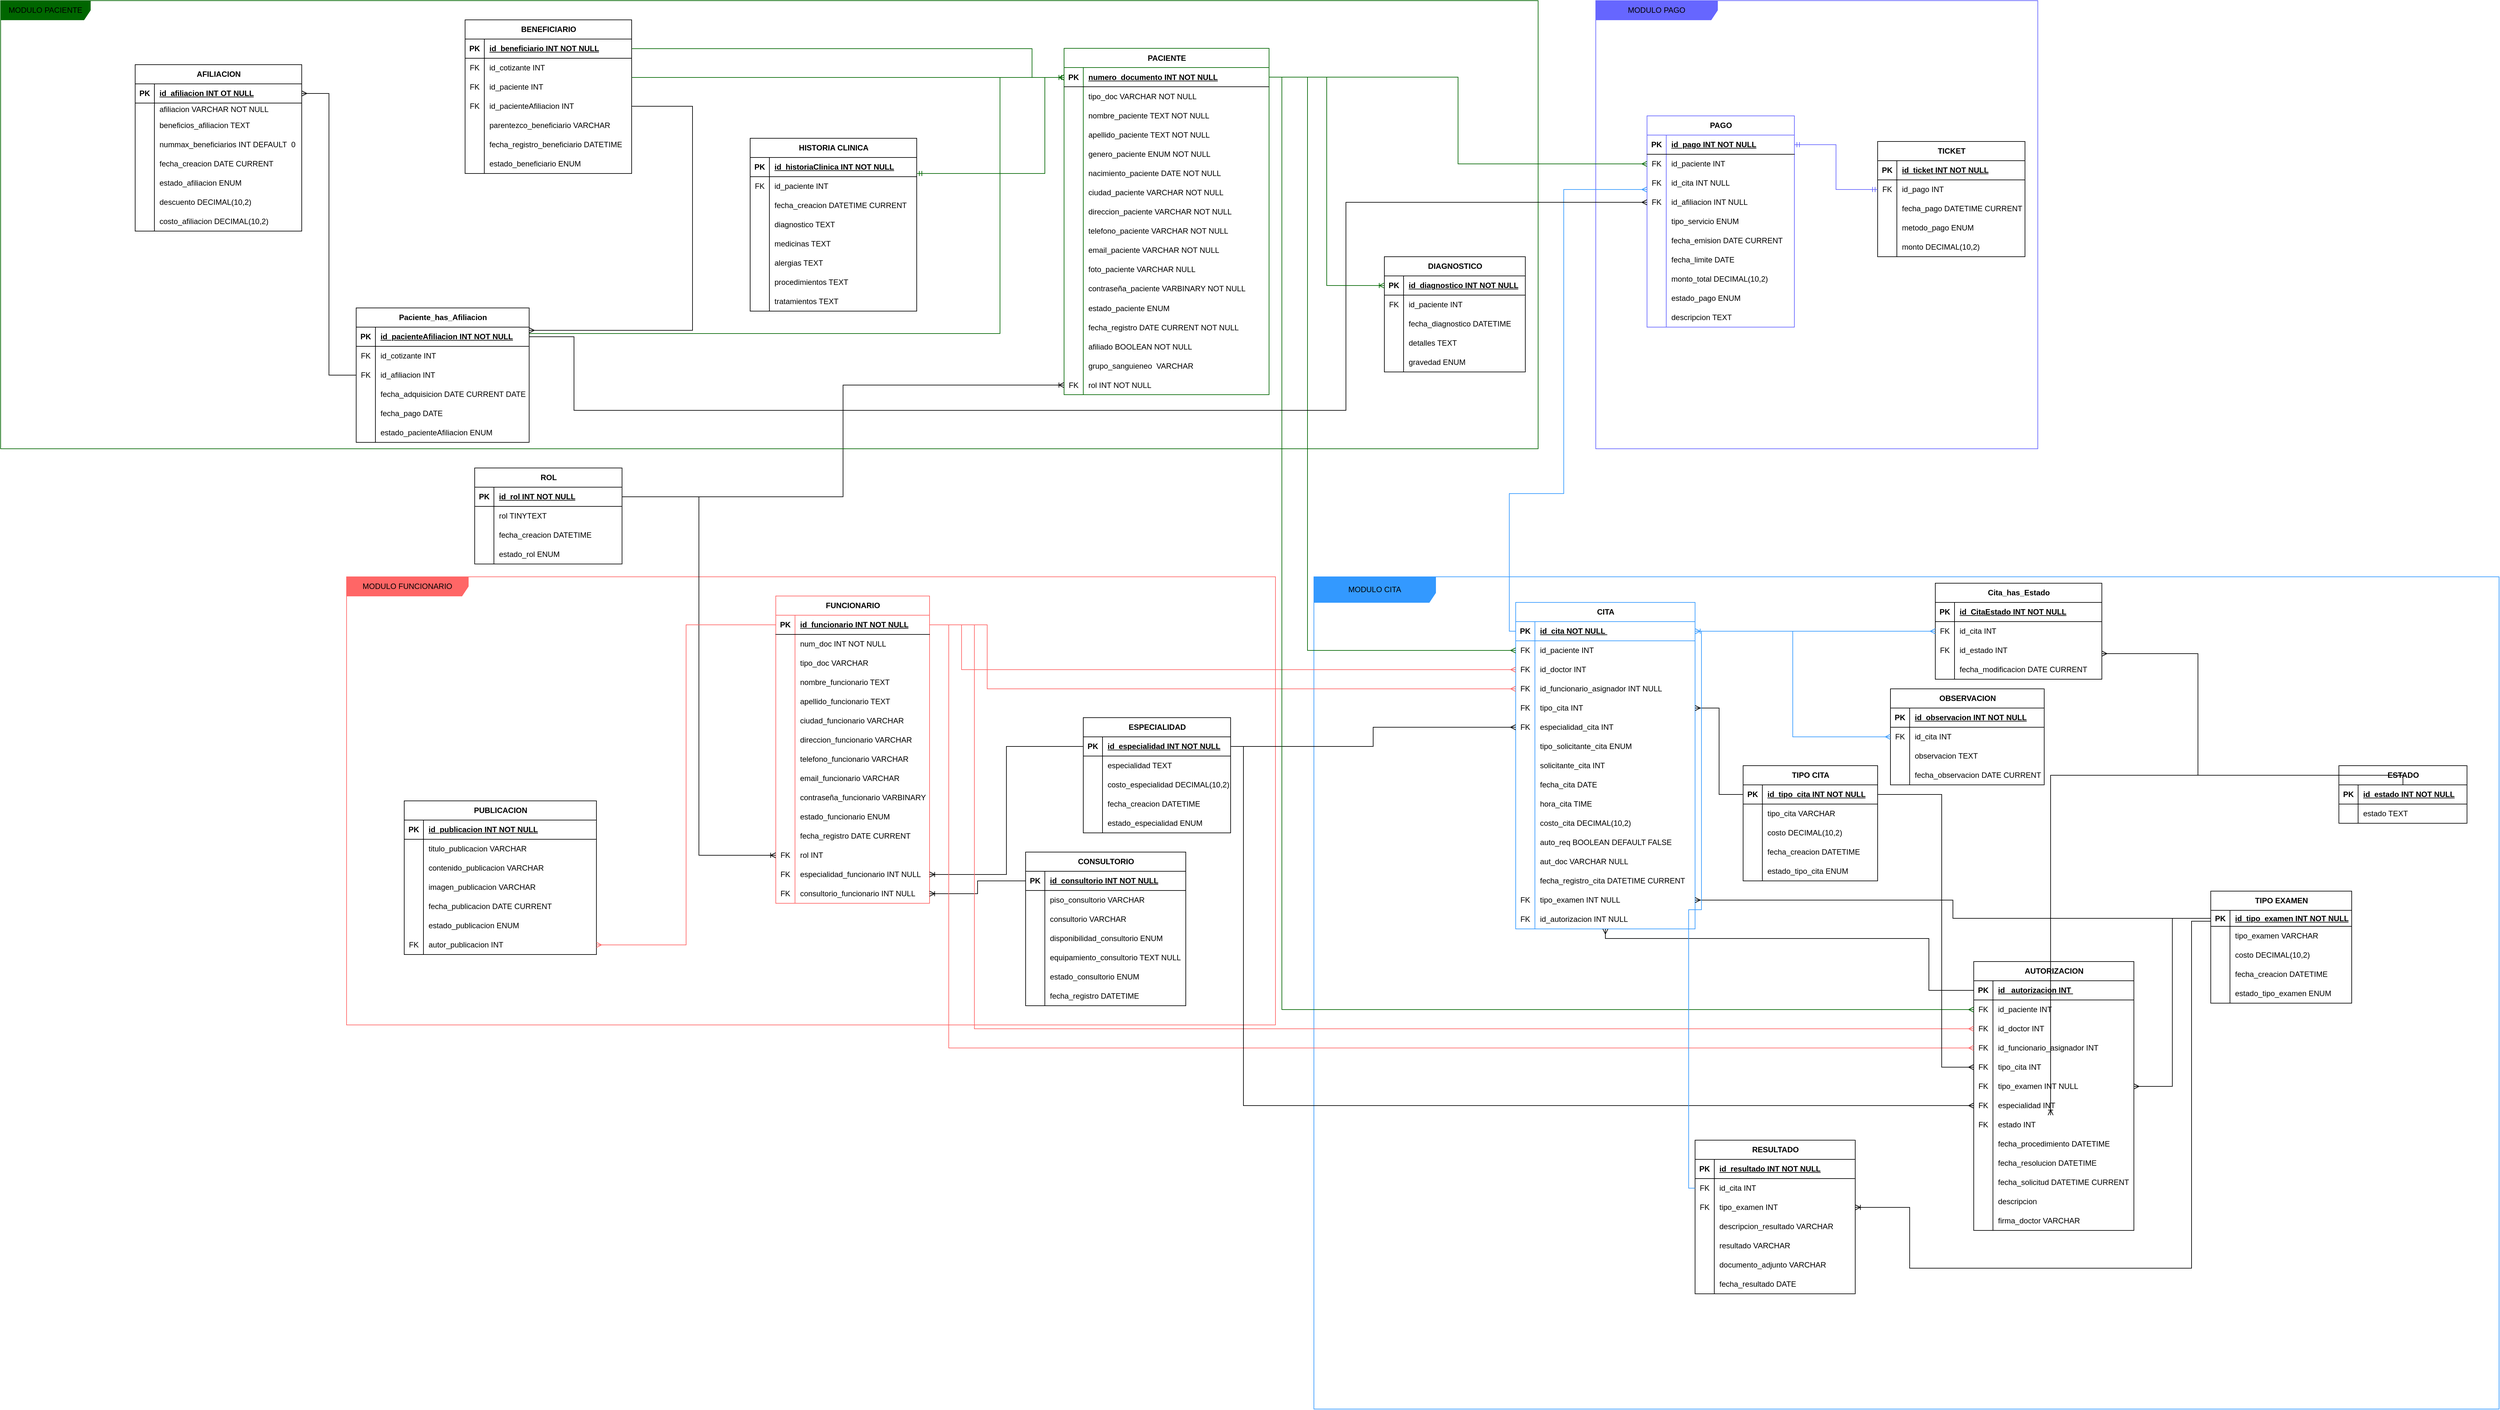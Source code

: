 <mxfile version="24.7.17">
  <diagram id="R2lEEEUBdFMjLlhIrx00" name="Page-1">
    <mxGraphModel dx="8396" dy="4188" grid="1" gridSize="10" guides="1" tooltips="1" connect="1" arrows="1" fold="1" page="1" pageScale="1" pageWidth="850" pageHeight="1100" math="0" shadow="0" extFonts="Permanent Marker^https://fonts.googleapis.com/css?family=Permanent+Marker">
      <root>
        <mxCell id="0" />
        <mxCell id="1" parent="0" />
        <mxCell id="XvvUruIFN3_thwY3MfCF-289" value="ROL" style="shape=table;startSize=30;container=1;collapsible=1;childLayout=tableLayout;fixedRows=1;rowLines=0;fontStyle=1;align=center;resizeLast=1;html=1;" parent="1" vertex="1">
          <mxGeometry x="-630" y="-370" width="230" height="150" as="geometry">
            <mxRectangle x="-630" y="-370" width="70" height="30" as="alternateBounds" />
          </mxGeometry>
        </mxCell>
        <mxCell id="XvvUruIFN3_thwY3MfCF-290" value="" style="shape=tableRow;horizontal=0;startSize=0;swimlaneHead=0;swimlaneBody=0;fillColor=none;collapsible=0;dropTarget=0;points=[[0,0.5],[1,0.5]];portConstraint=eastwest;top=0;left=0;right=0;bottom=1;" parent="XvvUruIFN3_thwY3MfCF-289" vertex="1">
          <mxGeometry y="30" width="230" height="30" as="geometry" />
        </mxCell>
        <mxCell id="XvvUruIFN3_thwY3MfCF-291" value="PK" style="shape=partialRectangle;connectable=0;fillColor=none;top=0;left=0;bottom=0;right=0;fontStyle=1;overflow=hidden;whiteSpace=wrap;html=1;" parent="XvvUruIFN3_thwY3MfCF-290" vertex="1">
          <mxGeometry width="30" height="30" as="geometry">
            <mxRectangle width="30" height="30" as="alternateBounds" />
          </mxGeometry>
        </mxCell>
        <mxCell id="XvvUruIFN3_thwY3MfCF-292" value="id_rol INT NOT NULL" style="shape=partialRectangle;connectable=0;fillColor=none;top=0;left=0;bottom=0;right=0;align=left;spacingLeft=6;fontStyle=5;overflow=hidden;whiteSpace=wrap;html=1;" parent="XvvUruIFN3_thwY3MfCF-290" vertex="1">
          <mxGeometry x="30" width="200" height="30" as="geometry">
            <mxRectangle width="200" height="30" as="alternateBounds" />
          </mxGeometry>
        </mxCell>
        <mxCell id="XvvUruIFN3_thwY3MfCF-293" value="" style="shape=tableRow;horizontal=0;startSize=0;swimlaneHead=0;swimlaneBody=0;fillColor=none;collapsible=0;dropTarget=0;points=[[0,0.5],[1,0.5]];portConstraint=eastwest;top=0;left=0;right=0;bottom=0;" parent="XvvUruIFN3_thwY3MfCF-289" vertex="1">
          <mxGeometry y="60" width="230" height="30" as="geometry" />
        </mxCell>
        <mxCell id="XvvUruIFN3_thwY3MfCF-294" value="" style="shape=partialRectangle;connectable=0;fillColor=none;top=0;left=0;bottom=0;right=0;editable=1;overflow=hidden;whiteSpace=wrap;html=1;" parent="XvvUruIFN3_thwY3MfCF-293" vertex="1">
          <mxGeometry width="30" height="30" as="geometry">
            <mxRectangle width="30" height="30" as="alternateBounds" />
          </mxGeometry>
        </mxCell>
        <mxCell id="XvvUruIFN3_thwY3MfCF-295" value="rol TINYTEXT&amp;nbsp;" style="shape=partialRectangle;connectable=0;fillColor=none;top=0;left=0;bottom=0;right=0;align=left;spacingLeft=6;overflow=hidden;whiteSpace=wrap;html=1;" parent="XvvUruIFN3_thwY3MfCF-293" vertex="1">
          <mxGeometry x="30" width="200" height="30" as="geometry">
            <mxRectangle width="200" height="30" as="alternateBounds" />
          </mxGeometry>
        </mxCell>
        <mxCell id="bKhhwfabs1fN_3Un46Ti-23" value="" style="shape=tableRow;horizontal=0;startSize=0;swimlaneHead=0;swimlaneBody=0;fillColor=none;collapsible=0;dropTarget=0;points=[[0,0.5],[1,0.5]];portConstraint=eastwest;top=0;left=0;right=0;bottom=0;" parent="XvvUruIFN3_thwY3MfCF-289" vertex="1">
          <mxGeometry y="90" width="230" height="30" as="geometry" />
        </mxCell>
        <mxCell id="bKhhwfabs1fN_3Un46Ti-24" value="" style="shape=partialRectangle;connectable=0;fillColor=none;top=0;left=0;bottom=0;right=0;editable=1;overflow=hidden;whiteSpace=wrap;html=1;" parent="bKhhwfabs1fN_3Un46Ti-23" vertex="1">
          <mxGeometry width="30" height="30" as="geometry">
            <mxRectangle width="30" height="30" as="alternateBounds" />
          </mxGeometry>
        </mxCell>
        <mxCell id="bKhhwfabs1fN_3Un46Ti-25" value="fecha_creacion DATETIME" style="shape=partialRectangle;connectable=0;fillColor=none;top=0;left=0;bottom=0;right=0;align=left;spacingLeft=6;overflow=hidden;whiteSpace=wrap;html=1;" parent="bKhhwfabs1fN_3Un46Ti-23" vertex="1">
          <mxGeometry x="30" width="200" height="30" as="geometry">
            <mxRectangle width="200" height="30" as="alternateBounds" />
          </mxGeometry>
        </mxCell>
        <mxCell id="bKhhwfabs1fN_3Un46Ti-26" value="" style="shape=tableRow;horizontal=0;startSize=0;swimlaneHead=0;swimlaneBody=0;fillColor=none;collapsible=0;dropTarget=0;points=[[0,0.5],[1,0.5]];portConstraint=eastwest;top=0;left=0;right=0;bottom=0;" parent="XvvUruIFN3_thwY3MfCF-289" vertex="1">
          <mxGeometry y="120" width="230" height="30" as="geometry" />
        </mxCell>
        <mxCell id="bKhhwfabs1fN_3Un46Ti-27" value="" style="shape=partialRectangle;connectable=0;fillColor=none;top=0;left=0;bottom=0;right=0;editable=1;overflow=hidden;whiteSpace=wrap;html=1;" parent="bKhhwfabs1fN_3Un46Ti-26" vertex="1">
          <mxGeometry width="30" height="30" as="geometry">
            <mxRectangle width="30" height="30" as="alternateBounds" />
          </mxGeometry>
        </mxCell>
        <mxCell id="bKhhwfabs1fN_3Un46Ti-28" value="estado_rol ENUM" style="shape=partialRectangle;connectable=0;fillColor=none;top=0;left=0;bottom=0;right=0;align=left;spacingLeft=6;overflow=hidden;whiteSpace=wrap;html=1;" parent="bKhhwfabs1fN_3Un46Ti-26" vertex="1">
          <mxGeometry x="30" width="200" height="30" as="geometry">
            <mxRectangle width="200" height="30" as="alternateBounds" />
          </mxGeometry>
        </mxCell>
        <mxCell id="XvvUruIFN3_thwY3MfCF-302" value="PACIENTE" style="shape=table;startSize=30;container=1;collapsible=1;childLayout=tableLayout;fixedRows=1;rowLines=0;fontStyle=1;align=center;resizeLast=1;html=1;strokeColor=#006600;" parent="1" vertex="1">
          <mxGeometry x="290" y="-1025.5" width="320" height="541" as="geometry">
            <mxRectangle x="290" y="-1025.5" width="100" height="30" as="alternateBounds" />
          </mxGeometry>
        </mxCell>
        <mxCell id="XvvUruIFN3_thwY3MfCF-303" value="" style="shape=tableRow;horizontal=0;startSize=0;swimlaneHead=0;swimlaneBody=0;fillColor=none;collapsible=0;dropTarget=0;points=[[0,0.5],[1,0.5]];portConstraint=eastwest;top=0;left=0;right=0;bottom=1;" parent="XvvUruIFN3_thwY3MfCF-302" vertex="1">
          <mxGeometry y="30" width="320" height="30" as="geometry" />
        </mxCell>
        <mxCell id="XvvUruIFN3_thwY3MfCF-304" value="PK" style="shape=partialRectangle;connectable=0;fillColor=none;top=0;left=0;bottom=0;right=0;fontStyle=1;overflow=hidden;whiteSpace=wrap;html=1;" parent="XvvUruIFN3_thwY3MfCF-303" vertex="1">
          <mxGeometry width="30" height="30" as="geometry">
            <mxRectangle width="30" height="30" as="alternateBounds" />
          </mxGeometry>
        </mxCell>
        <mxCell id="XvvUruIFN3_thwY3MfCF-305" value="numero_documento INT NOT NULL" style="shape=partialRectangle;connectable=0;fillColor=none;top=0;left=0;bottom=0;right=0;align=left;spacingLeft=6;fontStyle=5;overflow=hidden;whiteSpace=wrap;html=1;" parent="XvvUruIFN3_thwY3MfCF-303" vertex="1">
          <mxGeometry x="30" width="290" height="30" as="geometry">
            <mxRectangle width="290" height="30" as="alternateBounds" />
          </mxGeometry>
        </mxCell>
        <mxCell id="XvvUruIFN3_thwY3MfCF-306" value="" style="shape=tableRow;horizontal=0;startSize=0;swimlaneHead=0;swimlaneBody=0;fillColor=none;collapsible=0;dropTarget=0;points=[[0,0.5],[1,0.5]];portConstraint=eastwest;top=0;left=0;right=0;bottom=0;" parent="XvvUruIFN3_thwY3MfCF-302" vertex="1">
          <mxGeometry y="60" width="320" height="30" as="geometry" />
        </mxCell>
        <mxCell id="XvvUruIFN3_thwY3MfCF-307" value="" style="shape=partialRectangle;connectable=0;fillColor=none;top=0;left=0;bottom=0;right=0;editable=1;overflow=hidden;whiteSpace=wrap;html=1;" parent="XvvUruIFN3_thwY3MfCF-306" vertex="1">
          <mxGeometry width="30" height="30" as="geometry">
            <mxRectangle width="30" height="30" as="alternateBounds" />
          </mxGeometry>
        </mxCell>
        <mxCell id="XvvUruIFN3_thwY3MfCF-308" value="tipo_doc VARCHAR NOT NULL" style="shape=partialRectangle;connectable=0;fillColor=none;top=0;left=0;bottom=0;right=0;align=left;spacingLeft=6;overflow=hidden;whiteSpace=wrap;html=1;" parent="XvvUruIFN3_thwY3MfCF-306" vertex="1">
          <mxGeometry x="30" width="290" height="30" as="geometry">
            <mxRectangle width="290" height="30" as="alternateBounds" />
          </mxGeometry>
        </mxCell>
        <mxCell id="XvvUruIFN3_thwY3MfCF-309" value="" style="shape=tableRow;horizontal=0;startSize=0;swimlaneHead=0;swimlaneBody=0;fillColor=none;collapsible=0;dropTarget=0;points=[[0,0.5],[1,0.5]];portConstraint=eastwest;top=0;left=0;right=0;bottom=0;" parent="XvvUruIFN3_thwY3MfCF-302" vertex="1">
          <mxGeometry y="90" width="320" height="30" as="geometry" />
        </mxCell>
        <mxCell id="XvvUruIFN3_thwY3MfCF-310" value="" style="shape=partialRectangle;connectable=0;fillColor=none;top=0;left=0;bottom=0;right=0;editable=1;overflow=hidden;whiteSpace=wrap;html=1;" parent="XvvUruIFN3_thwY3MfCF-309" vertex="1">
          <mxGeometry width="30" height="30" as="geometry">
            <mxRectangle width="30" height="30" as="alternateBounds" />
          </mxGeometry>
        </mxCell>
        <mxCell id="XvvUruIFN3_thwY3MfCF-311" value="nombre_paciente TEXT NOT NULL" style="shape=partialRectangle;connectable=0;fillColor=none;top=0;left=0;bottom=0;right=0;align=left;spacingLeft=6;overflow=hidden;whiteSpace=wrap;html=1;" parent="XvvUruIFN3_thwY3MfCF-309" vertex="1">
          <mxGeometry x="30" width="290" height="30" as="geometry">
            <mxRectangle width="290" height="30" as="alternateBounds" />
          </mxGeometry>
        </mxCell>
        <mxCell id="XvvUruIFN3_thwY3MfCF-312" value="" style="shape=tableRow;horizontal=0;startSize=0;swimlaneHead=0;swimlaneBody=0;fillColor=none;collapsible=0;dropTarget=0;points=[[0,0.5],[1,0.5]];portConstraint=eastwest;top=0;left=0;right=0;bottom=0;" parent="XvvUruIFN3_thwY3MfCF-302" vertex="1">
          <mxGeometry y="120" width="320" height="30" as="geometry" />
        </mxCell>
        <mxCell id="XvvUruIFN3_thwY3MfCF-313" value="" style="shape=partialRectangle;connectable=0;fillColor=none;top=0;left=0;bottom=0;right=0;editable=1;overflow=hidden;whiteSpace=wrap;html=1;" parent="XvvUruIFN3_thwY3MfCF-312" vertex="1">
          <mxGeometry width="30" height="30" as="geometry">
            <mxRectangle width="30" height="30" as="alternateBounds" />
          </mxGeometry>
        </mxCell>
        <mxCell id="XvvUruIFN3_thwY3MfCF-314" value="apellido_paciente TEXT NOT NULL" style="shape=partialRectangle;connectable=0;fillColor=none;top=0;left=0;bottom=0;right=0;align=left;spacingLeft=6;overflow=hidden;whiteSpace=wrap;html=1;" parent="XvvUruIFN3_thwY3MfCF-312" vertex="1">
          <mxGeometry x="30" width="290" height="30" as="geometry">
            <mxRectangle width="290" height="30" as="alternateBounds" />
          </mxGeometry>
        </mxCell>
        <mxCell id="XvvUruIFN3_thwY3MfCF-330" value="" style="shape=tableRow;horizontal=0;startSize=0;swimlaneHead=0;swimlaneBody=0;fillColor=none;collapsible=0;dropTarget=0;points=[[0,0.5],[1,0.5]];portConstraint=eastwest;top=0;left=0;right=0;bottom=0;" parent="XvvUruIFN3_thwY3MfCF-302" vertex="1">
          <mxGeometry y="150" width="320" height="30" as="geometry" />
        </mxCell>
        <mxCell id="XvvUruIFN3_thwY3MfCF-331" value="" style="shape=partialRectangle;connectable=0;fillColor=none;top=0;left=0;bottom=0;right=0;editable=1;overflow=hidden;whiteSpace=wrap;html=1;" parent="XvvUruIFN3_thwY3MfCF-330" vertex="1">
          <mxGeometry width="30" height="30" as="geometry">
            <mxRectangle width="30" height="30" as="alternateBounds" />
          </mxGeometry>
        </mxCell>
        <mxCell id="XvvUruIFN3_thwY3MfCF-332" value="genero_paciente ENUM NOT NULL" style="shape=partialRectangle;connectable=0;fillColor=none;top=0;left=0;bottom=0;right=0;align=left;spacingLeft=6;overflow=hidden;whiteSpace=wrap;html=1;" parent="XvvUruIFN3_thwY3MfCF-330" vertex="1">
          <mxGeometry x="30" width="290" height="30" as="geometry">
            <mxRectangle width="290" height="30" as="alternateBounds" />
          </mxGeometry>
        </mxCell>
        <mxCell id="XvvUruIFN3_thwY3MfCF-333" value="" style="shape=tableRow;horizontal=0;startSize=0;swimlaneHead=0;swimlaneBody=0;fillColor=none;collapsible=0;dropTarget=0;points=[[0,0.5],[1,0.5]];portConstraint=eastwest;top=0;left=0;right=0;bottom=0;" parent="XvvUruIFN3_thwY3MfCF-302" vertex="1">
          <mxGeometry y="180" width="320" height="30" as="geometry" />
        </mxCell>
        <mxCell id="XvvUruIFN3_thwY3MfCF-334" value="" style="shape=partialRectangle;connectable=0;fillColor=none;top=0;left=0;bottom=0;right=0;editable=1;overflow=hidden;whiteSpace=wrap;html=1;" parent="XvvUruIFN3_thwY3MfCF-333" vertex="1">
          <mxGeometry width="30" height="30" as="geometry">
            <mxRectangle width="30" height="30" as="alternateBounds" />
          </mxGeometry>
        </mxCell>
        <mxCell id="XvvUruIFN3_thwY3MfCF-335" value="nacimiento_paciente DATE NOT NULL" style="shape=partialRectangle;connectable=0;fillColor=none;top=0;left=0;bottom=0;right=0;align=left;spacingLeft=6;overflow=hidden;whiteSpace=wrap;html=1;" parent="XvvUruIFN3_thwY3MfCF-333" vertex="1">
          <mxGeometry x="30" width="290" height="30" as="geometry">
            <mxRectangle width="290" height="30" as="alternateBounds" />
          </mxGeometry>
        </mxCell>
        <mxCell id="XvvUruIFN3_thwY3MfCF-336" value="" style="shape=tableRow;horizontal=0;startSize=0;swimlaneHead=0;swimlaneBody=0;fillColor=none;collapsible=0;dropTarget=0;points=[[0,0.5],[1,0.5]];portConstraint=eastwest;top=0;left=0;right=0;bottom=0;" parent="XvvUruIFN3_thwY3MfCF-302" vertex="1">
          <mxGeometry y="210" width="320" height="30" as="geometry" />
        </mxCell>
        <mxCell id="XvvUruIFN3_thwY3MfCF-337" value="" style="shape=partialRectangle;connectable=0;fillColor=none;top=0;left=0;bottom=0;right=0;editable=1;overflow=hidden;whiteSpace=wrap;html=1;" parent="XvvUruIFN3_thwY3MfCF-336" vertex="1">
          <mxGeometry width="30" height="30" as="geometry">
            <mxRectangle width="30" height="30" as="alternateBounds" />
          </mxGeometry>
        </mxCell>
        <mxCell id="XvvUruIFN3_thwY3MfCF-338" value="ciudad_paciente VARCHAR NOT NULL" style="shape=partialRectangle;connectable=0;fillColor=none;top=0;left=0;bottom=0;right=0;align=left;spacingLeft=6;overflow=hidden;whiteSpace=wrap;html=1;" parent="XvvUruIFN3_thwY3MfCF-336" vertex="1">
          <mxGeometry x="30" width="290" height="30" as="geometry">
            <mxRectangle width="290" height="30" as="alternateBounds" />
          </mxGeometry>
        </mxCell>
        <mxCell id="XvvUruIFN3_thwY3MfCF-339" value="" style="shape=tableRow;horizontal=0;startSize=0;swimlaneHead=0;swimlaneBody=0;fillColor=none;collapsible=0;dropTarget=0;points=[[0,0.5],[1,0.5]];portConstraint=eastwest;top=0;left=0;right=0;bottom=0;" parent="XvvUruIFN3_thwY3MfCF-302" vertex="1">
          <mxGeometry y="240" width="320" height="30" as="geometry" />
        </mxCell>
        <mxCell id="XvvUruIFN3_thwY3MfCF-340" value="" style="shape=partialRectangle;connectable=0;fillColor=none;top=0;left=0;bottom=0;right=0;editable=1;overflow=hidden;whiteSpace=wrap;html=1;" parent="XvvUruIFN3_thwY3MfCF-339" vertex="1">
          <mxGeometry width="30" height="30" as="geometry">
            <mxRectangle width="30" height="30" as="alternateBounds" />
          </mxGeometry>
        </mxCell>
        <mxCell id="XvvUruIFN3_thwY3MfCF-341" value="direccion_paciente VARCHAR NOT NULL" style="shape=partialRectangle;connectable=0;fillColor=none;top=0;left=0;bottom=0;right=0;align=left;spacingLeft=6;overflow=hidden;whiteSpace=wrap;html=1;" parent="XvvUruIFN3_thwY3MfCF-339" vertex="1">
          <mxGeometry x="30" width="290" height="30" as="geometry">
            <mxRectangle width="290" height="30" as="alternateBounds" />
          </mxGeometry>
        </mxCell>
        <mxCell id="XvvUruIFN3_thwY3MfCF-342" value="" style="shape=tableRow;horizontal=0;startSize=0;swimlaneHead=0;swimlaneBody=0;fillColor=none;collapsible=0;dropTarget=0;points=[[0,0.5],[1,0.5]];portConstraint=eastwest;top=0;left=0;right=0;bottom=0;" parent="XvvUruIFN3_thwY3MfCF-302" vertex="1">
          <mxGeometry y="270" width="320" height="30" as="geometry" />
        </mxCell>
        <mxCell id="XvvUruIFN3_thwY3MfCF-343" value="" style="shape=partialRectangle;connectable=0;fillColor=none;top=0;left=0;bottom=0;right=0;editable=1;overflow=hidden;whiteSpace=wrap;html=1;" parent="XvvUruIFN3_thwY3MfCF-342" vertex="1">
          <mxGeometry width="30" height="30" as="geometry">
            <mxRectangle width="30" height="30" as="alternateBounds" />
          </mxGeometry>
        </mxCell>
        <mxCell id="XvvUruIFN3_thwY3MfCF-344" value="telefono_paciente VARCHAR NOT NULL" style="shape=partialRectangle;connectable=0;fillColor=none;top=0;left=0;bottom=0;right=0;align=left;spacingLeft=6;overflow=hidden;whiteSpace=wrap;html=1;" parent="XvvUruIFN3_thwY3MfCF-342" vertex="1">
          <mxGeometry x="30" width="290" height="30" as="geometry">
            <mxRectangle width="290" height="30" as="alternateBounds" />
          </mxGeometry>
        </mxCell>
        <mxCell id="XvvUruIFN3_thwY3MfCF-345" value="" style="shape=tableRow;horizontal=0;startSize=0;swimlaneHead=0;swimlaneBody=0;fillColor=none;collapsible=0;dropTarget=0;points=[[0,0.5],[1,0.5]];portConstraint=eastwest;top=0;left=0;right=0;bottom=0;" parent="XvvUruIFN3_thwY3MfCF-302" vertex="1">
          <mxGeometry y="300" width="320" height="30" as="geometry" />
        </mxCell>
        <mxCell id="XvvUruIFN3_thwY3MfCF-346" value="" style="shape=partialRectangle;connectable=0;fillColor=none;top=0;left=0;bottom=0;right=0;editable=1;overflow=hidden;whiteSpace=wrap;html=1;" parent="XvvUruIFN3_thwY3MfCF-345" vertex="1">
          <mxGeometry width="30" height="30" as="geometry">
            <mxRectangle width="30" height="30" as="alternateBounds" />
          </mxGeometry>
        </mxCell>
        <mxCell id="XvvUruIFN3_thwY3MfCF-347" value="email_paciente VARCHAR NOT NULL" style="shape=partialRectangle;connectable=0;fillColor=none;top=0;left=0;bottom=0;right=0;align=left;spacingLeft=6;overflow=hidden;whiteSpace=wrap;html=1;" parent="XvvUruIFN3_thwY3MfCF-345" vertex="1">
          <mxGeometry x="30" width="290" height="30" as="geometry">
            <mxRectangle width="290" height="30" as="alternateBounds" />
          </mxGeometry>
        </mxCell>
        <mxCell id="XvvUruIFN3_thwY3MfCF-348" value="" style="shape=tableRow;horizontal=0;startSize=0;swimlaneHead=0;swimlaneBody=0;fillColor=none;collapsible=0;dropTarget=0;points=[[0,0.5],[1,0.5]];portConstraint=eastwest;top=0;left=0;right=0;bottom=0;" parent="XvvUruIFN3_thwY3MfCF-302" vertex="1">
          <mxGeometry y="330" width="320" height="30" as="geometry" />
        </mxCell>
        <mxCell id="XvvUruIFN3_thwY3MfCF-349" value="" style="shape=partialRectangle;connectable=0;fillColor=none;top=0;left=0;bottom=0;right=0;editable=1;overflow=hidden;whiteSpace=wrap;html=1;" parent="XvvUruIFN3_thwY3MfCF-348" vertex="1">
          <mxGeometry width="30" height="30" as="geometry">
            <mxRectangle width="30" height="30" as="alternateBounds" />
          </mxGeometry>
        </mxCell>
        <mxCell id="XvvUruIFN3_thwY3MfCF-350" value="foto_paciente VARCHAR NULL" style="shape=partialRectangle;connectable=0;fillColor=none;top=0;left=0;bottom=0;right=0;align=left;spacingLeft=6;overflow=hidden;whiteSpace=wrap;html=1;" parent="XvvUruIFN3_thwY3MfCF-348" vertex="1">
          <mxGeometry x="30" width="290" height="30" as="geometry">
            <mxRectangle width="290" height="30" as="alternateBounds" />
          </mxGeometry>
        </mxCell>
        <mxCell id="XvvUruIFN3_thwY3MfCF-351" value="" style="shape=tableRow;horizontal=0;startSize=0;swimlaneHead=0;swimlaneBody=0;fillColor=none;collapsible=0;dropTarget=0;points=[[0,0.5],[1,0.5]];portConstraint=eastwest;top=0;left=0;right=0;bottom=0;" parent="XvvUruIFN3_thwY3MfCF-302" vertex="1">
          <mxGeometry y="360" width="320" height="31" as="geometry" />
        </mxCell>
        <mxCell id="XvvUruIFN3_thwY3MfCF-352" value="" style="shape=partialRectangle;connectable=0;fillColor=none;top=0;left=0;bottom=0;right=0;editable=1;overflow=hidden;whiteSpace=wrap;html=1;" parent="XvvUruIFN3_thwY3MfCF-351" vertex="1">
          <mxGeometry width="30" height="31" as="geometry">
            <mxRectangle width="30" height="31" as="alternateBounds" />
          </mxGeometry>
        </mxCell>
        <mxCell id="XvvUruIFN3_thwY3MfCF-353" value="contraseña_paciente VARBINARY NOT NULL" style="shape=partialRectangle;connectable=0;fillColor=none;top=0;left=0;bottom=0;right=0;align=left;spacingLeft=6;overflow=hidden;whiteSpace=wrap;html=1;" parent="XvvUruIFN3_thwY3MfCF-351" vertex="1">
          <mxGeometry x="30" width="290" height="31" as="geometry">
            <mxRectangle width="290" height="31" as="alternateBounds" />
          </mxGeometry>
        </mxCell>
        <mxCell id="XvvUruIFN3_thwY3MfCF-354" value="" style="shape=tableRow;horizontal=0;startSize=0;swimlaneHead=0;swimlaneBody=0;fillColor=none;collapsible=0;dropTarget=0;points=[[0,0.5],[1,0.5]];portConstraint=eastwest;top=0;left=0;right=0;bottom=0;" parent="XvvUruIFN3_thwY3MfCF-302" vertex="1">
          <mxGeometry y="391" width="320" height="30" as="geometry" />
        </mxCell>
        <mxCell id="XvvUruIFN3_thwY3MfCF-355" value="" style="shape=partialRectangle;connectable=0;fillColor=none;top=0;left=0;bottom=0;right=0;editable=1;overflow=hidden;whiteSpace=wrap;html=1;" parent="XvvUruIFN3_thwY3MfCF-354" vertex="1">
          <mxGeometry width="30" height="30" as="geometry">
            <mxRectangle width="30" height="30" as="alternateBounds" />
          </mxGeometry>
        </mxCell>
        <mxCell id="XvvUruIFN3_thwY3MfCF-356" value="estado_paciente ENUM&amp;nbsp;" style="shape=partialRectangle;connectable=0;fillColor=none;top=0;left=0;bottom=0;right=0;align=left;spacingLeft=6;overflow=hidden;whiteSpace=wrap;html=1;" parent="XvvUruIFN3_thwY3MfCF-354" vertex="1">
          <mxGeometry x="30" width="290" height="30" as="geometry">
            <mxRectangle width="290" height="30" as="alternateBounds" />
          </mxGeometry>
        </mxCell>
        <mxCell id="XvvUruIFN3_thwY3MfCF-357" value="" style="shape=tableRow;horizontal=0;startSize=0;swimlaneHead=0;swimlaneBody=0;fillColor=none;collapsible=0;dropTarget=0;points=[[0,0.5],[1,0.5]];portConstraint=eastwest;top=0;left=0;right=0;bottom=0;" parent="XvvUruIFN3_thwY3MfCF-302" vertex="1">
          <mxGeometry y="421" width="320" height="30" as="geometry" />
        </mxCell>
        <mxCell id="XvvUruIFN3_thwY3MfCF-358" value="" style="shape=partialRectangle;connectable=0;fillColor=none;top=0;left=0;bottom=0;right=0;editable=1;overflow=hidden;whiteSpace=wrap;html=1;" parent="XvvUruIFN3_thwY3MfCF-357" vertex="1">
          <mxGeometry width="30" height="30" as="geometry">
            <mxRectangle width="30" height="30" as="alternateBounds" />
          </mxGeometry>
        </mxCell>
        <mxCell id="XvvUruIFN3_thwY3MfCF-359" value="fecha_registro DATE CURRENT NOT NULL" style="shape=partialRectangle;connectable=0;fillColor=none;top=0;left=0;bottom=0;right=0;align=left;spacingLeft=6;overflow=hidden;whiteSpace=wrap;html=1;" parent="XvvUruIFN3_thwY3MfCF-357" vertex="1">
          <mxGeometry x="30" width="290" height="30" as="geometry">
            <mxRectangle width="290" height="30" as="alternateBounds" />
          </mxGeometry>
        </mxCell>
        <mxCell id="XvvUruIFN3_thwY3MfCF-360" value="" style="shape=tableRow;horizontal=0;startSize=0;swimlaneHead=0;swimlaneBody=0;fillColor=none;collapsible=0;dropTarget=0;points=[[0,0.5],[1,0.5]];portConstraint=eastwest;top=0;left=0;right=0;bottom=0;" parent="XvvUruIFN3_thwY3MfCF-302" vertex="1">
          <mxGeometry y="451" width="320" height="30" as="geometry" />
        </mxCell>
        <mxCell id="XvvUruIFN3_thwY3MfCF-361" value="" style="shape=partialRectangle;connectable=0;fillColor=none;top=0;left=0;bottom=0;right=0;editable=1;overflow=hidden;whiteSpace=wrap;html=1;" parent="XvvUruIFN3_thwY3MfCF-360" vertex="1">
          <mxGeometry width="30" height="30" as="geometry">
            <mxRectangle width="30" height="30" as="alternateBounds" />
          </mxGeometry>
        </mxCell>
        <mxCell id="XvvUruIFN3_thwY3MfCF-362" value="afiliado BOOLEAN NOT NULL" style="shape=partialRectangle;connectable=0;fillColor=none;top=0;left=0;bottom=0;right=0;align=left;spacingLeft=6;overflow=hidden;whiteSpace=wrap;html=1;" parent="XvvUruIFN3_thwY3MfCF-360" vertex="1">
          <mxGeometry x="30" width="290" height="30" as="geometry">
            <mxRectangle width="290" height="30" as="alternateBounds" />
          </mxGeometry>
        </mxCell>
        <mxCell id="XvvUruIFN3_thwY3MfCF-366" value="" style="shape=tableRow;horizontal=0;startSize=0;swimlaneHead=0;swimlaneBody=0;fillColor=none;collapsible=0;dropTarget=0;points=[[0,0.5],[1,0.5]];portConstraint=eastwest;top=0;left=0;right=0;bottom=0;" parent="XvvUruIFN3_thwY3MfCF-302" vertex="1">
          <mxGeometry y="481" width="320" height="30" as="geometry" />
        </mxCell>
        <mxCell id="XvvUruIFN3_thwY3MfCF-367" value="" style="shape=partialRectangle;connectable=0;fillColor=none;top=0;left=0;bottom=0;right=0;editable=1;overflow=hidden;whiteSpace=wrap;html=1;" parent="XvvUruIFN3_thwY3MfCF-366" vertex="1">
          <mxGeometry width="30" height="30" as="geometry">
            <mxRectangle width="30" height="30" as="alternateBounds" />
          </mxGeometry>
        </mxCell>
        <mxCell id="XvvUruIFN3_thwY3MfCF-368" value="grupo_sanguieneo&amp;nbsp; VARCHAR" style="shape=partialRectangle;connectable=0;fillColor=none;top=0;left=0;bottom=0;right=0;align=left;spacingLeft=6;overflow=hidden;whiteSpace=wrap;html=1;" parent="XvvUruIFN3_thwY3MfCF-366" vertex="1">
          <mxGeometry x="30" width="290" height="30" as="geometry">
            <mxRectangle width="290" height="30" as="alternateBounds" />
          </mxGeometry>
        </mxCell>
        <mxCell id="XvvUruIFN3_thwY3MfCF-744" value="" style="shape=tableRow;horizontal=0;startSize=0;swimlaneHead=0;swimlaneBody=0;fillColor=none;collapsible=0;dropTarget=0;points=[[0,0.5],[1,0.5]];portConstraint=eastwest;top=0;left=0;right=0;bottom=0;" parent="XvvUruIFN3_thwY3MfCF-302" vertex="1">
          <mxGeometry y="511" width="320" height="30" as="geometry" />
        </mxCell>
        <mxCell id="XvvUruIFN3_thwY3MfCF-745" value="FK" style="shape=partialRectangle;connectable=0;fillColor=none;top=0;left=0;bottom=0;right=0;editable=1;overflow=hidden;whiteSpace=wrap;html=1;" parent="XvvUruIFN3_thwY3MfCF-744" vertex="1">
          <mxGeometry width="30" height="30" as="geometry">
            <mxRectangle width="30" height="30" as="alternateBounds" />
          </mxGeometry>
        </mxCell>
        <mxCell id="XvvUruIFN3_thwY3MfCF-746" value="rol INT NOT NULL" style="shape=partialRectangle;connectable=0;fillColor=none;top=0;left=0;bottom=0;right=0;align=left;spacingLeft=6;overflow=hidden;whiteSpace=wrap;html=1;" parent="XvvUruIFN3_thwY3MfCF-744" vertex="1">
          <mxGeometry x="30" width="290" height="30" as="geometry">
            <mxRectangle width="290" height="30" as="alternateBounds" />
          </mxGeometry>
        </mxCell>
        <mxCell id="XvvUruIFN3_thwY3MfCF-375" value="" style="edgeStyle=orthogonalEdgeStyle;fontSize=12;html=1;endArrow=ERoneToMany;rounded=0;" parent="1" source="XvvUruIFN3_thwY3MfCF-290" target="XvvUruIFN3_thwY3MfCF-744" edge="1">
          <mxGeometry width="100" height="100" relative="1" as="geometry">
            <mxPoint x="230" y="660" as="sourcePoint" />
            <mxPoint x="330" y="560" as="targetPoint" />
          </mxGeometry>
        </mxCell>
        <mxCell id="XvvUruIFN3_thwY3MfCF-376" value="AFILIACION" style="shape=table;startSize=30;container=1;collapsible=1;childLayout=tableLayout;fixedRows=1;rowLines=0;fontStyle=1;align=center;resizeLast=1;html=1;" parent="1" vertex="1">
          <mxGeometry x="-1160" y="-1000" width="260" height="260" as="geometry">
            <mxRectangle x="-1160" y="-1000" width="110" height="30" as="alternateBounds" />
          </mxGeometry>
        </mxCell>
        <mxCell id="XvvUruIFN3_thwY3MfCF-377" value="" style="shape=tableRow;horizontal=0;startSize=0;swimlaneHead=0;swimlaneBody=0;fillColor=none;collapsible=0;dropTarget=0;points=[[0,0.5],[1,0.5]];portConstraint=eastwest;top=0;left=0;right=0;bottom=1;" parent="XvvUruIFN3_thwY3MfCF-376" vertex="1">
          <mxGeometry y="30" width="260" height="30" as="geometry" />
        </mxCell>
        <mxCell id="XvvUruIFN3_thwY3MfCF-378" value="PK" style="shape=partialRectangle;connectable=0;fillColor=none;top=0;left=0;bottom=0;right=0;fontStyle=1;overflow=hidden;whiteSpace=wrap;html=1;" parent="XvvUruIFN3_thwY3MfCF-377" vertex="1">
          <mxGeometry width="30" height="30" as="geometry">
            <mxRectangle width="30" height="30" as="alternateBounds" />
          </mxGeometry>
        </mxCell>
        <mxCell id="XvvUruIFN3_thwY3MfCF-379" value="id_afiliacion INT OT NULL" style="shape=partialRectangle;connectable=0;fillColor=none;top=0;left=0;bottom=0;right=0;align=left;spacingLeft=6;fontStyle=5;overflow=hidden;whiteSpace=wrap;html=1;" parent="XvvUruIFN3_thwY3MfCF-377" vertex="1">
          <mxGeometry x="30" width="230" height="30" as="geometry">
            <mxRectangle width="230" height="30" as="alternateBounds" />
          </mxGeometry>
        </mxCell>
        <mxCell id="XvvUruIFN3_thwY3MfCF-380" value="" style="shape=tableRow;horizontal=0;startSize=0;swimlaneHead=0;swimlaneBody=0;fillColor=none;collapsible=0;dropTarget=0;points=[[0,0.5],[1,0.5]];portConstraint=eastwest;top=0;left=0;right=0;bottom=0;" parent="XvvUruIFN3_thwY3MfCF-376" vertex="1">
          <mxGeometry y="60" width="260" height="20" as="geometry" />
        </mxCell>
        <mxCell id="XvvUruIFN3_thwY3MfCF-381" value="" style="shape=partialRectangle;connectable=0;fillColor=none;top=0;left=0;bottom=0;right=0;editable=1;overflow=hidden;whiteSpace=wrap;html=1;" parent="XvvUruIFN3_thwY3MfCF-380" vertex="1">
          <mxGeometry width="30" height="20" as="geometry">
            <mxRectangle width="30" height="20" as="alternateBounds" />
          </mxGeometry>
        </mxCell>
        <mxCell id="XvvUruIFN3_thwY3MfCF-382" value="afiliacion VARCHAR NOT NULL" style="shape=partialRectangle;connectable=0;fillColor=none;top=0;left=0;bottom=0;right=0;align=left;spacingLeft=6;overflow=hidden;whiteSpace=wrap;html=1;" parent="XvvUruIFN3_thwY3MfCF-380" vertex="1">
          <mxGeometry x="30" width="230" height="20" as="geometry">
            <mxRectangle width="230" height="20" as="alternateBounds" />
          </mxGeometry>
        </mxCell>
        <mxCell id="XvvUruIFN3_thwY3MfCF-383" value="" style="shape=tableRow;horizontal=0;startSize=0;swimlaneHead=0;swimlaneBody=0;fillColor=none;collapsible=0;dropTarget=0;points=[[0,0.5],[1,0.5]];portConstraint=eastwest;top=0;left=0;right=0;bottom=0;" parent="XvvUruIFN3_thwY3MfCF-376" vertex="1">
          <mxGeometry y="80" width="260" height="30" as="geometry" />
        </mxCell>
        <mxCell id="XvvUruIFN3_thwY3MfCF-384" value="" style="shape=partialRectangle;connectable=0;fillColor=none;top=0;left=0;bottom=0;right=0;editable=1;overflow=hidden;whiteSpace=wrap;html=1;" parent="XvvUruIFN3_thwY3MfCF-383" vertex="1">
          <mxGeometry width="30" height="30" as="geometry">
            <mxRectangle width="30" height="30" as="alternateBounds" />
          </mxGeometry>
        </mxCell>
        <mxCell id="XvvUruIFN3_thwY3MfCF-385" value="beneficios_afiliacion TEXT" style="shape=partialRectangle;connectable=0;fillColor=none;top=0;left=0;bottom=0;right=0;align=left;spacingLeft=6;overflow=hidden;whiteSpace=wrap;html=1;" parent="XvvUruIFN3_thwY3MfCF-383" vertex="1">
          <mxGeometry x="30" width="230" height="30" as="geometry">
            <mxRectangle width="230" height="30" as="alternateBounds" />
          </mxGeometry>
        </mxCell>
        <mxCell id="XvvUruIFN3_thwY3MfCF-386" value="" style="shape=tableRow;horizontal=0;startSize=0;swimlaneHead=0;swimlaneBody=0;fillColor=none;collapsible=0;dropTarget=0;points=[[0,0.5],[1,0.5]];portConstraint=eastwest;top=0;left=0;right=0;bottom=0;" parent="XvvUruIFN3_thwY3MfCF-376" vertex="1">
          <mxGeometry y="110" width="260" height="30" as="geometry" />
        </mxCell>
        <mxCell id="XvvUruIFN3_thwY3MfCF-387" value="" style="shape=partialRectangle;connectable=0;fillColor=none;top=0;left=0;bottom=0;right=0;editable=1;overflow=hidden;whiteSpace=wrap;html=1;" parent="XvvUruIFN3_thwY3MfCF-386" vertex="1">
          <mxGeometry width="30" height="30" as="geometry">
            <mxRectangle width="30" height="30" as="alternateBounds" />
          </mxGeometry>
        </mxCell>
        <mxCell id="XvvUruIFN3_thwY3MfCF-388" value="nummax_beneficiarios INT DEFAULT&amp;nbsp; 0" style="shape=partialRectangle;connectable=0;fillColor=none;top=0;left=0;bottom=0;right=0;align=left;spacingLeft=6;overflow=hidden;whiteSpace=wrap;html=1;" parent="XvvUruIFN3_thwY3MfCF-386" vertex="1">
          <mxGeometry x="30" width="230" height="30" as="geometry">
            <mxRectangle width="230" height="30" as="alternateBounds" />
          </mxGeometry>
        </mxCell>
        <mxCell id="XvvUruIFN3_thwY3MfCF-389" value="" style="shape=tableRow;horizontal=0;startSize=0;swimlaneHead=0;swimlaneBody=0;fillColor=none;collapsible=0;dropTarget=0;points=[[0,0.5],[1,0.5]];portConstraint=eastwest;top=0;left=0;right=0;bottom=0;" parent="XvvUruIFN3_thwY3MfCF-376" vertex="1">
          <mxGeometry y="140" width="260" height="30" as="geometry" />
        </mxCell>
        <mxCell id="XvvUruIFN3_thwY3MfCF-390" value="" style="shape=partialRectangle;connectable=0;fillColor=none;top=0;left=0;bottom=0;right=0;editable=1;overflow=hidden;whiteSpace=wrap;html=1;" parent="XvvUruIFN3_thwY3MfCF-389" vertex="1">
          <mxGeometry width="30" height="30" as="geometry">
            <mxRectangle width="30" height="30" as="alternateBounds" />
          </mxGeometry>
        </mxCell>
        <mxCell id="XvvUruIFN3_thwY3MfCF-391" value="fecha_creacion DATE CURRENT" style="shape=partialRectangle;connectable=0;fillColor=none;top=0;left=0;bottom=0;right=0;align=left;spacingLeft=6;overflow=hidden;whiteSpace=wrap;html=1;" parent="XvvUruIFN3_thwY3MfCF-389" vertex="1">
          <mxGeometry x="30" width="230" height="30" as="geometry">
            <mxRectangle width="230" height="30" as="alternateBounds" />
          </mxGeometry>
        </mxCell>
        <mxCell id="XvvUruIFN3_thwY3MfCF-392" value="" style="shape=tableRow;horizontal=0;startSize=0;swimlaneHead=0;swimlaneBody=0;fillColor=none;collapsible=0;dropTarget=0;points=[[0,0.5],[1,0.5]];portConstraint=eastwest;top=0;left=0;right=0;bottom=0;" parent="XvvUruIFN3_thwY3MfCF-376" vertex="1">
          <mxGeometry y="170" width="260" height="30" as="geometry" />
        </mxCell>
        <mxCell id="XvvUruIFN3_thwY3MfCF-393" value="" style="shape=partialRectangle;connectable=0;fillColor=none;top=0;left=0;bottom=0;right=0;editable=1;overflow=hidden;whiteSpace=wrap;html=1;" parent="XvvUruIFN3_thwY3MfCF-392" vertex="1">
          <mxGeometry width="30" height="30" as="geometry">
            <mxRectangle width="30" height="30" as="alternateBounds" />
          </mxGeometry>
        </mxCell>
        <mxCell id="XvvUruIFN3_thwY3MfCF-394" value="estado_afiliacion ENUM" style="shape=partialRectangle;connectable=0;fillColor=none;top=0;left=0;bottom=0;right=0;align=left;spacingLeft=6;overflow=hidden;whiteSpace=wrap;html=1;" parent="XvvUruIFN3_thwY3MfCF-392" vertex="1">
          <mxGeometry x="30" width="230" height="30" as="geometry">
            <mxRectangle width="230" height="30" as="alternateBounds" />
          </mxGeometry>
        </mxCell>
        <mxCell id="XvvUruIFN3_thwY3MfCF-395" value="" style="shape=tableRow;horizontal=0;startSize=0;swimlaneHead=0;swimlaneBody=0;fillColor=none;collapsible=0;dropTarget=0;points=[[0,0.5],[1,0.5]];portConstraint=eastwest;top=0;left=0;right=0;bottom=0;" parent="XvvUruIFN3_thwY3MfCF-376" vertex="1">
          <mxGeometry y="200" width="260" height="30" as="geometry" />
        </mxCell>
        <mxCell id="XvvUruIFN3_thwY3MfCF-396" value="" style="shape=partialRectangle;connectable=0;fillColor=none;top=0;left=0;bottom=0;right=0;editable=1;overflow=hidden;whiteSpace=wrap;html=1;" parent="XvvUruIFN3_thwY3MfCF-395" vertex="1">
          <mxGeometry width="30" height="30" as="geometry">
            <mxRectangle width="30" height="30" as="alternateBounds" />
          </mxGeometry>
        </mxCell>
        <mxCell id="XvvUruIFN3_thwY3MfCF-397" value="descuento DECIMAL(10,2)" style="shape=partialRectangle;connectable=0;fillColor=none;top=0;left=0;bottom=0;right=0;align=left;spacingLeft=6;overflow=hidden;whiteSpace=wrap;html=1;" parent="XvvUruIFN3_thwY3MfCF-395" vertex="1">
          <mxGeometry x="30" width="230" height="30" as="geometry">
            <mxRectangle width="230" height="30" as="alternateBounds" />
          </mxGeometry>
        </mxCell>
        <mxCell id="bKhhwfabs1fN_3Un46Ti-2" value="" style="shape=tableRow;horizontal=0;startSize=0;swimlaneHead=0;swimlaneBody=0;fillColor=none;collapsible=0;dropTarget=0;points=[[0,0.5],[1,0.5]];portConstraint=eastwest;top=0;left=0;right=0;bottom=0;" parent="XvvUruIFN3_thwY3MfCF-376" vertex="1">
          <mxGeometry y="230" width="260" height="30" as="geometry" />
        </mxCell>
        <mxCell id="bKhhwfabs1fN_3Un46Ti-3" value="" style="shape=partialRectangle;connectable=0;fillColor=none;top=0;left=0;bottom=0;right=0;editable=1;overflow=hidden;whiteSpace=wrap;html=1;" parent="bKhhwfabs1fN_3Un46Ti-2" vertex="1">
          <mxGeometry width="30" height="30" as="geometry">
            <mxRectangle width="30" height="30" as="alternateBounds" />
          </mxGeometry>
        </mxCell>
        <mxCell id="bKhhwfabs1fN_3Un46Ti-4" value="costo_afiliacion DECIMAL(10,2)" style="shape=partialRectangle;connectable=0;fillColor=none;top=0;left=0;bottom=0;right=0;align=left;spacingLeft=6;overflow=hidden;whiteSpace=wrap;html=1;" parent="bKhhwfabs1fN_3Un46Ti-2" vertex="1">
          <mxGeometry x="30" width="230" height="30" as="geometry">
            <mxRectangle width="230" height="30" as="alternateBounds" />
          </mxGeometry>
        </mxCell>
        <mxCell id="XvvUruIFN3_thwY3MfCF-399" value="Paciente_has_Afiliacion" style="shape=table;startSize=30;container=1;collapsible=1;childLayout=tableLayout;fixedRows=1;rowLines=0;fontStyle=1;align=center;resizeLast=1;html=1;" parent="1" vertex="1">
          <mxGeometry x="-815" y="-620" width="270" height="210" as="geometry">
            <mxRectangle x="-815" y="-620" width="170" height="30" as="alternateBounds" />
          </mxGeometry>
        </mxCell>
        <mxCell id="XvvUruIFN3_thwY3MfCF-400" value="" style="shape=tableRow;horizontal=0;startSize=0;swimlaneHead=0;swimlaneBody=0;fillColor=none;collapsible=0;dropTarget=0;points=[[0,0.5],[1,0.5]];portConstraint=eastwest;top=0;left=0;right=0;bottom=1;" parent="XvvUruIFN3_thwY3MfCF-399" vertex="1">
          <mxGeometry y="30" width="270" height="30" as="geometry" />
        </mxCell>
        <mxCell id="XvvUruIFN3_thwY3MfCF-401" value="PK" style="shape=partialRectangle;connectable=0;fillColor=none;top=0;left=0;bottom=0;right=0;fontStyle=1;overflow=hidden;whiteSpace=wrap;html=1;" parent="XvvUruIFN3_thwY3MfCF-400" vertex="1">
          <mxGeometry width="30" height="30" as="geometry">
            <mxRectangle width="30" height="30" as="alternateBounds" />
          </mxGeometry>
        </mxCell>
        <mxCell id="XvvUruIFN3_thwY3MfCF-402" value="id_pacienteAfiliacion INT NOT NULL" style="shape=partialRectangle;connectable=0;fillColor=none;top=0;left=0;bottom=0;right=0;align=left;spacingLeft=6;fontStyle=5;overflow=hidden;whiteSpace=wrap;html=1;" parent="XvvUruIFN3_thwY3MfCF-400" vertex="1">
          <mxGeometry x="30" width="240" height="30" as="geometry">
            <mxRectangle width="240" height="30" as="alternateBounds" />
          </mxGeometry>
        </mxCell>
        <mxCell id="XvvUruIFN3_thwY3MfCF-403" value="" style="shape=tableRow;horizontal=0;startSize=0;swimlaneHead=0;swimlaneBody=0;fillColor=none;collapsible=0;dropTarget=0;points=[[0,0.5],[1,0.5]];portConstraint=eastwest;top=0;left=0;right=0;bottom=0;" parent="XvvUruIFN3_thwY3MfCF-399" vertex="1">
          <mxGeometry y="60" width="270" height="30" as="geometry" />
        </mxCell>
        <mxCell id="XvvUruIFN3_thwY3MfCF-404" value="FK" style="shape=partialRectangle;connectable=0;fillColor=none;top=0;left=0;bottom=0;right=0;editable=1;overflow=hidden;whiteSpace=wrap;html=1;" parent="XvvUruIFN3_thwY3MfCF-403" vertex="1">
          <mxGeometry width="30" height="30" as="geometry">
            <mxRectangle width="30" height="30" as="alternateBounds" />
          </mxGeometry>
        </mxCell>
        <mxCell id="XvvUruIFN3_thwY3MfCF-405" value="id_cotizante INT" style="shape=partialRectangle;connectable=0;fillColor=none;top=0;left=0;bottom=0;right=0;align=left;spacingLeft=6;overflow=hidden;whiteSpace=wrap;html=1;" parent="XvvUruIFN3_thwY3MfCF-403" vertex="1">
          <mxGeometry x="30" width="240" height="30" as="geometry">
            <mxRectangle width="240" height="30" as="alternateBounds" />
          </mxGeometry>
        </mxCell>
        <mxCell id="XvvUruIFN3_thwY3MfCF-406" value="" style="shape=tableRow;horizontal=0;startSize=0;swimlaneHead=0;swimlaneBody=0;fillColor=none;collapsible=0;dropTarget=0;points=[[0,0.5],[1,0.5]];portConstraint=eastwest;top=0;left=0;right=0;bottom=0;" parent="XvvUruIFN3_thwY3MfCF-399" vertex="1">
          <mxGeometry y="90" width="270" height="30" as="geometry" />
        </mxCell>
        <mxCell id="XvvUruIFN3_thwY3MfCF-407" value="FK" style="shape=partialRectangle;connectable=0;fillColor=none;top=0;left=0;bottom=0;right=0;editable=1;overflow=hidden;whiteSpace=wrap;html=1;" parent="XvvUruIFN3_thwY3MfCF-406" vertex="1">
          <mxGeometry width="30" height="30" as="geometry">
            <mxRectangle width="30" height="30" as="alternateBounds" />
          </mxGeometry>
        </mxCell>
        <mxCell id="XvvUruIFN3_thwY3MfCF-408" value="id_afiliacion INT&amp;nbsp;" style="shape=partialRectangle;connectable=0;fillColor=none;top=0;left=0;bottom=0;right=0;align=left;spacingLeft=6;overflow=hidden;whiteSpace=wrap;html=1;" parent="XvvUruIFN3_thwY3MfCF-406" vertex="1">
          <mxGeometry x="30" width="240" height="30" as="geometry">
            <mxRectangle width="240" height="30" as="alternateBounds" />
          </mxGeometry>
        </mxCell>
        <mxCell id="XvvUruIFN3_thwY3MfCF-409" value="" style="shape=tableRow;horizontal=0;startSize=0;swimlaneHead=0;swimlaneBody=0;fillColor=none;collapsible=0;dropTarget=0;points=[[0,0.5],[1,0.5]];portConstraint=eastwest;top=0;left=0;right=0;bottom=0;" parent="XvvUruIFN3_thwY3MfCF-399" vertex="1">
          <mxGeometry y="120" width="270" height="30" as="geometry" />
        </mxCell>
        <mxCell id="XvvUruIFN3_thwY3MfCF-410" value="" style="shape=partialRectangle;connectable=0;fillColor=none;top=0;left=0;bottom=0;right=0;editable=1;overflow=hidden;whiteSpace=wrap;html=1;" parent="XvvUruIFN3_thwY3MfCF-409" vertex="1">
          <mxGeometry width="30" height="30" as="geometry">
            <mxRectangle width="30" height="30" as="alternateBounds" />
          </mxGeometry>
        </mxCell>
        <mxCell id="XvvUruIFN3_thwY3MfCF-411" value="fecha_adquisicion DATE CURRENT DATE" style="shape=partialRectangle;connectable=0;fillColor=none;top=0;left=0;bottom=0;right=0;align=left;spacingLeft=6;overflow=hidden;whiteSpace=wrap;html=1;" parent="XvvUruIFN3_thwY3MfCF-409" vertex="1">
          <mxGeometry x="30" width="240" height="30" as="geometry">
            <mxRectangle width="240" height="30" as="alternateBounds" />
          </mxGeometry>
        </mxCell>
        <mxCell id="XvvUruIFN3_thwY3MfCF-412" value="" style="shape=tableRow;horizontal=0;startSize=0;swimlaneHead=0;swimlaneBody=0;fillColor=none;collapsible=0;dropTarget=0;points=[[0,0.5],[1,0.5]];portConstraint=eastwest;top=0;left=0;right=0;bottom=0;" parent="XvvUruIFN3_thwY3MfCF-399" vertex="1">
          <mxGeometry y="150" width="270" height="30" as="geometry" />
        </mxCell>
        <mxCell id="XvvUruIFN3_thwY3MfCF-413" value="" style="shape=partialRectangle;connectable=0;fillColor=none;top=0;left=0;bottom=0;right=0;editable=1;overflow=hidden;whiteSpace=wrap;html=1;" parent="XvvUruIFN3_thwY3MfCF-412" vertex="1">
          <mxGeometry width="30" height="30" as="geometry">
            <mxRectangle width="30" height="30" as="alternateBounds" />
          </mxGeometry>
        </mxCell>
        <mxCell id="XvvUruIFN3_thwY3MfCF-414" value="fecha_pago DATE" style="shape=partialRectangle;connectable=0;fillColor=none;top=0;left=0;bottom=0;right=0;align=left;spacingLeft=6;overflow=hidden;whiteSpace=wrap;html=1;" parent="XvvUruIFN3_thwY3MfCF-412" vertex="1">
          <mxGeometry x="30" width="240" height="30" as="geometry">
            <mxRectangle width="240" height="30" as="alternateBounds" />
          </mxGeometry>
        </mxCell>
        <mxCell id="JEFf1cbLAsX4nsXlHUIY-1" value="" style="shape=tableRow;horizontal=0;startSize=0;swimlaneHead=0;swimlaneBody=0;fillColor=none;collapsible=0;dropTarget=0;points=[[0,0.5],[1,0.5]];portConstraint=eastwest;top=0;left=0;right=0;bottom=0;" vertex="1" parent="XvvUruIFN3_thwY3MfCF-399">
          <mxGeometry y="180" width="270" height="30" as="geometry" />
        </mxCell>
        <mxCell id="JEFf1cbLAsX4nsXlHUIY-2" value="" style="shape=partialRectangle;connectable=0;fillColor=none;top=0;left=0;bottom=0;right=0;editable=1;overflow=hidden;whiteSpace=wrap;html=1;" vertex="1" parent="JEFf1cbLAsX4nsXlHUIY-1">
          <mxGeometry width="30" height="30" as="geometry">
            <mxRectangle width="30" height="30" as="alternateBounds" />
          </mxGeometry>
        </mxCell>
        <mxCell id="JEFf1cbLAsX4nsXlHUIY-3" value="estado_pacienteAfiliacion ENUM" style="shape=partialRectangle;connectable=0;fillColor=none;top=0;left=0;bottom=0;right=0;align=left;spacingLeft=6;overflow=hidden;whiteSpace=wrap;html=1;" vertex="1" parent="JEFf1cbLAsX4nsXlHUIY-1">
          <mxGeometry x="30" width="240" height="30" as="geometry">
            <mxRectangle width="240" height="30" as="alternateBounds" />
          </mxGeometry>
        </mxCell>
        <mxCell id="XvvUruIFN3_thwY3MfCF-424" value="" style="edgeStyle=orthogonalEdgeStyle;fontSize=12;html=1;endArrow=ERmany;rounded=0;" parent="1" source="XvvUruIFN3_thwY3MfCF-406" target="XvvUruIFN3_thwY3MfCF-377" edge="1">
          <mxGeometry width="100" height="100" relative="1" as="geometry">
            <mxPoint x="-40" y="350" as="sourcePoint" />
            <mxPoint x="60" y="250" as="targetPoint" />
          </mxGeometry>
        </mxCell>
        <mxCell id="XvvUruIFN3_thwY3MfCF-425" value="" style="edgeStyle=orthogonalEdgeStyle;fontSize=12;html=1;endArrow=ERmany;rounded=0;strokeColor=#006600;" parent="1" source="XvvUruIFN3_thwY3MfCF-400" target="XvvUruIFN3_thwY3MfCF-303" edge="1">
          <mxGeometry width="100" height="100" relative="1" as="geometry">
            <mxPoint x="-190" y="315" as="sourcePoint" />
            <mxPoint x="100" y="150" as="targetPoint" />
            <Array as="points">
              <mxPoint x="190" y="-580" />
              <mxPoint x="190" y="-980" />
            </Array>
          </mxGeometry>
        </mxCell>
        <mxCell id="XvvUruIFN3_thwY3MfCF-426" value="BENEFICIARIO" style="shape=table;startSize=30;container=1;collapsible=1;childLayout=tableLayout;fixedRows=1;rowLines=0;fontStyle=1;align=center;resizeLast=1;html=1;" parent="1" vertex="1">
          <mxGeometry x="-645" y="-1070" width="260" height="240" as="geometry">
            <mxRectangle x="-645" y="-1070" width="130" height="30" as="alternateBounds" />
          </mxGeometry>
        </mxCell>
        <mxCell id="XvvUruIFN3_thwY3MfCF-427" value="" style="shape=tableRow;horizontal=0;startSize=0;swimlaneHead=0;swimlaneBody=0;fillColor=none;collapsible=0;dropTarget=0;points=[[0,0.5],[1,0.5]];portConstraint=eastwest;top=0;left=0;right=0;bottom=1;" parent="XvvUruIFN3_thwY3MfCF-426" vertex="1">
          <mxGeometry y="30" width="260" height="30" as="geometry" />
        </mxCell>
        <mxCell id="XvvUruIFN3_thwY3MfCF-428" value="PK" style="shape=partialRectangle;connectable=0;fillColor=none;top=0;left=0;bottom=0;right=0;fontStyle=1;overflow=hidden;whiteSpace=wrap;html=1;" parent="XvvUruIFN3_thwY3MfCF-427" vertex="1">
          <mxGeometry width="30" height="30" as="geometry">
            <mxRectangle width="30" height="30" as="alternateBounds" />
          </mxGeometry>
        </mxCell>
        <mxCell id="XvvUruIFN3_thwY3MfCF-429" value="id_beneficiario INT NOT NULL" style="shape=partialRectangle;connectable=0;fillColor=none;top=0;left=0;bottom=0;right=0;align=left;spacingLeft=6;fontStyle=5;overflow=hidden;whiteSpace=wrap;html=1;" parent="XvvUruIFN3_thwY3MfCF-427" vertex="1">
          <mxGeometry x="30" width="230" height="30" as="geometry">
            <mxRectangle width="230" height="30" as="alternateBounds" />
          </mxGeometry>
        </mxCell>
        <mxCell id="XvvUruIFN3_thwY3MfCF-430" value="" style="shape=tableRow;horizontal=0;startSize=0;swimlaneHead=0;swimlaneBody=0;fillColor=none;collapsible=0;dropTarget=0;points=[[0,0.5],[1,0.5]];portConstraint=eastwest;top=0;left=0;right=0;bottom=0;" parent="XvvUruIFN3_thwY3MfCF-426" vertex="1">
          <mxGeometry y="60" width="260" height="30" as="geometry" />
        </mxCell>
        <mxCell id="XvvUruIFN3_thwY3MfCF-431" value="FK" style="shape=partialRectangle;connectable=0;fillColor=none;top=0;left=0;bottom=0;right=0;editable=1;overflow=hidden;whiteSpace=wrap;html=1;" parent="XvvUruIFN3_thwY3MfCF-430" vertex="1">
          <mxGeometry width="30" height="30" as="geometry">
            <mxRectangle width="30" height="30" as="alternateBounds" />
          </mxGeometry>
        </mxCell>
        <mxCell id="XvvUruIFN3_thwY3MfCF-432" value="id_cotizante INT" style="shape=partialRectangle;connectable=0;fillColor=none;top=0;left=0;bottom=0;right=0;align=left;spacingLeft=6;overflow=hidden;whiteSpace=wrap;html=1;" parent="XvvUruIFN3_thwY3MfCF-430" vertex="1">
          <mxGeometry x="30" width="230" height="30" as="geometry">
            <mxRectangle width="230" height="30" as="alternateBounds" />
          </mxGeometry>
        </mxCell>
        <mxCell id="XvvUruIFN3_thwY3MfCF-433" value="" style="shape=tableRow;horizontal=0;startSize=0;swimlaneHead=0;swimlaneBody=0;fillColor=none;collapsible=0;dropTarget=0;points=[[0,0.5],[1,0.5]];portConstraint=eastwest;top=0;left=0;right=0;bottom=0;" parent="XvvUruIFN3_thwY3MfCF-426" vertex="1">
          <mxGeometry y="90" width="260" height="30" as="geometry" />
        </mxCell>
        <mxCell id="XvvUruIFN3_thwY3MfCF-434" value="FK" style="shape=partialRectangle;connectable=0;fillColor=none;top=0;left=0;bottom=0;right=0;editable=1;overflow=hidden;whiteSpace=wrap;html=1;" parent="XvvUruIFN3_thwY3MfCF-433" vertex="1">
          <mxGeometry width="30" height="30" as="geometry">
            <mxRectangle width="30" height="30" as="alternateBounds" />
          </mxGeometry>
        </mxCell>
        <mxCell id="XvvUruIFN3_thwY3MfCF-435" value="id_paciente INT" style="shape=partialRectangle;connectable=0;fillColor=none;top=0;left=0;bottom=0;right=0;align=left;spacingLeft=6;overflow=hidden;whiteSpace=wrap;html=1;" parent="XvvUruIFN3_thwY3MfCF-433" vertex="1">
          <mxGeometry x="30" width="230" height="30" as="geometry">
            <mxRectangle width="230" height="30" as="alternateBounds" />
          </mxGeometry>
        </mxCell>
        <mxCell id="XvvUruIFN3_thwY3MfCF-436" value="" style="shape=tableRow;horizontal=0;startSize=0;swimlaneHead=0;swimlaneBody=0;fillColor=none;collapsible=0;dropTarget=0;points=[[0,0.5],[1,0.5]];portConstraint=eastwest;top=0;left=0;right=0;bottom=0;" parent="XvvUruIFN3_thwY3MfCF-426" vertex="1">
          <mxGeometry y="120" width="260" height="30" as="geometry" />
        </mxCell>
        <mxCell id="XvvUruIFN3_thwY3MfCF-437" value="FK" style="shape=partialRectangle;connectable=0;fillColor=none;top=0;left=0;bottom=0;right=0;editable=1;overflow=hidden;whiteSpace=wrap;html=1;" parent="XvvUruIFN3_thwY3MfCF-436" vertex="1">
          <mxGeometry width="30" height="30" as="geometry">
            <mxRectangle width="30" height="30" as="alternateBounds" />
          </mxGeometry>
        </mxCell>
        <mxCell id="XvvUruIFN3_thwY3MfCF-438" value="id_pacienteAfiliacion INT" style="shape=partialRectangle;connectable=0;fillColor=none;top=0;left=0;bottom=0;right=0;align=left;spacingLeft=6;overflow=hidden;whiteSpace=wrap;html=1;" parent="XvvUruIFN3_thwY3MfCF-436" vertex="1">
          <mxGeometry x="30" width="230" height="30" as="geometry">
            <mxRectangle width="230" height="30" as="alternateBounds" />
          </mxGeometry>
        </mxCell>
        <mxCell id="JEFf1cbLAsX4nsXlHUIY-4" value="" style="shape=tableRow;horizontal=0;startSize=0;swimlaneHead=0;swimlaneBody=0;fillColor=none;collapsible=0;dropTarget=0;points=[[0,0.5],[1,0.5]];portConstraint=eastwest;top=0;left=0;right=0;bottom=0;" vertex="1" parent="XvvUruIFN3_thwY3MfCF-426">
          <mxGeometry y="150" width="260" height="30" as="geometry" />
        </mxCell>
        <mxCell id="JEFf1cbLAsX4nsXlHUIY-5" value="" style="shape=partialRectangle;connectable=0;fillColor=none;top=0;left=0;bottom=0;right=0;editable=1;overflow=hidden;whiteSpace=wrap;html=1;" vertex="1" parent="JEFf1cbLAsX4nsXlHUIY-4">
          <mxGeometry width="30" height="30" as="geometry">
            <mxRectangle width="30" height="30" as="alternateBounds" />
          </mxGeometry>
        </mxCell>
        <mxCell id="JEFf1cbLAsX4nsXlHUIY-6" value="parentezco_beneficiario VARCHAR" style="shape=partialRectangle;connectable=0;fillColor=none;top=0;left=0;bottom=0;right=0;align=left;spacingLeft=6;overflow=hidden;whiteSpace=wrap;html=1;" vertex="1" parent="JEFf1cbLAsX4nsXlHUIY-4">
          <mxGeometry x="30" width="230" height="30" as="geometry">
            <mxRectangle width="230" height="30" as="alternateBounds" />
          </mxGeometry>
        </mxCell>
        <mxCell id="JEFf1cbLAsX4nsXlHUIY-7" value="" style="shape=tableRow;horizontal=0;startSize=0;swimlaneHead=0;swimlaneBody=0;fillColor=none;collapsible=0;dropTarget=0;points=[[0,0.5],[1,0.5]];portConstraint=eastwest;top=0;left=0;right=0;bottom=0;" vertex="1" parent="XvvUruIFN3_thwY3MfCF-426">
          <mxGeometry y="180" width="260" height="30" as="geometry" />
        </mxCell>
        <mxCell id="JEFf1cbLAsX4nsXlHUIY-8" value="" style="shape=partialRectangle;connectable=0;fillColor=none;top=0;left=0;bottom=0;right=0;editable=1;overflow=hidden;whiteSpace=wrap;html=1;" vertex="1" parent="JEFf1cbLAsX4nsXlHUIY-7">
          <mxGeometry width="30" height="30" as="geometry">
            <mxRectangle width="30" height="30" as="alternateBounds" />
          </mxGeometry>
        </mxCell>
        <mxCell id="JEFf1cbLAsX4nsXlHUIY-9" value="fecha_registro_beneficiario DATETIME&amp;nbsp;" style="shape=partialRectangle;connectable=0;fillColor=none;top=0;left=0;bottom=0;right=0;align=left;spacingLeft=6;overflow=hidden;whiteSpace=wrap;html=1;" vertex="1" parent="JEFf1cbLAsX4nsXlHUIY-7">
          <mxGeometry x="30" width="230" height="30" as="geometry">
            <mxRectangle width="230" height="30" as="alternateBounds" />
          </mxGeometry>
        </mxCell>
        <mxCell id="JEFf1cbLAsX4nsXlHUIY-10" value="" style="shape=tableRow;horizontal=0;startSize=0;swimlaneHead=0;swimlaneBody=0;fillColor=none;collapsible=0;dropTarget=0;points=[[0,0.5],[1,0.5]];portConstraint=eastwest;top=0;left=0;right=0;bottom=0;" vertex="1" parent="XvvUruIFN3_thwY3MfCF-426">
          <mxGeometry y="210" width="260" height="30" as="geometry" />
        </mxCell>
        <mxCell id="JEFf1cbLAsX4nsXlHUIY-11" value="" style="shape=partialRectangle;connectable=0;fillColor=none;top=0;left=0;bottom=0;right=0;editable=1;overflow=hidden;whiteSpace=wrap;html=1;" vertex="1" parent="JEFf1cbLAsX4nsXlHUIY-10">
          <mxGeometry width="30" height="30" as="geometry">
            <mxRectangle width="30" height="30" as="alternateBounds" />
          </mxGeometry>
        </mxCell>
        <mxCell id="JEFf1cbLAsX4nsXlHUIY-12" value="estado_beneficiario ENUM" style="shape=partialRectangle;connectable=0;fillColor=none;top=0;left=0;bottom=0;right=0;align=left;spacingLeft=6;overflow=hidden;whiteSpace=wrap;html=1;" vertex="1" parent="JEFf1cbLAsX4nsXlHUIY-10">
          <mxGeometry x="30" width="230" height="30" as="geometry">
            <mxRectangle width="230" height="30" as="alternateBounds" />
          </mxGeometry>
        </mxCell>
        <mxCell id="XvvUruIFN3_thwY3MfCF-439" value="" style="edgeStyle=orthogonalEdgeStyle;fontSize=12;html=1;endArrow=ERmany;rounded=0;strokeColor=#006600;" parent="1" source="XvvUruIFN3_thwY3MfCF-427" target="XvvUruIFN3_thwY3MfCF-303" edge="1">
          <mxGeometry width="100" height="100" relative="1" as="geometry">
            <mxPoint x="-210" y="470" as="sourcePoint" />
            <mxPoint x="-440" y="440" as="targetPoint" />
            <Array as="points">
              <mxPoint x="240" y="-1025" />
              <mxPoint x="240" y="-980" />
            </Array>
          </mxGeometry>
        </mxCell>
        <mxCell id="XvvUruIFN3_thwY3MfCF-440" value="" style="edgeStyle=orthogonalEdgeStyle;fontSize=12;html=1;endArrow=ERmany;rounded=0;strokeColor=#006600;" parent="1" source="XvvUruIFN3_thwY3MfCF-433" target="XvvUruIFN3_thwY3MfCF-303" edge="1">
          <mxGeometry width="100" height="100" relative="1" as="geometry">
            <mxPoint x="-200" y="395" as="sourcePoint" />
            <mxPoint x="210" y="335" as="targetPoint" />
            <Array as="points">
              <mxPoint x="-20" y="-980" />
              <mxPoint x="-20" y="-980" />
            </Array>
          </mxGeometry>
        </mxCell>
        <mxCell id="XvvUruIFN3_thwY3MfCF-441" value="" style="edgeStyle=orthogonalEdgeStyle;fontSize=12;html=1;endArrow=ERmany;rounded=0;" parent="1" source="XvvUruIFN3_thwY3MfCF-436" target="XvvUruIFN3_thwY3MfCF-400" edge="1">
          <mxGeometry width="100" height="100" relative="1" as="geometry">
            <mxPoint x="-200" y="455" as="sourcePoint" />
            <mxPoint x="210" y="335" as="targetPoint" />
            <Array as="points">
              <mxPoint x="-290" y="-935" />
              <mxPoint x="-290" y="-585" />
            </Array>
          </mxGeometry>
        </mxCell>
        <mxCell id="XvvUruIFN3_thwY3MfCF-442" value="MODULO PACIENTE" style="shape=umlFrame;whiteSpace=wrap;html=1;pointerEvents=0;width=140;height=30;fillColor=#006600;strokeColor=#006600;" parent="1" vertex="1">
          <mxGeometry x="-1370" y="-1100" width="2400" height="700" as="geometry" />
        </mxCell>
        <mxCell id="XvvUruIFN3_thwY3MfCF-443" value="FUNCIONARIO" style="shape=table;startSize=30;container=1;collapsible=1;childLayout=tableLayout;fixedRows=1;rowLines=0;fontStyle=1;align=center;resizeLast=1;html=1;strokeColor=#FF6666;" parent="1" vertex="1">
          <mxGeometry x="-160" y="-170" width="240" height="480" as="geometry">
            <mxRectangle x="-160" y="-170" width="120" height="30" as="alternateBounds" />
          </mxGeometry>
        </mxCell>
        <mxCell id="XvvUruIFN3_thwY3MfCF-444" value="" style="shape=tableRow;horizontal=0;startSize=0;swimlaneHead=0;swimlaneBody=0;fillColor=none;collapsible=0;dropTarget=0;points=[[0,0.5],[1,0.5]];portConstraint=eastwest;top=0;left=0;right=0;bottom=1;" parent="XvvUruIFN3_thwY3MfCF-443" vertex="1">
          <mxGeometry y="30" width="240" height="30" as="geometry" />
        </mxCell>
        <mxCell id="XvvUruIFN3_thwY3MfCF-445" value="PK" style="shape=partialRectangle;connectable=0;fillColor=none;top=0;left=0;bottom=0;right=0;fontStyle=1;overflow=hidden;whiteSpace=wrap;html=1;" parent="XvvUruIFN3_thwY3MfCF-444" vertex="1">
          <mxGeometry width="30" height="30" as="geometry">
            <mxRectangle width="30" height="30" as="alternateBounds" />
          </mxGeometry>
        </mxCell>
        <mxCell id="XvvUruIFN3_thwY3MfCF-446" value="id_funcionario INT NOT NULL" style="shape=partialRectangle;connectable=0;fillColor=none;top=0;left=0;bottom=0;right=0;align=left;spacingLeft=6;fontStyle=5;overflow=hidden;whiteSpace=wrap;html=1;" parent="XvvUruIFN3_thwY3MfCF-444" vertex="1">
          <mxGeometry x="30" width="210" height="30" as="geometry">
            <mxRectangle width="210" height="30" as="alternateBounds" />
          </mxGeometry>
        </mxCell>
        <mxCell id="XvvUruIFN3_thwY3MfCF-447" value="" style="shape=tableRow;horizontal=0;startSize=0;swimlaneHead=0;swimlaneBody=0;fillColor=none;collapsible=0;dropTarget=0;points=[[0,0.5],[1,0.5]];portConstraint=eastwest;top=0;left=0;right=0;bottom=0;" parent="XvvUruIFN3_thwY3MfCF-443" vertex="1">
          <mxGeometry y="60" width="240" height="30" as="geometry" />
        </mxCell>
        <mxCell id="XvvUruIFN3_thwY3MfCF-448" value="" style="shape=partialRectangle;connectable=0;fillColor=none;top=0;left=0;bottom=0;right=0;editable=1;overflow=hidden;whiteSpace=wrap;html=1;" parent="XvvUruIFN3_thwY3MfCF-447" vertex="1">
          <mxGeometry width="30" height="30" as="geometry">
            <mxRectangle width="30" height="30" as="alternateBounds" />
          </mxGeometry>
        </mxCell>
        <mxCell id="XvvUruIFN3_thwY3MfCF-449" value="num_doc INT NOT NULL" style="shape=partialRectangle;connectable=0;fillColor=none;top=0;left=0;bottom=0;right=0;align=left;spacingLeft=6;overflow=hidden;whiteSpace=wrap;html=1;" parent="XvvUruIFN3_thwY3MfCF-447" vertex="1">
          <mxGeometry x="30" width="210" height="30" as="geometry">
            <mxRectangle width="210" height="30" as="alternateBounds" />
          </mxGeometry>
        </mxCell>
        <mxCell id="XvvUruIFN3_thwY3MfCF-450" value="" style="shape=tableRow;horizontal=0;startSize=0;swimlaneHead=0;swimlaneBody=0;fillColor=none;collapsible=0;dropTarget=0;points=[[0,0.5],[1,0.5]];portConstraint=eastwest;top=0;left=0;right=0;bottom=0;" parent="XvvUruIFN3_thwY3MfCF-443" vertex="1">
          <mxGeometry y="90" width="240" height="30" as="geometry" />
        </mxCell>
        <mxCell id="XvvUruIFN3_thwY3MfCF-451" value="" style="shape=partialRectangle;connectable=0;fillColor=none;top=0;left=0;bottom=0;right=0;editable=1;overflow=hidden;whiteSpace=wrap;html=1;" parent="XvvUruIFN3_thwY3MfCF-450" vertex="1">
          <mxGeometry width="30" height="30" as="geometry">
            <mxRectangle width="30" height="30" as="alternateBounds" />
          </mxGeometry>
        </mxCell>
        <mxCell id="XvvUruIFN3_thwY3MfCF-452" value="tipo_doc VARCHAR" style="shape=partialRectangle;connectable=0;fillColor=none;top=0;left=0;bottom=0;right=0;align=left;spacingLeft=6;overflow=hidden;whiteSpace=wrap;html=1;" parent="XvvUruIFN3_thwY3MfCF-450" vertex="1">
          <mxGeometry x="30" width="210" height="30" as="geometry">
            <mxRectangle width="210" height="30" as="alternateBounds" />
          </mxGeometry>
        </mxCell>
        <mxCell id="XvvUruIFN3_thwY3MfCF-453" value="" style="shape=tableRow;horizontal=0;startSize=0;swimlaneHead=0;swimlaneBody=0;fillColor=none;collapsible=0;dropTarget=0;points=[[0,0.5],[1,0.5]];portConstraint=eastwest;top=0;left=0;right=0;bottom=0;" parent="XvvUruIFN3_thwY3MfCF-443" vertex="1">
          <mxGeometry y="120" width="240" height="30" as="geometry" />
        </mxCell>
        <mxCell id="XvvUruIFN3_thwY3MfCF-454" value="" style="shape=partialRectangle;connectable=0;fillColor=none;top=0;left=0;bottom=0;right=0;editable=1;overflow=hidden;whiteSpace=wrap;html=1;" parent="XvvUruIFN3_thwY3MfCF-453" vertex="1">
          <mxGeometry width="30" height="30" as="geometry">
            <mxRectangle width="30" height="30" as="alternateBounds" />
          </mxGeometry>
        </mxCell>
        <mxCell id="XvvUruIFN3_thwY3MfCF-455" value="nombre_funcionario TEXT&amp;nbsp;" style="shape=partialRectangle;connectable=0;fillColor=none;top=0;left=0;bottom=0;right=0;align=left;spacingLeft=6;overflow=hidden;whiteSpace=wrap;html=1;" parent="XvvUruIFN3_thwY3MfCF-453" vertex="1">
          <mxGeometry x="30" width="210" height="30" as="geometry">
            <mxRectangle width="210" height="30" as="alternateBounds" />
          </mxGeometry>
        </mxCell>
        <mxCell id="XvvUruIFN3_thwY3MfCF-461" value="" style="shape=tableRow;horizontal=0;startSize=0;swimlaneHead=0;swimlaneBody=0;fillColor=none;collapsible=0;dropTarget=0;points=[[0,0.5],[1,0.5]];portConstraint=eastwest;top=0;left=0;right=0;bottom=0;" parent="XvvUruIFN3_thwY3MfCF-443" vertex="1">
          <mxGeometry y="150" width="240" height="30" as="geometry" />
        </mxCell>
        <mxCell id="XvvUruIFN3_thwY3MfCF-462" value="" style="shape=partialRectangle;connectable=0;fillColor=none;top=0;left=0;bottom=0;right=0;editable=1;overflow=hidden;whiteSpace=wrap;html=1;" parent="XvvUruIFN3_thwY3MfCF-461" vertex="1">
          <mxGeometry width="30" height="30" as="geometry">
            <mxRectangle width="30" height="30" as="alternateBounds" />
          </mxGeometry>
        </mxCell>
        <mxCell id="XvvUruIFN3_thwY3MfCF-463" value="apellido_funcionario TEXT" style="shape=partialRectangle;connectable=0;fillColor=none;top=0;left=0;bottom=0;right=0;align=left;spacingLeft=6;overflow=hidden;whiteSpace=wrap;html=1;" parent="XvvUruIFN3_thwY3MfCF-461" vertex="1">
          <mxGeometry x="30" width="210" height="30" as="geometry">
            <mxRectangle width="210" height="30" as="alternateBounds" />
          </mxGeometry>
        </mxCell>
        <mxCell id="XvvUruIFN3_thwY3MfCF-464" value="" style="shape=tableRow;horizontal=0;startSize=0;swimlaneHead=0;swimlaneBody=0;fillColor=none;collapsible=0;dropTarget=0;points=[[0,0.5],[1,0.5]];portConstraint=eastwest;top=0;left=0;right=0;bottom=0;" parent="XvvUruIFN3_thwY3MfCF-443" vertex="1">
          <mxGeometry y="180" width="240" height="30" as="geometry" />
        </mxCell>
        <mxCell id="XvvUruIFN3_thwY3MfCF-465" value="" style="shape=partialRectangle;connectable=0;fillColor=none;top=0;left=0;bottom=0;right=0;editable=1;overflow=hidden;whiteSpace=wrap;html=1;" parent="XvvUruIFN3_thwY3MfCF-464" vertex="1">
          <mxGeometry width="30" height="30" as="geometry">
            <mxRectangle width="30" height="30" as="alternateBounds" />
          </mxGeometry>
        </mxCell>
        <mxCell id="XvvUruIFN3_thwY3MfCF-466" value="ciudad_funcionario VARCHAR" style="shape=partialRectangle;connectable=0;fillColor=none;top=0;left=0;bottom=0;right=0;align=left;spacingLeft=6;overflow=hidden;whiteSpace=wrap;html=1;" parent="XvvUruIFN3_thwY3MfCF-464" vertex="1">
          <mxGeometry x="30" width="210" height="30" as="geometry">
            <mxRectangle width="210" height="30" as="alternateBounds" />
          </mxGeometry>
        </mxCell>
        <mxCell id="XvvUruIFN3_thwY3MfCF-467" value="" style="shape=tableRow;horizontal=0;startSize=0;swimlaneHead=0;swimlaneBody=0;fillColor=none;collapsible=0;dropTarget=0;points=[[0,0.5],[1,0.5]];portConstraint=eastwest;top=0;left=0;right=0;bottom=0;" parent="XvvUruIFN3_thwY3MfCF-443" vertex="1">
          <mxGeometry y="210" width="240" height="30" as="geometry" />
        </mxCell>
        <mxCell id="XvvUruIFN3_thwY3MfCF-468" value="" style="shape=partialRectangle;connectable=0;fillColor=none;top=0;left=0;bottom=0;right=0;editable=1;overflow=hidden;whiteSpace=wrap;html=1;" parent="XvvUruIFN3_thwY3MfCF-467" vertex="1">
          <mxGeometry width="30" height="30" as="geometry">
            <mxRectangle width="30" height="30" as="alternateBounds" />
          </mxGeometry>
        </mxCell>
        <mxCell id="XvvUruIFN3_thwY3MfCF-469" value="direccion_funcionario VARCHAR" style="shape=partialRectangle;connectable=0;fillColor=none;top=0;left=0;bottom=0;right=0;align=left;spacingLeft=6;overflow=hidden;whiteSpace=wrap;html=1;" parent="XvvUruIFN3_thwY3MfCF-467" vertex="1">
          <mxGeometry x="30" width="210" height="30" as="geometry">
            <mxRectangle width="210" height="30" as="alternateBounds" />
          </mxGeometry>
        </mxCell>
        <mxCell id="XvvUruIFN3_thwY3MfCF-470" value="" style="shape=tableRow;horizontal=0;startSize=0;swimlaneHead=0;swimlaneBody=0;fillColor=none;collapsible=0;dropTarget=0;points=[[0,0.5],[1,0.5]];portConstraint=eastwest;top=0;left=0;right=0;bottom=0;" parent="XvvUruIFN3_thwY3MfCF-443" vertex="1">
          <mxGeometry y="240" width="240" height="30" as="geometry" />
        </mxCell>
        <mxCell id="XvvUruIFN3_thwY3MfCF-471" value="" style="shape=partialRectangle;connectable=0;fillColor=none;top=0;left=0;bottom=0;right=0;editable=1;overflow=hidden;whiteSpace=wrap;html=1;" parent="XvvUruIFN3_thwY3MfCF-470" vertex="1">
          <mxGeometry width="30" height="30" as="geometry">
            <mxRectangle width="30" height="30" as="alternateBounds" />
          </mxGeometry>
        </mxCell>
        <mxCell id="XvvUruIFN3_thwY3MfCF-472" value="telefono_funcionario VARCHAR" style="shape=partialRectangle;connectable=0;fillColor=none;top=0;left=0;bottom=0;right=0;align=left;spacingLeft=6;overflow=hidden;whiteSpace=wrap;html=1;" parent="XvvUruIFN3_thwY3MfCF-470" vertex="1">
          <mxGeometry x="30" width="210" height="30" as="geometry">
            <mxRectangle width="210" height="30" as="alternateBounds" />
          </mxGeometry>
        </mxCell>
        <mxCell id="XvvUruIFN3_thwY3MfCF-473" value="" style="shape=tableRow;horizontal=0;startSize=0;swimlaneHead=0;swimlaneBody=0;fillColor=none;collapsible=0;dropTarget=0;points=[[0,0.5],[1,0.5]];portConstraint=eastwest;top=0;left=0;right=0;bottom=0;" parent="XvvUruIFN3_thwY3MfCF-443" vertex="1">
          <mxGeometry y="270" width="240" height="30" as="geometry" />
        </mxCell>
        <mxCell id="XvvUruIFN3_thwY3MfCF-474" value="" style="shape=partialRectangle;connectable=0;fillColor=none;top=0;left=0;bottom=0;right=0;editable=1;overflow=hidden;whiteSpace=wrap;html=1;" parent="XvvUruIFN3_thwY3MfCF-473" vertex="1">
          <mxGeometry width="30" height="30" as="geometry">
            <mxRectangle width="30" height="30" as="alternateBounds" />
          </mxGeometry>
        </mxCell>
        <mxCell id="XvvUruIFN3_thwY3MfCF-475" value="email_funcionario VARCHAR" style="shape=partialRectangle;connectable=0;fillColor=none;top=0;left=0;bottom=0;right=0;align=left;spacingLeft=6;overflow=hidden;whiteSpace=wrap;html=1;" parent="XvvUruIFN3_thwY3MfCF-473" vertex="1">
          <mxGeometry x="30" width="210" height="30" as="geometry">
            <mxRectangle width="210" height="30" as="alternateBounds" />
          </mxGeometry>
        </mxCell>
        <mxCell id="XvvUruIFN3_thwY3MfCF-476" value="" style="shape=tableRow;horizontal=0;startSize=0;swimlaneHead=0;swimlaneBody=0;fillColor=none;collapsible=0;dropTarget=0;points=[[0,0.5],[1,0.5]];portConstraint=eastwest;top=0;left=0;right=0;bottom=0;" parent="XvvUruIFN3_thwY3MfCF-443" vertex="1">
          <mxGeometry y="300" width="240" height="30" as="geometry" />
        </mxCell>
        <mxCell id="XvvUruIFN3_thwY3MfCF-477" value="" style="shape=partialRectangle;connectable=0;fillColor=none;top=0;left=0;bottom=0;right=0;editable=1;overflow=hidden;whiteSpace=wrap;html=1;" parent="XvvUruIFN3_thwY3MfCF-476" vertex="1">
          <mxGeometry width="30" height="30" as="geometry">
            <mxRectangle width="30" height="30" as="alternateBounds" />
          </mxGeometry>
        </mxCell>
        <mxCell id="XvvUruIFN3_thwY3MfCF-478" value="contraseña_funcionario VARBINARY" style="shape=partialRectangle;connectable=0;fillColor=none;top=0;left=0;bottom=0;right=0;align=left;spacingLeft=6;overflow=hidden;whiteSpace=wrap;html=1;" parent="XvvUruIFN3_thwY3MfCF-476" vertex="1">
          <mxGeometry x="30" width="210" height="30" as="geometry">
            <mxRectangle width="210" height="30" as="alternateBounds" />
          </mxGeometry>
        </mxCell>
        <mxCell id="XvvUruIFN3_thwY3MfCF-479" value="" style="shape=tableRow;horizontal=0;startSize=0;swimlaneHead=0;swimlaneBody=0;fillColor=none;collapsible=0;dropTarget=0;points=[[0,0.5],[1,0.5]];portConstraint=eastwest;top=0;left=0;right=0;bottom=0;" parent="XvvUruIFN3_thwY3MfCF-443" vertex="1">
          <mxGeometry y="330" width="240" height="30" as="geometry" />
        </mxCell>
        <mxCell id="XvvUruIFN3_thwY3MfCF-480" value="" style="shape=partialRectangle;connectable=0;fillColor=none;top=0;left=0;bottom=0;right=0;editable=1;overflow=hidden;whiteSpace=wrap;html=1;" parent="XvvUruIFN3_thwY3MfCF-479" vertex="1">
          <mxGeometry width="30" height="30" as="geometry">
            <mxRectangle width="30" height="30" as="alternateBounds" />
          </mxGeometry>
        </mxCell>
        <mxCell id="XvvUruIFN3_thwY3MfCF-481" value="estado_funcionario ENUM" style="shape=partialRectangle;connectable=0;fillColor=none;top=0;left=0;bottom=0;right=0;align=left;spacingLeft=6;overflow=hidden;whiteSpace=wrap;html=1;" parent="XvvUruIFN3_thwY3MfCF-479" vertex="1">
          <mxGeometry x="30" width="210" height="30" as="geometry">
            <mxRectangle width="210" height="30" as="alternateBounds" />
          </mxGeometry>
        </mxCell>
        <mxCell id="XvvUruIFN3_thwY3MfCF-482" value="" style="shape=tableRow;horizontal=0;startSize=0;swimlaneHead=0;swimlaneBody=0;fillColor=none;collapsible=0;dropTarget=0;points=[[0,0.5],[1,0.5]];portConstraint=eastwest;top=0;left=0;right=0;bottom=0;" parent="XvvUruIFN3_thwY3MfCF-443" vertex="1">
          <mxGeometry y="360" width="240" height="30" as="geometry" />
        </mxCell>
        <mxCell id="XvvUruIFN3_thwY3MfCF-483" value="" style="shape=partialRectangle;connectable=0;fillColor=none;top=0;left=0;bottom=0;right=0;editable=1;overflow=hidden;whiteSpace=wrap;html=1;" parent="XvvUruIFN3_thwY3MfCF-482" vertex="1">
          <mxGeometry width="30" height="30" as="geometry">
            <mxRectangle width="30" height="30" as="alternateBounds" />
          </mxGeometry>
        </mxCell>
        <mxCell id="XvvUruIFN3_thwY3MfCF-484" value="fecha_registro DATE CURRENT" style="shape=partialRectangle;connectable=0;fillColor=none;top=0;left=0;bottom=0;right=0;align=left;spacingLeft=6;overflow=hidden;whiteSpace=wrap;html=1;" parent="XvvUruIFN3_thwY3MfCF-482" vertex="1">
          <mxGeometry x="30" width="210" height="30" as="geometry">
            <mxRectangle width="210" height="30" as="alternateBounds" />
          </mxGeometry>
        </mxCell>
        <mxCell id="XvvUruIFN3_thwY3MfCF-489" value="" style="shape=tableRow;horizontal=0;startSize=0;swimlaneHead=0;swimlaneBody=0;fillColor=none;collapsible=0;dropTarget=0;points=[[0,0.5],[1,0.5]];portConstraint=eastwest;top=0;left=0;right=0;bottom=0;" parent="XvvUruIFN3_thwY3MfCF-443" vertex="1">
          <mxGeometry y="390" width="240" height="30" as="geometry" />
        </mxCell>
        <mxCell id="XvvUruIFN3_thwY3MfCF-490" value="FK" style="shape=partialRectangle;connectable=0;fillColor=none;top=0;left=0;bottom=0;right=0;editable=1;overflow=hidden;whiteSpace=wrap;html=1;" parent="XvvUruIFN3_thwY3MfCF-489" vertex="1">
          <mxGeometry width="30" height="30" as="geometry">
            <mxRectangle width="30" height="30" as="alternateBounds" />
          </mxGeometry>
        </mxCell>
        <mxCell id="XvvUruIFN3_thwY3MfCF-491" value="rol INT" style="shape=partialRectangle;connectable=0;fillColor=none;top=0;left=0;bottom=0;right=0;align=left;spacingLeft=6;overflow=hidden;whiteSpace=wrap;html=1;" parent="XvvUruIFN3_thwY3MfCF-489" vertex="1">
          <mxGeometry x="30" width="210" height="30" as="geometry">
            <mxRectangle width="210" height="30" as="alternateBounds" />
          </mxGeometry>
        </mxCell>
        <mxCell id="XvvUruIFN3_thwY3MfCF-492" value="" style="shape=tableRow;horizontal=0;startSize=0;swimlaneHead=0;swimlaneBody=0;fillColor=none;collapsible=0;dropTarget=0;points=[[0,0.5],[1,0.5]];portConstraint=eastwest;top=0;left=0;right=0;bottom=0;" parent="XvvUruIFN3_thwY3MfCF-443" vertex="1">
          <mxGeometry y="420" width="240" height="30" as="geometry" />
        </mxCell>
        <mxCell id="XvvUruIFN3_thwY3MfCF-493" value="FK" style="shape=partialRectangle;connectable=0;fillColor=none;top=0;left=0;bottom=0;right=0;editable=1;overflow=hidden;whiteSpace=wrap;html=1;" parent="XvvUruIFN3_thwY3MfCF-492" vertex="1">
          <mxGeometry width="30" height="30" as="geometry">
            <mxRectangle width="30" height="30" as="alternateBounds" />
          </mxGeometry>
        </mxCell>
        <mxCell id="XvvUruIFN3_thwY3MfCF-494" value="especialidad_funcionario INT NULL" style="shape=partialRectangle;connectable=0;fillColor=none;top=0;left=0;bottom=0;right=0;align=left;spacingLeft=6;overflow=hidden;whiteSpace=wrap;html=1;" parent="XvvUruIFN3_thwY3MfCF-492" vertex="1">
          <mxGeometry x="30" width="210" height="30" as="geometry">
            <mxRectangle width="210" height="30" as="alternateBounds" />
          </mxGeometry>
        </mxCell>
        <mxCell id="XvvUruIFN3_thwY3MfCF-730" value="" style="shape=tableRow;horizontal=0;startSize=0;swimlaneHead=0;swimlaneBody=0;fillColor=none;collapsible=0;dropTarget=0;points=[[0,0.5],[1,0.5]];portConstraint=eastwest;top=0;left=0;right=0;bottom=0;" parent="XvvUruIFN3_thwY3MfCF-443" vertex="1">
          <mxGeometry y="450" width="240" height="30" as="geometry" />
        </mxCell>
        <mxCell id="XvvUruIFN3_thwY3MfCF-731" value="FK" style="shape=partialRectangle;connectable=0;fillColor=none;top=0;left=0;bottom=0;right=0;editable=1;overflow=hidden;whiteSpace=wrap;html=1;" parent="XvvUruIFN3_thwY3MfCF-730" vertex="1">
          <mxGeometry width="30" height="30" as="geometry">
            <mxRectangle width="30" height="30" as="alternateBounds" />
          </mxGeometry>
        </mxCell>
        <mxCell id="XvvUruIFN3_thwY3MfCF-732" value="consultorio_funcionario INT NULL" style="shape=partialRectangle;connectable=0;fillColor=none;top=0;left=0;bottom=0;right=0;align=left;spacingLeft=6;overflow=hidden;whiteSpace=wrap;html=1;" parent="XvvUruIFN3_thwY3MfCF-730" vertex="1">
          <mxGeometry x="30" width="210" height="30" as="geometry">
            <mxRectangle width="210" height="30" as="alternateBounds" />
          </mxGeometry>
        </mxCell>
        <mxCell id="XvvUruIFN3_thwY3MfCF-456" value="MODULO FUNCIONARIO" style="shape=umlFrame;whiteSpace=wrap;html=1;pointerEvents=0;width=190;height=30;fillColor=#FF6666;strokeColor=#FF6666;" parent="1" vertex="1">
          <mxGeometry x="-830" y="-200" width="1450" height="700" as="geometry" />
        </mxCell>
        <mxCell id="XvvUruIFN3_thwY3MfCF-485" value="" style="edgeStyle=orthogonalEdgeStyle;fontSize=12;html=1;endArrow=ERoneToMany;rounded=0;" parent="1" source="XvvUruIFN3_thwY3MfCF-290" target="XvvUruIFN3_thwY3MfCF-489" edge="1">
          <mxGeometry width="100" height="100" relative="1" as="geometry">
            <mxPoint x="-10" y="-325" as="sourcePoint" />
            <mxPoint x="290" y="-454" as="targetPoint" />
          </mxGeometry>
        </mxCell>
        <mxCell id="XvvUruIFN3_thwY3MfCF-498" value="PUBLICACION" style="shape=table;startSize=30;container=1;collapsible=1;childLayout=tableLayout;fixedRows=1;rowLines=0;fontStyle=1;align=center;resizeLast=1;html=1;" parent="1" vertex="1">
          <mxGeometry x="-740" y="150" width="300" height="240" as="geometry">
            <mxRectangle x="-740" y="150" width="120" height="30" as="alternateBounds" />
          </mxGeometry>
        </mxCell>
        <mxCell id="XvvUruIFN3_thwY3MfCF-499" value="" style="shape=tableRow;horizontal=0;startSize=0;swimlaneHead=0;swimlaneBody=0;fillColor=none;collapsible=0;dropTarget=0;points=[[0,0.5],[1,0.5]];portConstraint=eastwest;top=0;left=0;right=0;bottom=1;" parent="XvvUruIFN3_thwY3MfCF-498" vertex="1">
          <mxGeometry y="30" width="300" height="30" as="geometry" />
        </mxCell>
        <mxCell id="XvvUruIFN3_thwY3MfCF-500" value="PK" style="shape=partialRectangle;connectable=0;fillColor=none;top=0;left=0;bottom=0;right=0;fontStyle=1;overflow=hidden;whiteSpace=wrap;html=1;" parent="XvvUruIFN3_thwY3MfCF-499" vertex="1">
          <mxGeometry width="30" height="30" as="geometry">
            <mxRectangle width="30" height="30" as="alternateBounds" />
          </mxGeometry>
        </mxCell>
        <mxCell id="XvvUruIFN3_thwY3MfCF-501" value="id_publicacion INT NOT NULL" style="shape=partialRectangle;connectable=0;fillColor=none;top=0;left=0;bottom=0;right=0;align=left;spacingLeft=6;fontStyle=5;overflow=hidden;whiteSpace=wrap;html=1;" parent="XvvUruIFN3_thwY3MfCF-499" vertex="1">
          <mxGeometry x="30" width="270" height="30" as="geometry">
            <mxRectangle width="270" height="30" as="alternateBounds" />
          </mxGeometry>
        </mxCell>
        <mxCell id="XvvUruIFN3_thwY3MfCF-502" value="" style="shape=tableRow;horizontal=0;startSize=0;swimlaneHead=0;swimlaneBody=0;fillColor=none;collapsible=0;dropTarget=0;points=[[0,0.5],[1,0.5]];portConstraint=eastwest;top=0;left=0;right=0;bottom=0;" parent="XvvUruIFN3_thwY3MfCF-498" vertex="1">
          <mxGeometry y="60" width="300" height="30" as="geometry" />
        </mxCell>
        <mxCell id="XvvUruIFN3_thwY3MfCF-503" value="" style="shape=partialRectangle;connectable=0;fillColor=none;top=0;left=0;bottom=0;right=0;editable=1;overflow=hidden;whiteSpace=wrap;html=1;" parent="XvvUruIFN3_thwY3MfCF-502" vertex="1">
          <mxGeometry width="30" height="30" as="geometry">
            <mxRectangle width="30" height="30" as="alternateBounds" />
          </mxGeometry>
        </mxCell>
        <mxCell id="XvvUruIFN3_thwY3MfCF-504" value="titulo_publicacion VARCHAR" style="shape=partialRectangle;connectable=0;fillColor=none;top=0;left=0;bottom=0;right=0;align=left;spacingLeft=6;overflow=hidden;whiteSpace=wrap;html=1;" parent="XvvUruIFN3_thwY3MfCF-502" vertex="1">
          <mxGeometry x="30" width="270" height="30" as="geometry">
            <mxRectangle width="270" height="30" as="alternateBounds" />
          </mxGeometry>
        </mxCell>
        <mxCell id="XvvUruIFN3_thwY3MfCF-505" value="" style="shape=tableRow;horizontal=0;startSize=0;swimlaneHead=0;swimlaneBody=0;fillColor=none;collapsible=0;dropTarget=0;points=[[0,0.5],[1,0.5]];portConstraint=eastwest;top=0;left=0;right=0;bottom=0;" parent="XvvUruIFN3_thwY3MfCF-498" vertex="1">
          <mxGeometry y="90" width="300" height="30" as="geometry" />
        </mxCell>
        <mxCell id="XvvUruIFN3_thwY3MfCF-506" value="" style="shape=partialRectangle;connectable=0;fillColor=none;top=0;left=0;bottom=0;right=0;editable=1;overflow=hidden;whiteSpace=wrap;html=1;" parent="XvvUruIFN3_thwY3MfCF-505" vertex="1">
          <mxGeometry width="30" height="30" as="geometry">
            <mxRectangle width="30" height="30" as="alternateBounds" />
          </mxGeometry>
        </mxCell>
        <mxCell id="XvvUruIFN3_thwY3MfCF-507" value="contenido_publicacion VARCHAR" style="shape=partialRectangle;connectable=0;fillColor=none;top=0;left=0;bottom=0;right=0;align=left;spacingLeft=6;overflow=hidden;whiteSpace=wrap;html=1;" parent="XvvUruIFN3_thwY3MfCF-505" vertex="1">
          <mxGeometry x="30" width="270" height="30" as="geometry">
            <mxRectangle width="270" height="30" as="alternateBounds" />
          </mxGeometry>
        </mxCell>
        <mxCell id="XvvUruIFN3_thwY3MfCF-508" value="" style="shape=tableRow;horizontal=0;startSize=0;swimlaneHead=0;swimlaneBody=0;fillColor=none;collapsible=0;dropTarget=0;points=[[0,0.5],[1,0.5]];portConstraint=eastwest;top=0;left=0;right=0;bottom=0;" parent="XvvUruIFN3_thwY3MfCF-498" vertex="1">
          <mxGeometry y="120" width="300" height="30" as="geometry" />
        </mxCell>
        <mxCell id="XvvUruIFN3_thwY3MfCF-509" value="" style="shape=partialRectangle;connectable=0;fillColor=none;top=0;left=0;bottom=0;right=0;editable=1;overflow=hidden;whiteSpace=wrap;html=1;" parent="XvvUruIFN3_thwY3MfCF-508" vertex="1">
          <mxGeometry width="30" height="30" as="geometry">
            <mxRectangle width="30" height="30" as="alternateBounds" />
          </mxGeometry>
        </mxCell>
        <mxCell id="XvvUruIFN3_thwY3MfCF-510" value="imagen_publicacion VARCHAR" style="shape=partialRectangle;connectable=0;fillColor=none;top=0;left=0;bottom=0;right=0;align=left;spacingLeft=6;overflow=hidden;whiteSpace=wrap;html=1;" parent="XvvUruIFN3_thwY3MfCF-508" vertex="1">
          <mxGeometry x="30" width="270" height="30" as="geometry">
            <mxRectangle width="270" height="30" as="alternateBounds" />
          </mxGeometry>
        </mxCell>
        <mxCell id="XvvUruIFN3_thwY3MfCF-552" value="" style="shape=tableRow;horizontal=0;startSize=0;swimlaneHead=0;swimlaneBody=0;fillColor=none;collapsible=0;dropTarget=0;points=[[0,0.5],[1,0.5]];portConstraint=eastwest;top=0;left=0;right=0;bottom=0;" parent="XvvUruIFN3_thwY3MfCF-498" vertex="1">
          <mxGeometry y="150" width="300" height="30" as="geometry" />
        </mxCell>
        <mxCell id="XvvUruIFN3_thwY3MfCF-553" value="" style="shape=partialRectangle;connectable=0;fillColor=none;top=0;left=0;bottom=0;right=0;editable=1;overflow=hidden;whiteSpace=wrap;html=1;" parent="XvvUruIFN3_thwY3MfCF-552" vertex="1">
          <mxGeometry width="30" height="30" as="geometry">
            <mxRectangle width="30" height="30" as="alternateBounds" />
          </mxGeometry>
        </mxCell>
        <mxCell id="XvvUruIFN3_thwY3MfCF-554" value="fecha_publicacion DATE CURRENT" style="shape=partialRectangle;connectable=0;fillColor=none;top=0;left=0;bottom=0;right=0;align=left;spacingLeft=6;overflow=hidden;whiteSpace=wrap;html=1;" parent="XvvUruIFN3_thwY3MfCF-552" vertex="1">
          <mxGeometry x="30" width="270" height="30" as="geometry">
            <mxRectangle width="270" height="30" as="alternateBounds" />
          </mxGeometry>
        </mxCell>
        <mxCell id="XvvUruIFN3_thwY3MfCF-555" value="" style="shape=tableRow;horizontal=0;startSize=0;swimlaneHead=0;swimlaneBody=0;fillColor=none;collapsible=0;dropTarget=0;points=[[0,0.5],[1,0.5]];portConstraint=eastwest;top=0;left=0;right=0;bottom=0;" parent="XvvUruIFN3_thwY3MfCF-498" vertex="1">
          <mxGeometry y="180" width="300" height="30" as="geometry" />
        </mxCell>
        <mxCell id="XvvUruIFN3_thwY3MfCF-556" value="" style="shape=partialRectangle;connectable=0;fillColor=none;top=0;left=0;bottom=0;right=0;editable=1;overflow=hidden;whiteSpace=wrap;html=1;" parent="XvvUruIFN3_thwY3MfCF-555" vertex="1">
          <mxGeometry width="30" height="30" as="geometry">
            <mxRectangle width="30" height="30" as="alternateBounds" />
          </mxGeometry>
        </mxCell>
        <mxCell id="XvvUruIFN3_thwY3MfCF-557" value="estado_publicacion ENUM" style="shape=partialRectangle;connectable=0;fillColor=none;top=0;left=0;bottom=0;right=0;align=left;spacingLeft=6;overflow=hidden;whiteSpace=wrap;html=1;" parent="XvvUruIFN3_thwY3MfCF-555" vertex="1">
          <mxGeometry x="30" width="270" height="30" as="geometry">
            <mxRectangle width="270" height="30" as="alternateBounds" />
          </mxGeometry>
        </mxCell>
        <mxCell id="XvvUruIFN3_thwY3MfCF-558" value="" style="shape=tableRow;horizontal=0;startSize=0;swimlaneHead=0;swimlaneBody=0;fillColor=none;collapsible=0;dropTarget=0;points=[[0,0.5],[1,0.5]];portConstraint=eastwest;top=0;left=0;right=0;bottom=0;" parent="XvvUruIFN3_thwY3MfCF-498" vertex="1">
          <mxGeometry y="210" width="300" height="30" as="geometry" />
        </mxCell>
        <mxCell id="XvvUruIFN3_thwY3MfCF-559" value="FK" style="shape=partialRectangle;connectable=0;fillColor=none;top=0;left=0;bottom=0;right=0;editable=1;overflow=hidden;whiteSpace=wrap;html=1;" parent="XvvUruIFN3_thwY3MfCF-558" vertex="1">
          <mxGeometry width="30" height="30" as="geometry">
            <mxRectangle width="30" height="30" as="alternateBounds" />
          </mxGeometry>
        </mxCell>
        <mxCell id="XvvUruIFN3_thwY3MfCF-560" value="autor_publicacion INT&amp;nbsp;" style="shape=partialRectangle;connectable=0;fillColor=none;top=0;left=0;bottom=0;right=0;align=left;spacingLeft=6;overflow=hidden;whiteSpace=wrap;html=1;" parent="XvvUruIFN3_thwY3MfCF-558" vertex="1">
          <mxGeometry x="30" width="270" height="30" as="geometry">
            <mxRectangle width="270" height="30" as="alternateBounds" />
          </mxGeometry>
        </mxCell>
        <mxCell id="XvvUruIFN3_thwY3MfCF-511" value="ESPECIALIDAD" style="shape=table;startSize=30;container=1;collapsible=1;childLayout=tableLayout;fixedRows=1;rowLines=0;fontStyle=1;align=center;resizeLast=1;html=1;" parent="1" vertex="1">
          <mxGeometry x="320" y="20" width="230" height="180" as="geometry">
            <mxRectangle x="330" y="65" width="130" height="30" as="alternateBounds" />
          </mxGeometry>
        </mxCell>
        <mxCell id="XvvUruIFN3_thwY3MfCF-512" value="" style="shape=tableRow;horizontal=0;startSize=0;swimlaneHead=0;swimlaneBody=0;fillColor=none;collapsible=0;dropTarget=0;points=[[0,0.5],[1,0.5]];portConstraint=eastwest;top=0;left=0;right=0;bottom=1;" parent="XvvUruIFN3_thwY3MfCF-511" vertex="1">
          <mxGeometry y="30" width="230" height="30" as="geometry" />
        </mxCell>
        <mxCell id="XvvUruIFN3_thwY3MfCF-513" value="PK" style="shape=partialRectangle;connectable=0;fillColor=none;top=0;left=0;bottom=0;right=0;fontStyle=1;overflow=hidden;whiteSpace=wrap;html=1;" parent="XvvUruIFN3_thwY3MfCF-512" vertex="1">
          <mxGeometry width="30" height="30" as="geometry">
            <mxRectangle width="30" height="30" as="alternateBounds" />
          </mxGeometry>
        </mxCell>
        <mxCell id="XvvUruIFN3_thwY3MfCF-514" value="id_especialidad INT NOT NULL" style="shape=partialRectangle;connectable=0;fillColor=none;top=0;left=0;bottom=0;right=0;align=left;spacingLeft=6;fontStyle=5;overflow=hidden;whiteSpace=wrap;html=1;" parent="XvvUruIFN3_thwY3MfCF-512" vertex="1">
          <mxGeometry x="30" width="200" height="30" as="geometry">
            <mxRectangle width="200" height="30" as="alternateBounds" />
          </mxGeometry>
        </mxCell>
        <mxCell id="XvvUruIFN3_thwY3MfCF-515" value="" style="shape=tableRow;horizontal=0;startSize=0;swimlaneHead=0;swimlaneBody=0;fillColor=none;collapsible=0;dropTarget=0;points=[[0,0.5],[1,0.5]];portConstraint=eastwest;top=0;left=0;right=0;bottom=0;" parent="XvvUruIFN3_thwY3MfCF-511" vertex="1">
          <mxGeometry y="60" width="230" height="30" as="geometry" />
        </mxCell>
        <mxCell id="XvvUruIFN3_thwY3MfCF-516" value="" style="shape=partialRectangle;connectable=0;fillColor=none;top=0;left=0;bottom=0;right=0;editable=1;overflow=hidden;whiteSpace=wrap;html=1;" parent="XvvUruIFN3_thwY3MfCF-515" vertex="1">
          <mxGeometry width="30" height="30" as="geometry">
            <mxRectangle width="30" height="30" as="alternateBounds" />
          </mxGeometry>
        </mxCell>
        <mxCell id="XvvUruIFN3_thwY3MfCF-517" value="especialidad TEXT" style="shape=partialRectangle;connectable=0;fillColor=none;top=0;left=0;bottom=0;right=0;align=left;spacingLeft=6;overflow=hidden;whiteSpace=wrap;html=1;" parent="XvvUruIFN3_thwY3MfCF-515" vertex="1">
          <mxGeometry x="30" width="200" height="30" as="geometry">
            <mxRectangle width="200" height="30" as="alternateBounds" />
          </mxGeometry>
        </mxCell>
        <mxCell id="XvvUruIFN3_thwY3MfCF-518" value="" style="shape=tableRow;horizontal=0;startSize=0;swimlaneHead=0;swimlaneBody=0;fillColor=none;collapsible=0;dropTarget=0;points=[[0,0.5],[1,0.5]];portConstraint=eastwest;top=0;left=0;right=0;bottom=0;" parent="XvvUruIFN3_thwY3MfCF-511" vertex="1">
          <mxGeometry y="90" width="230" height="30" as="geometry" />
        </mxCell>
        <mxCell id="XvvUruIFN3_thwY3MfCF-519" value="" style="shape=partialRectangle;connectable=0;fillColor=none;top=0;left=0;bottom=0;right=0;editable=1;overflow=hidden;whiteSpace=wrap;html=1;" parent="XvvUruIFN3_thwY3MfCF-518" vertex="1">
          <mxGeometry width="30" height="30" as="geometry">
            <mxRectangle width="30" height="30" as="alternateBounds" />
          </mxGeometry>
        </mxCell>
        <mxCell id="XvvUruIFN3_thwY3MfCF-520" value="costo_especialidad DECIMAL&lt;span style=&quot;background-color: initial;&quot;&gt;(10,2)&lt;/span&gt;" style="shape=partialRectangle;connectable=0;fillColor=none;top=0;left=0;bottom=0;right=0;align=left;spacingLeft=6;overflow=hidden;whiteSpace=wrap;html=1;" parent="XvvUruIFN3_thwY3MfCF-518" vertex="1">
          <mxGeometry x="30" width="200" height="30" as="geometry">
            <mxRectangle width="200" height="30" as="alternateBounds" />
          </mxGeometry>
        </mxCell>
        <mxCell id="bKhhwfabs1fN_3Un46Ti-5" value="" style="shape=tableRow;horizontal=0;startSize=0;swimlaneHead=0;swimlaneBody=0;fillColor=none;collapsible=0;dropTarget=0;points=[[0,0.5],[1,0.5]];portConstraint=eastwest;top=0;left=0;right=0;bottom=0;" parent="XvvUruIFN3_thwY3MfCF-511" vertex="1">
          <mxGeometry y="120" width="230" height="30" as="geometry" />
        </mxCell>
        <mxCell id="bKhhwfabs1fN_3Un46Ti-6" value="" style="shape=partialRectangle;connectable=0;fillColor=none;top=0;left=0;bottom=0;right=0;editable=1;overflow=hidden;whiteSpace=wrap;html=1;" parent="bKhhwfabs1fN_3Un46Ti-5" vertex="1">
          <mxGeometry width="30" height="30" as="geometry">
            <mxRectangle width="30" height="30" as="alternateBounds" />
          </mxGeometry>
        </mxCell>
        <mxCell id="bKhhwfabs1fN_3Un46Ti-7" value="fecha_creacion DATETIME" style="shape=partialRectangle;connectable=0;fillColor=none;top=0;left=0;bottom=0;right=0;align=left;spacingLeft=6;overflow=hidden;whiteSpace=wrap;html=1;" parent="bKhhwfabs1fN_3Un46Ti-5" vertex="1">
          <mxGeometry x="30" width="200" height="30" as="geometry">
            <mxRectangle width="200" height="30" as="alternateBounds" />
          </mxGeometry>
        </mxCell>
        <mxCell id="bKhhwfabs1fN_3Un46Ti-8" value="" style="shape=tableRow;horizontal=0;startSize=0;swimlaneHead=0;swimlaneBody=0;fillColor=none;collapsible=0;dropTarget=0;points=[[0,0.5],[1,0.5]];portConstraint=eastwest;top=0;left=0;right=0;bottom=0;" parent="XvvUruIFN3_thwY3MfCF-511" vertex="1">
          <mxGeometry y="150" width="230" height="30" as="geometry" />
        </mxCell>
        <mxCell id="bKhhwfabs1fN_3Un46Ti-9" value="" style="shape=partialRectangle;connectable=0;fillColor=none;top=0;left=0;bottom=0;right=0;editable=1;overflow=hidden;whiteSpace=wrap;html=1;" parent="bKhhwfabs1fN_3Un46Ti-8" vertex="1">
          <mxGeometry width="30" height="30" as="geometry">
            <mxRectangle width="30" height="30" as="alternateBounds" />
          </mxGeometry>
        </mxCell>
        <mxCell id="bKhhwfabs1fN_3Un46Ti-10" value="estado_especialidad ENUM" style="shape=partialRectangle;connectable=0;fillColor=none;top=0;left=0;bottom=0;right=0;align=left;spacingLeft=6;overflow=hidden;whiteSpace=wrap;html=1;" parent="bKhhwfabs1fN_3Un46Ti-8" vertex="1">
          <mxGeometry x="30" width="200" height="30" as="geometry">
            <mxRectangle width="200" height="30" as="alternateBounds" />
          </mxGeometry>
        </mxCell>
        <mxCell id="XvvUruIFN3_thwY3MfCF-524" value="HISTORIA CLINICA" style="shape=table;startSize=30;container=1;collapsible=1;childLayout=tableLayout;fixedRows=1;rowLines=0;fontStyle=1;align=center;resizeLast=1;html=1;" parent="1" vertex="1">
          <mxGeometry x="-200" y="-885" width="260" height="270" as="geometry">
            <mxRectangle x="-200" y="-885" width="150" height="30" as="alternateBounds" />
          </mxGeometry>
        </mxCell>
        <mxCell id="XvvUruIFN3_thwY3MfCF-525" value="" style="shape=tableRow;horizontal=0;startSize=0;swimlaneHead=0;swimlaneBody=0;fillColor=none;collapsible=0;dropTarget=0;points=[[0,0.5],[1,0.5]];portConstraint=eastwest;top=0;left=0;right=0;bottom=1;" parent="XvvUruIFN3_thwY3MfCF-524" vertex="1">
          <mxGeometry y="30" width="260" height="30" as="geometry" />
        </mxCell>
        <mxCell id="XvvUruIFN3_thwY3MfCF-526" value="PK" style="shape=partialRectangle;connectable=0;fillColor=none;top=0;left=0;bottom=0;right=0;fontStyle=1;overflow=hidden;whiteSpace=wrap;html=1;" parent="XvvUruIFN3_thwY3MfCF-525" vertex="1">
          <mxGeometry width="30" height="30" as="geometry">
            <mxRectangle width="30" height="30" as="alternateBounds" />
          </mxGeometry>
        </mxCell>
        <mxCell id="XvvUruIFN3_thwY3MfCF-527" value="id_historiaClinica INT NOT NULL" style="shape=partialRectangle;connectable=0;fillColor=none;top=0;left=0;bottom=0;right=0;align=left;spacingLeft=6;fontStyle=5;overflow=hidden;whiteSpace=wrap;html=1;" parent="XvvUruIFN3_thwY3MfCF-525" vertex="1">
          <mxGeometry x="30" width="230" height="30" as="geometry">
            <mxRectangle width="230" height="30" as="alternateBounds" />
          </mxGeometry>
        </mxCell>
        <mxCell id="XvvUruIFN3_thwY3MfCF-528" value="" style="shape=tableRow;horizontal=0;startSize=0;swimlaneHead=0;swimlaneBody=0;fillColor=none;collapsible=0;dropTarget=0;points=[[0,0.5],[1,0.5]];portConstraint=eastwest;top=0;left=0;right=0;bottom=0;" parent="XvvUruIFN3_thwY3MfCF-524" vertex="1">
          <mxGeometry y="60" width="260" height="30" as="geometry" />
        </mxCell>
        <mxCell id="XvvUruIFN3_thwY3MfCF-529" value="FK" style="shape=partialRectangle;connectable=0;fillColor=none;top=0;left=0;bottom=0;right=0;editable=1;overflow=hidden;whiteSpace=wrap;html=1;" parent="XvvUruIFN3_thwY3MfCF-528" vertex="1">
          <mxGeometry width="30" height="30" as="geometry">
            <mxRectangle width="30" height="30" as="alternateBounds" />
          </mxGeometry>
        </mxCell>
        <mxCell id="XvvUruIFN3_thwY3MfCF-530" value="id_paciente INT" style="shape=partialRectangle;connectable=0;fillColor=none;top=0;left=0;bottom=0;right=0;align=left;spacingLeft=6;overflow=hidden;whiteSpace=wrap;html=1;" parent="XvvUruIFN3_thwY3MfCF-528" vertex="1">
          <mxGeometry x="30" width="230" height="30" as="geometry">
            <mxRectangle width="230" height="30" as="alternateBounds" />
          </mxGeometry>
        </mxCell>
        <mxCell id="XvvUruIFN3_thwY3MfCF-531" value="" style="shape=tableRow;horizontal=0;startSize=0;swimlaneHead=0;swimlaneBody=0;fillColor=none;collapsible=0;dropTarget=0;points=[[0,0.5],[1,0.5]];portConstraint=eastwest;top=0;left=0;right=0;bottom=0;" parent="XvvUruIFN3_thwY3MfCF-524" vertex="1">
          <mxGeometry y="90" width="260" height="30" as="geometry" />
        </mxCell>
        <mxCell id="XvvUruIFN3_thwY3MfCF-532" value="" style="shape=partialRectangle;connectable=0;fillColor=none;top=0;left=0;bottom=0;right=0;editable=1;overflow=hidden;whiteSpace=wrap;html=1;" parent="XvvUruIFN3_thwY3MfCF-531" vertex="1">
          <mxGeometry width="30" height="30" as="geometry">
            <mxRectangle width="30" height="30" as="alternateBounds" />
          </mxGeometry>
        </mxCell>
        <mxCell id="XvvUruIFN3_thwY3MfCF-533" value="fecha_creacion DATETIME CURRENT" style="shape=partialRectangle;connectable=0;fillColor=none;top=0;left=0;bottom=0;right=0;align=left;spacingLeft=6;overflow=hidden;whiteSpace=wrap;html=1;" parent="XvvUruIFN3_thwY3MfCF-531" vertex="1">
          <mxGeometry x="30" width="230" height="30" as="geometry">
            <mxRectangle width="230" height="30" as="alternateBounds" />
          </mxGeometry>
        </mxCell>
        <mxCell id="XvvUruIFN3_thwY3MfCF-534" value="" style="shape=tableRow;horizontal=0;startSize=0;swimlaneHead=0;swimlaneBody=0;fillColor=none;collapsible=0;dropTarget=0;points=[[0,0.5],[1,0.5]];portConstraint=eastwest;top=0;left=0;right=0;bottom=0;" parent="XvvUruIFN3_thwY3MfCF-524" vertex="1">
          <mxGeometry y="120" width="260" height="30" as="geometry" />
        </mxCell>
        <mxCell id="XvvUruIFN3_thwY3MfCF-535" value="" style="shape=partialRectangle;connectable=0;fillColor=none;top=0;left=0;bottom=0;right=0;editable=1;overflow=hidden;whiteSpace=wrap;html=1;" parent="XvvUruIFN3_thwY3MfCF-534" vertex="1">
          <mxGeometry width="30" height="30" as="geometry">
            <mxRectangle width="30" height="30" as="alternateBounds" />
          </mxGeometry>
        </mxCell>
        <mxCell id="XvvUruIFN3_thwY3MfCF-536" value="diagnostico TEXT" style="shape=partialRectangle;connectable=0;fillColor=none;top=0;left=0;bottom=0;right=0;align=left;spacingLeft=6;overflow=hidden;whiteSpace=wrap;html=1;" parent="XvvUruIFN3_thwY3MfCF-534" vertex="1">
          <mxGeometry x="30" width="230" height="30" as="geometry">
            <mxRectangle width="230" height="30" as="alternateBounds" />
          </mxGeometry>
        </mxCell>
        <mxCell id="XvvUruIFN3_thwY3MfCF-537" value="" style="shape=tableRow;horizontal=0;startSize=0;swimlaneHead=0;swimlaneBody=0;fillColor=none;collapsible=0;dropTarget=0;points=[[0,0.5],[1,0.5]];portConstraint=eastwest;top=0;left=0;right=0;bottom=0;" parent="XvvUruIFN3_thwY3MfCF-524" vertex="1">
          <mxGeometry y="150" width="260" height="30" as="geometry" />
        </mxCell>
        <mxCell id="XvvUruIFN3_thwY3MfCF-538" value="" style="shape=partialRectangle;connectable=0;fillColor=none;top=0;left=0;bottom=0;right=0;editable=1;overflow=hidden;whiteSpace=wrap;html=1;" parent="XvvUruIFN3_thwY3MfCF-537" vertex="1">
          <mxGeometry width="30" height="30" as="geometry">
            <mxRectangle width="30" height="30" as="alternateBounds" />
          </mxGeometry>
        </mxCell>
        <mxCell id="XvvUruIFN3_thwY3MfCF-539" value="medicinas TEXT" style="shape=partialRectangle;connectable=0;fillColor=none;top=0;left=0;bottom=0;right=0;align=left;spacingLeft=6;overflow=hidden;whiteSpace=wrap;html=1;" parent="XvvUruIFN3_thwY3MfCF-537" vertex="1">
          <mxGeometry x="30" width="230" height="30" as="geometry">
            <mxRectangle width="230" height="30" as="alternateBounds" />
          </mxGeometry>
        </mxCell>
        <mxCell id="XvvUruIFN3_thwY3MfCF-540" value="" style="shape=tableRow;horizontal=0;startSize=0;swimlaneHead=0;swimlaneBody=0;fillColor=none;collapsible=0;dropTarget=0;points=[[0,0.5],[1,0.5]];portConstraint=eastwest;top=0;left=0;right=0;bottom=0;" parent="XvvUruIFN3_thwY3MfCF-524" vertex="1">
          <mxGeometry y="180" width="260" height="30" as="geometry" />
        </mxCell>
        <mxCell id="XvvUruIFN3_thwY3MfCF-541" value="" style="shape=partialRectangle;connectable=0;fillColor=none;top=0;left=0;bottom=0;right=0;editable=1;overflow=hidden;whiteSpace=wrap;html=1;" parent="XvvUruIFN3_thwY3MfCF-540" vertex="1">
          <mxGeometry width="30" height="30" as="geometry">
            <mxRectangle width="30" height="30" as="alternateBounds" />
          </mxGeometry>
        </mxCell>
        <mxCell id="XvvUruIFN3_thwY3MfCF-542" value="alergias TEXT" style="shape=partialRectangle;connectable=0;fillColor=none;top=0;left=0;bottom=0;right=0;align=left;spacingLeft=6;overflow=hidden;whiteSpace=wrap;html=1;" parent="XvvUruIFN3_thwY3MfCF-540" vertex="1">
          <mxGeometry x="30" width="230" height="30" as="geometry">
            <mxRectangle width="230" height="30" as="alternateBounds" />
          </mxGeometry>
        </mxCell>
        <mxCell id="XvvUruIFN3_thwY3MfCF-543" value="" style="shape=tableRow;horizontal=0;startSize=0;swimlaneHead=0;swimlaneBody=0;fillColor=none;collapsible=0;dropTarget=0;points=[[0,0.5],[1,0.5]];portConstraint=eastwest;top=0;left=0;right=0;bottom=0;" parent="XvvUruIFN3_thwY3MfCF-524" vertex="1">
          <mxGeometry y="210" width="260" height="30" as="geometry" />
        </mxCell>
        <mxCell id="XvvUruIFN3_thwY3MfCF-544" value="" style="shape=partialRectangle;connectable=0;fillColor=none;top=0;left=0;bottom=0;right=0;editable=1;overflow=hidden;whiteSpace=wrap;html=1;" parent="XvvUruIFN3_thwY3MfCF-543" vertex="1">
          <mxGeometry width="30" height="30" as="geometry">
            <mxRectangle width="30" height="30" as="alternateBounds" />
          </mxGeometry>
        </mxCell>
        <mxCell id="XvvUruIFN3_thwY3MfCF-545" value="procedimientos TEXT" style="shape=partialRectangle;connectable=0;fillColor=none;top=0;left=0;bottom=0;right=0;align=left;spacingLeft=6;overflow=hidden;whiteSpace=wrap;html=1;" parent="XvvUruIFN3_thwY3MfCF-543" vertex="1">
          <mxGeometry x="30" width="230" height="30" as="geometry">
            <mxRectangle width="230" height="30" as="alternateBounds" />
          </mxGeometry>
        </mxCell>
        <mxCell id="XvvUruIFN3_thwY3MfCF-546" value="" style="shape=tableRow;horizontal=0;startSize=0;swimlaneHead=0;swimlaneBody=0;fillColor=none;collapsible=0;dropTarget=0;points=[[0,0.5],[1,0.5]];portConstraint=eastwest;top=0;left=0;right=0;bottom=0;" parent="XvvUruIFN3_thwY3MfCF-524" vertex="1">
          <mxGeometry y="240" width="260" height="30" as="geometry" />
        </mxCell>
        <mxCell id="XvvUruIFN3_thwY3MfCF-547" value="" style="shape=partialRectangle;connectable=0;fillColor=none;top=0;left=0;bottom=0;right=0;editable=1;overflow=hidden;whiteSpace=wrap;html=1;" parent="XvvUruIFN3_thwY3MfCF-546" vertex="1">
          <mxGeometry width="30" height="30" as="geometry">
            <mxRectangle width="30" height="30" as="alternateBounds" />
          </mxGeometry>
        </mxCell>
        <mxCell id="XvvUruIFN3_thwY3MfCF-548" value="tratamientos TEXT" style="shape=partialRectangle;connectable=0;fillColor=none;top=0;left=0;bottom=0;right=0;align=left;spacingLeft=6;overflow=hidden;whiteSpace=wrap;html=1;" parent="XvvUruIFN3_thwY3MfCF-546" vertex="1">
          <mxGeometry x="30" width="230" height="30" as="geometry">
            <mxRectangle width="230" height="30" as="alternateBounds" />
          </mxGeometry>
        </mxCell>
        <mxCell id="XvvUruIFN3_thwY3MfCF-550" value="" style="edgeStyle=orthogonalEdgeStyle;fontSize=12;html=1;endArrow=ERmandOne;startArrow=ERmandOne;rounded=0;strokeColor=#006600;" parent="1" source="XvvUruIFN3_thwY3MfCF-525" target="XvvUruIFN3_thwY3MfCF-303" edge="1">
          <mxGeometry width="100" height="100" relative="1" as="geometry">
            <mxPoint x="-630" y="-600" as="sourcePoint" />
            <mxPoint x="-530" y="-700" as="targetPoint" />
            <Array as="points">
              <mxPoint x="260" y="-830" />
              <mxPoint x="260" y="-980" />
            </Array>
          </mxGeometry>
        </mxCell>
        <mxCell id="XvvUruIFN3_thwY3MfCF-551" value="" style="edgeStyle=orthogonalEdgeStyle;fontSize=12;html=1;endArrow=ERoneToMany;rounded=0;" parent="1" source="XvvUruIFN3_thwY3MfCF-512" target="XvvUruIFN3_thwY3MfCF-492" edge="1">
          <mxGeometry width="100" height="100" relative="1" as="geometry">
            <mxPoint x="-50" y="-293" as="sourcePoint" />
            <mxPoint x="270" y="289" as="targetPoint" />
          </mxGeometry>
        </mxCell>
        <mxCell id="XvvUruIFN3_thwY3MfCF-562" value="MODULO CITA" style="shape=umlFrame;whiteSpace=wrap;html=1;pointerEvents=0;width=190;height=40;fillColor=#3399FF;strokeColor=#3399FF;" parent="1" vertex="1">
          <mxGeometry x="680" y="-200" width="1850" height="1300" as="geometry" />
        </mxCell>
        <mxCell id="XvvUruIFN3_thwY3MfCF-563" value="MODULO PAGO" style="shape=umlFrame;whiteSpace=wrap;html=1;pointerEvents=0;width=190;height=30;fillColor=#6666FF;strokeColor=#6666FF;" parent="1" vertex="1">
          <mxGeometry x="1120" y="-1100" width="690" height="700" as="geometry" />
        </mxCell>
        <mxCell id="XvvUruIFN3_thwY3MfCF-564" value="CITA" style="shape=table;startSize=30;container=1;collapsible=1;childLayout=tableLayout;fixedRows=1;rowLines=0;fontStyle=1;align=center;resizeLast=1;html=1;strokeColor=#3399FF;" parent="1" vertex="1">
          <mxGeometry x="995" y="-160" width="280" height="510" as="geometry">
            <mxRectangle x="995" y="-160" width="70" height="30" as="alternateBounds" />
          </mxGeometry>
        </mxCell>
        <mxCell id="XvvUruIFN3_thwY3MfCF-565" value="" style="shape=tableRow;horizontal=0;startSize=0;swimlaneHead=0;swimlaneBody=0;fillColor=none;collapsible=0;dropTarget=0;points=[[0,0.5],[1,0.5]];portConstraint=eastwest;top=0;left=0;right=0;bottom=1;strokeColor=#3399FF;" parent="XvvUruIFN3_thwY3MfCF-564" vertex="1">
          <mxGeometry y="30" width="280" height="30" as="geometry" />
        </mxCell>
        <mxCell id="XvvUruIFN3_thwY3MfCF-566" value="PK" style="shape=partialRectangle;connectable=0;fillColor=none;top=0;left=0;bottom=0;right=0;fontStyle=1;overflow=hidden;whiteSpace=wrap;html=1;strokeColor=#3399FF;" parent="XvvUruIFN3_thwY3MfCF-565" vertex="1">
          <mxGeometry width="30" height="30" as="geometry">
            <mxRectangle width="30" height="30" as="alternateBounds" />
          </mxGeometry>
        </mxCell>
        <mxCell id="XvvUruIFN3_thwY3MfCF-567" value="id_cita NOT NULL&amp;nbsp;" style="shape=partialRectangle;connectable=0;fillColor=none;top=0;left=0;bottom=0;right=0;align=left;spacingLeft=6;fontStyle=5;overflow=hidden;whiteSpace=wrap;html=1;strokeColor=#3399FF;" parent="XvvUruIFN3_thwY3MfCF-565" vertex="1">
          <mxGeometry x="30" width="250" height="30" as="geometry">
            <mxRectangle width="250" height="30" as="alternateBounds" />
          </mxGeometry>
        </mxCell>
        <mxCell id="XvvUruIFN3_thwY3MfCF-568" value="" style="shape=tableRow;horizontal=0;startSize=0;swimlaneHead=0;swimlaneBody=0;fillColor=none;collapsible=0;dropTarget=0;points=[[0,0.5],[1,0.5]];portConstraint=eastwest;top=0;left=0;right=0;bottom=0;strokeColor=#3399FF;" parent="XvvUruIFN3_thwY3MfCF-564" vertex="1">
          <mxGeometry y="60" width="280" height="30" as="geometry" />
        </mxCell>
        <mxCell id="XvvUruIFN3_thwY3MfCF-569" value="FK" style="shape=partialRectangle;connectable=0;fillColor=none;top=0;left=0;bottom=0;right=0;editable=1;overflow=hidden;whiteSpace=wrap;html=1;strokeColor=#3399FF;" parent="XvvUruIFN3_thwY3MfCF-568" vertex="1">
          <mxGeometry width="30" height="30" as="geometry">
            <mxRectangle width="30" height="30" as="alternateBounds" />
          </mxGeometry>
        </mxCell>
        <mxCell id="XvvUruIFN3_thwY3MfCF-570" value="id_paciente INT" style="shape=partialRectangle;connectable=0;fillColor=none;top=0;left=0;bottom=0;right=0;align=left;spacingLeft=6;overflow=hidden;whiteSpace=wrap;html=1;strokeColor=#3399FF;" parent="XvvUruIFN3_thwY3MfCF-568" vertex="1">
          <mxGeometry x="30" width="250" height="30" as="geometry">
            <mxRectangle width="250" height="30" as="alternateBounds" />
          </mxGeometry>
        </mxCell>
        <mxCell id="XvvUruIFN3_thwY3MfCF-571" value="" style="shape=tableRow;horizontal=0;startSize=0;swimlaneHead=0;swimlaneBody=0;fillColor=none;collapsible=0;dropTarget=0;points=[[0,0.5],[1,0.5]];portConstraint=eastwest;top=0;left=0;right=0;bottom=0;strokeColor=#3399FF;" parent="XvvUruIFN3_thwY3MfCF-564" vertex="1">
          <mxGeometry y="90" width="280" height="30" as="geometry" />
        </mxCell>
        <mxCell id="XvvUruIFN3_thwY3MfCF-572" value="FK" style="shape=partialRectangle;connectable=0;fillColor=none;top=0;left=0;bottom=0;right=0;editable=1;overflow=hidden;whiteSpace=wrap;html=1;strokeColor=#3399FF;" parent="XvvUruIFN3_thwY3MfCF-571" vertex="1">
          <mxGeometry width="30" height="30" as="geometry">
            <mxRectangle width="30" height="30" as="alternateBounds" />
          </mxGeometry>
        </mxCell>
        <mxCell id="XvvUruIFN3_thwY3MfCF-573" value="id_doctor INT" style="shape=partialRectangle;connectable=0;fillColor=none;top=0;left=0;bottom=0;right=0;align=left;spacingLeft=6;overflow=hidden;whiteSpace=wrap;html=1;strokeColor=#3399FF;" parent="XvvUruIFN3_thwY3MfCF-571" vertex="1">
          <mxGeometry x="30" width="250" height="30" as="geometry">
            <mxRectangle width="250" height="30" as="alternateBounds" />
          </mxGeometry>
        </mxCell>
        <mxCell id="XvvUruIFN3_thwY3MfCF-574" value="" style="shape=tableRow;horizontal=0;startSize=0;swimlaneHead=0;swimlaneBody=0;fillColor=none;collapsible=0;dropTarget=0;points=[[0,0.5],[1,0.5]];portConstraint=eastwest;top=0;left=0;right=0;bottom=0;strokeColor=#3399FF;" parent="XvvUruIFN3_thwY3MfCF-564" vertex="1">
          <mxGeometry y="120" width="280" height="30" as="geometry" />
        </mxCell>
        <mxCell id="XvvUruIFN3_thwY3MfCF-575" value="FK" style="shape=partialRectangle;connectable=0;fillColor=none;top=0;left=0;bottom=0;right=0;editable=1;overflow=hidden;whiteSpace=wrap;html=1;strokeColor=#3399FF;" parent="XvvUruIFN3_thwY3MfCF-574" vertex="1">
          <mxGeometry width="30" height="30" as="geometry">
            <mxRectangle width="30" height="30" as="alternateBounds" />
          </mxGeometry>
        </mxCell>
        <mxCell id="XvvUruIFN3_thwY3MfCF-576" value="id_funcionario_asignador INT NULL" style="shape=partialRectangle;connectable=0;fillColor=none;top=0;left=0;bottom=0;right=0;align=left;spacingLeft=6;overflow=hidden;whiteSpace=wrap;html=1;strokeColor=#3399FF;" parent="XvvUruIFN3_thwY3MfCF-574" vertex="1">
          <mxGeometry x="30" width="250" height="30" as="geometry">
            <mxRectangle width="250" height="30" as="alternateBounds" />
          </mxGeometry>
        </mxCell>
        <mxCell id="XvvUruIFN3_thwY3MfCF-669" value="" style="shape=tableRow;horizontal=0;startSize=0;swimlaneHead=0;swimlaneBody=0;fillColor=none;collapsible=0;dropTarget=0;points=[[0,0.5],[1,0.5]];portConstraint=eastwest;top=0;left=0;right=0;bottom=0;strokeColor=#3399FF;" parent="XvvUruIFN3_thwY3MfCF-564" vertex="1">
          <mxGeometry y="150" width="280" height="30" as="geometry" />
        </mxCell>
        <mxCell id="XvvUruIFN3_thwY3MfCF-670" value="FK" style="shape=partialRectangle;connectable=0;fillColor=none;top=0;left=0;bottom=0;right=0;editable=1;overflow=hidden;whiteSpace=wrap;html=1;strokeColor=#3399FF;" parent="XvvUruIFN3_thwY3MfCF-669" vertex="1">
          <mxGeometry width="30" height="30" as="geometry">
            <mxRectangle width="30" height="30" as="alternateBounds" />
          </mxGeometry>
        </mxCell>
        <mxCell id="XvvUruIFN3_thwY3MfCF-671" value="tipo_cita INT" style="shape=partialRectangle;connectable=0;fillColor=none;top=0;left=0;bottom=0;right=0;align=left;spacingLeft=6;overflow=hidden;whiteSpace=wrap;html=1;strokeColor=#3399FF;" parent="XvvUruIFN3_thwY3MfCF-669" vertex="1">
          <mxGeometry x="30" width="250" height="30" as="geometry">
            <mxRectangle width="250" height="30" as="alternateBounds" />
          </mxGeometry>
        </mxCell>
        <mxCell id="XvvUruIFN3_thwY3MfCF-672" value="" style="shape=tableRow;horizontal=0;startSize=0;swimlaneHead=0;swimlaneBody=0;fillColor=none;collapsible=0;dropTarget=0;points=[[0,0.5],[1,0.5]];portConstraint=eastwest;top=0;left=0;right=0;bottom=0;strokeColor=#3399FF;" parent="XvvUruIFN3_thwY3MfCF-564" vertex="1">
          <mxGeometry y="180" width="280" height="30" as="geometry" />
        </mxCell>
        <mxCell id="XvvUruIFN3_thwY3MfCF-673" value="FK" style="shape=partialRectangle;connectable=0;fillColor=none;top=0;left=0;bottom=0;right=0;editable=1;overflow=hidden;whiteSpace=wrap;html=1;strokeColor=#3399FF;" parent="XvvUruIFN3_thwY3MfCF-672" vertex="1">
          <mxGeometry width="30" height="30" as="geometry">
            <mxRectangle width="30" height="30" as="alternateBounds" />
          </mxGeometry>
        </mxCell>
        <mxCell id="XvvUruIFN3_thwY3MfCF-674" value="especialidad_cita INT" style="shape=partialRectangle;connectable=0;fillColor=none;top=0;left=0;bottom=0;right=0;align=left;spacingLeft=6;overflow=hidden;whiteSpace=wrap;html=1;strokeColor=#3399FF;" parent="XvvUruIFN3_thwY3MfCF-672" vertex="1">
          <mxGeometry x="30" width="250" height="30" as="geometry">
            <mxRectangle width="250" height="30" as="alternateBounds" />
          </mxGeometry>
        </mxCell>
        <mxCell id="XvvUruIFN3_thwY3MfCF-678" value="" style="shape=tableRow;horizontal=0;startSize=0;swimlaneHead=0;swimlaneBody=0;fillColor=none;collapsible=0;dropTarget=0;points=[[0,0.5],[1,0.5]];portConstraint=eastwest;top=0;left=0;right=0;bottom=0;strokeColor=#3399FF;" parent="XvvUruIFN3_thwY3MfCF-564" vertex="1">
          <mxGeometry y="210" width="280" height="30" as="geometry" />
        </mxCell>
        <mxCell id="XvvUruIFN3_thwY3MfCF-679" value="" style="shape=partialRectangle;connectable=0;fillColor=none;top=0;left=0;bottom=0;right=0;editable=1;overflow=hidden;whiteSpace=wrap;html=1;strokeColor=#3399FF;" parent="XvvUruIFN3_thwY3MfCF-678" vertex="1">
          <mxGeometry width="30" height="30" as="geometry">
            <mxRectangle width="30" height="30" as="alternateBounds" />
          </mxGeometry>
        </mxCell>
        <mxCell id="XvvUruIFN3_thwY3MfCF-680" value="tipo_solicitante_cita ENUM" style="shape=partialRectangle;connectable=0;fillColor=none;top=0;left=0;bottom=0;right=0;align=left;spacingLeft=6;overflow=hidden;whiteSpace=wrap;html=1;strokeColor=#3399FF;" parent="XvvUruIFN3_thwY3MfCF-678" vertex="1">
          <mxGeometry x="30" width="250" height="30" as="geometry">
            <mxRectangle width="250" height="30" as="alternateBounds" />
          </mxGeometry>
        </mxCell>
        <mxCell id="XvvUruIFN3_thwY3MfCF-681" value="" style="shape=tableRow;horizontal=0;startSize=0;swimlaneHead=0;swimlaneBody=0;fillColor=none;collapsible=0;dropTarget=0;points=[[0,0.5],[1,0.5]];portConstraint=eastwest;top=0;left=0;right=0;bottom=0;strokeColor=#3399FF;" parent="XvvUruIFN3_thwY3MfCF-564" vertex="1">
          <mxGeometry y="240" width="280" height="30" as="geometry" />
        </mxCell>
        <mxCell id="XvvUruIFN3_thwY3MfCF-682" value="" style="shape=partialRectangle;connectable=0;fillColor=none;top=0;left=0;bottom=0;right=0;editable=1;overflow=hidden;whiteSpace=wrap;html=1;strokeColor=#3399FF;" parent="XvvUruIFN3_thwY3MfCF-681" vertex="1">
          <mxGeometry width="30" height="30" as="geometry">
            <mxRectangle width="30" height="30" as="alternateBounds" />
          </mxGeometry>
        </mxCell>
        <mxCell id="XvvUruIFN3_thwY3MfCF-683" value="solicitante_cita INT" style="shape=partialRectangle;connectable=0;fillColor=none;top=0;left=0;bottom=0;right=0;align=left;spacingLeft=6;overflow=hidden;whiteSpace=wrap;html=1;strokeColor=#3399FF;" parent="XvvUruIFN3_thwY3MfCF-681" vertex="1">
          <mxGeometry x="30" width="250" height="30" as="geometry">
            <mxRectangle width="250" height="30" as="alternateBounds" />
          </mxGeometry>
        </mxCell>
        <mxCell id="XvvUruIFN3_thwY3MfCF-684" value="" style="shape=tableRow;horizontal=0;startSize=0;swimlaneHead=0;swimlaneBody=0;fillColor=none;collapsible=0;dropTarget=0;points=[[0,0.5],[1,0.5]];portConstraint=eastwest;top=0;left=0;right=0;bottom=0;strokeColor=#3399FF;" parent="XvvUruIFN3_thwY3MfCF-564" vertex="1">
          <mxGeometry y="270" width="280" height="30" as="geometry" />
        </mxCell>
        <mxCell id="XvvUruIFN3_thwY3MfCF-685" value="" style="shape=partialRectangle;connectable=0;fillColor=none;top=0;left=0;bottom=0;right=0;editable=1;overflow=hidden;whiteSpace=wrap;html=1;strokeColor=#3399FF;" parent="XvvUruIFN3_thwY3MfCF-684" vertex="1">
          <mxGeometry width="30" height="30" as="geometry">
            <mxRectangle width="30" height="30" as="alternateBounds" />
          </mxGeometry>
        </mxCell>
        <mxCell id="XvvUruIFN3_thwY3MfCF-686" value="fecha_cita DATE&amp;nbsp;" style="shape=partialRectangle;connectable=0;fillColor=none;top=0;left=0;bottom=0;right=0;align=left;spacingLeft=6;overflow=hidden;whiteSpace=wrap;html=1;strokeColor=#3399FF;" parent="XvvUruIFN3_thwY3MfCF-684" vertex="1">
          <mxGeometry x="30" width="250" height="30" as="geometry">
            <mxRectangle width="250" height="30" as="alternateBounds" />
          </mxGeometry>
        </mxCell>
        <mxCell id="XvvUruIFN3_thwY3MfCF-688" value="" style="shape=tableRow;horizontal=0;startSize=0;swimlaneHead=0;swimlaneBody=0;fillColor=none;collapsible=0;dropTarget=0;points=[[0,0.5],[1,0.5]];portConstraint=eastwest;top=0;left=0;right=0;bottom=0;strokeColor=#3399FF;" parent="XvvUruIFN3_thwY3MfCF-564" vertex="1">
          <mxGeometry y="300" width="280" height="30" as="geometry" />
        </mxCell>
        <mxCell id="XvvUruIFN3_thwY3MfCF-689" value="" style="shape=partialRectangle;connectable=0;fillColor=none;top=0;left=0;bottom=0;right=0;editable=1;overflow=hidden;whiteSpace=wrap;html=1;strokeColor=#3399FF;" parent="XvvUruIFN3_thwY3MfCF-688" vertex="1">
          <mxGeometry width="30" height="30" as="geometry">
            <mxRectangle width="30" height="30" as="alternateBounds" />
          </mxGeometry>
        </mxCell>
        <mxCell id="XvvUruIFN3_thwY3MfCF-690" value="hora_cita TIME" style="shape=partialRectangle;connectable=0;fillColor=none;top=0;left=0;bottom=0;right=0;align=left;spacingLeft=6;overflow=hidden;whiteSpace=wrap;html=1;strokeColor=#3399FF;" parent="XvvUruIFN3_thwY3MfCF-688" vertex="1">
          <mxGeometry x="30" width="250" height="30" as="geometry">
            <mxRectangle width="250" height="30" as="alternateBounds" />
          </mxGeometry>
        </mxCell>
        <mxCell id="XvvUruIFN3_thwY3MfCF-694" value="" style="shape=tableRow;horizontal=0;startSize=0;swimlaneHead=0;swimlaneBody=0;fillColor=none;collapsible=0;dropTarget=0;points=[[0,0.5],[1,0.5]];portConstraint=eastwest;top=0;left=0;right=0;bottom=0;strokeColor=#3399FF;" parent="XvvUruIFN3_thwY3MfCF-564" vertex="1">
          <mxGeometry y="330" width="280" height="30" as="geometry" />
        </mxCell>
        <mxCell id="XvvUruIFN3_thwY3MfCF-695" value="" style="shape=partialRectangle;connectable=0;fillColor=none;top=0;left=0;bottom=0;right=0;editable=1;overflow=hidden;whiteSpace=wrap;html=1;strokeColor=#3399FF;" parent="XvvUruIFN3_thwY3MfCF-694" vertex="1">
          <mxGeometry width="30" height="30" as="geometry">
            <mxRectangle width="30" height="30" as="alternateBounds" />
          </mxGeometry>
        </mxCell>
        <mxCell id="XvvUruIFN3_thwY3MfCF-696" value="costo_cita DECIMAL(10,2)" style="shape=partialRectangle;connectable=0;fillColor=none;top=0;left=0;bottom=0;right=0;align=left;spacingLeft=6;overflow=hidden;whiteSpace=wrap;html=1;strokeColor=#3399FF;" parent="XvvUruIFN3_thwY3MfCF-694" vertex="1">
          <mxGeometry x="30" width="250" height="30" as="geometry">
            <mxRectangle width="250" height="30" as="alternateBounds" />
          </mxGeometry>
        </mxCell>
        <mxCell id="XvvUruIFN3_thwY3MfCF-697" value="" style="shape=tableRow;horizontal=0;startSize=0;swimlaneHead=0;swimlaneBody=0;fillColor=none;collapsible=0;dropTarget=0;points=[[0,0.5],[1,0.5]];portConstraint=eastwest;top=0;left=0;right=0;bottom=0;strokeColor=#3399FF;" parent="XvvUruIFN3_thwY3MfCF-564" vertex="1">
          <mxGeometry y="360" width="280" height="30" as="geometry" />
        </mxCell>
        <mxCell id="XvvUruIFN3_thwY3MfCF-698" value="" style="shape=partialRectangle;connectable=0;fillColor=none;top=0;left=0;bottom=0;right=0;editable=1;overflow=hidden;whiteSpace=wrap;html=1;strokeColor=#3399FF;" parent="XvvUruIFN3_thwY3MfCF-697" vertex="1">
          <mxGeometry width="30" height="30" as="geometry">
            <mxRectangle width="30" height="30" as="alternateBounds" />
          </mxGeometry>
        </mxCell>
        <mxCell id="XvvUruIFN3_thwY3MfCF-699" value="auto_req BOOLEAN DEFAULT FALSE" style="shape=partialRectangle;connectable=0;fillColor=none;top=0;left=0;bottom=0;right=0;align=left;spacingLeft=6;overflow=hidden;whiteSpace=wrap;html=1;strokeColor=#3399FF;" parent="XvvUruIFN3_thwY3MfCF-697" vertex="1">
          <mxGeometry x="30" width="250" height="30" as="geometry">
            <mxRectangle width="250" height="30" as="alternateBounds" />
          </mxGeometry>
        </mxCell>
        <mxCell id="XvvUruIFN3_thwY3MfCF-700" value="" style="shape=tableRow;horizontal=0;startSize=0;swimlaneHead=0;swimlaneBody=0;fillColor=none;collapsible=0;dropTarget=0;points=[[0,0.5],[1,0.5]];portConstraint=eastwest;top=0;left=0;right=0;bottom=0;strokeColor=#3399FF;" parent="XvvUruIFN3_thwY3MfCF-564" vertex="1">
          <mxGeometry y="390" width="280" height="30" as="geometry" />
        </mxCell>
        <mxCell id="XvvUruIFN3_thwY3MfCF-701" value="" style="shape=partialRectangle;connectable=0;fillColor=none;top=0;left=0;bottom=0;right=0;editable=1;overflow=hidden;whiteSpace=wrap;html=1;strokeColor=#3399FF;" parent="XvvUruIFN3_thwY3MfCF-700" vertex="1">
          <mxGeometry width="30" height="30" as="geometry">
            <mxRectangle width="30" height="30" as="alternateBounds" />
          </mxGeometry>
        </mxCell>
        <mxCell id="XvvUruIFN3_thwY3MfCF-702" value="aut_doc VARCHAR NULL" style="shape=partialRectangle;connectable=0;fillColor=none;top=0;left=0;bottom=0;right=0;align=left;spacingLeft=6;overflow=hidden;whiteSpace=wrap;html=1;strokeColor=#3399FF;" parent="XvvUruIFN3_thwY3MfCF-700" vertex="1">
          <mxGeometry x="30" width="250" height="30" as="geometry">
            <mxRectangle width="250" height="30" as="alternateBounds" />
          </mxGeometry>
        </mxCell>
        <mxCell id="XvvUruIFN3_thwY3MfCF-717" value="" style="shape=tableRow;horizontal=0;startSize=0;swimlaneHead=0;swimlaneBody=0;fillColor=none;collapsible=0;dropTarget=0;points=[[0,0.5],[1,0.5]];portConstraint=eastwest;top=0;left=0;right=0;bottom=0;strokeColor=#3399FF;" parent="XvvUruIFN3_thwY3MfCF-564" vertex="1">
          <mxGeometry y="420" width="280" height="30" as="geometry" />
        </mxCell>
        <mxCell id="XvvUruIFN3_thwY3MfCF-718" value="" style="shape=partialRectangle;connectable=0;fillColor=none;top=0;left=0;bottom=0;right=0;editable=1;overflow=hidden;whiteSpace=wrap;html=1;strokeColor=#3399FF;" parent="XvvUruIFN3_thwY3MfCF-717" vertex="1">
          <mxGeometry width="30" height="30" as="geometry">
            <mxRectangle width="30" height="30" as="alternateBounds" />
          </mxGeometry>
        </mxCell>
        <mxCell id="XvvUruIFN3_thwY3MfCF-719" value="fecha_registro_cita DATETIME CURRENT" style="shape=partialRectangle;connectable=0;fillColor=none;top=0;left=0;bottom=0;right=0;align=left;spacingLeft=6;overflow=hidden;whiteSpace=wrap;html=1;strokeColor=#3399FF;" parent="XvvUruIFN3_thwY3MfCF-717" vertex="1">
          <mxGeometry x="30" width="250" height="30" as="geometry">
            <mxRectangle width="250" height="30" as="alternateBounds" />
          </mxGeometry>
        </mxCell>
        <mxCell id="XvvUruIFN3_thwY3MfCF-773" value="" style="shape=tableRow;horizontal=0;startSize=0;swimlaneHead=0;swimlaneBody=0;fillColor=none;collapsible=0;dropTarget=0;points=[[0,0.5],[1,0.5]];portConstraint=eastwest;top=0;left=0;right=0;bottom=0;strokeColor=#3399FF;" parent="XvvUruIFN3_thwY3MfCF-564" vertex="1">
          <mxGeometry y="450" width="280" height="30" as="geometry" />
        </mxCell>
        <mxCell id="XvvUruIFN3_thwY3MfCF-774" value="FK" style="shape=partialRectangle;connectable=0;fillColor=none;top=0;left=0;bottom=0;right=0;editable=1;overflow=hidden;whiteSpace=wrap;html=1;strokeColor=#3399FF;" parent="XvvUruIFN3_thwY3MfCF-773" vertex="1">
          <mxGeometry width="30" height="30" as="geometry">
            <mxRectangle width="30" height="30" as="alternateBounds" />
          </mxGeometry>
        </mxCell>
        <mxCell id="XvvUruIFN3_thwY3MfCF-775" value="tipo_examen INT NULL" style="shape=partialRectangle;connectable=0;fillColor=none;top=0;left=0;bottom=0;right=0;align=left;spacingLeft=6;overflow=hidden;whiteSpace=wrap;html=1;strokeColor=#3399FF;" parent="XvvUruIFN3_thwY3MfCF-773" vertex="1">
          <mxGeometry x="30" width="250" height="30" as="geometry">
            <mxRectangle width="250" height="30" as="alternateBounds" />
          </mxGeometry>
        </mxCell>
        <mxCell id="XvvUruIFN3_thwY3MfCF-777" value="" style="shape=tableRow;horizontal=0;startSize=0;swimlaneHead=0;swimlaneBody=0;fillColor=none;collapsible=0;dropTarget=0;points=[[0,0.5],[1,0.5]];portConstraint=eastwest;top=0;left=0;right=0;bottom=0;strokeColor=#3399FF;" parent="XvvUruIFN3_thwY3MfCF-564" vertex="1">
          <mxGeometry y="480" width="280" height="30" as="geometry" />
        </mxCell>
        <mxCell id="XvvUruIFN3_thwY3MfCF-778" value="FK" style="shape=partialRectangle;connectable=0;fillColor=none;top=0;left=0;bottom=0;right=0;editable=1;overflow=hidden;whiteSpace=wrap;html=1;strokeColor=#3399FF;" parent="XvvUruIFN3_thwY3MfCF-777" vertex="1">
          <mxGeometry width="30" height="30" as="geometry">
            <mxRectangle width="30" height="30" as="alternateBounds" />
          </mxGeometry>
        </mxCell>
        <mxCell id="XvvUruIFN3_thwY3MfCF-779" value="id_autorizacion INT NULL" style="shape=partialRectangle;connectable=0;fillColor=none;top=0;left=0;bottom=0;right=0;align=left;spacingLeft=6;overflow=hidden;whiteSpace=wrap;html=1;strokeColor=#3399FF;" parent="XvvUruIFN3_thwY3MfCF-777" vertex="1">
          <mxGeometry x="30" width="250" height="30" as="geometry">
            <mxRectangle width="250" height="30" as="alternateBounds" />
          </mxGeometry>
        </mxCell>
        <mxCell id="XvvUruIFN3_thwY3MfCF-577" value="TIPO CITA" style="shape=table;startSize=30;container=1;collapsible=1;childLayout=tableLayout;fixedRows=1;rowLines=0;fontStyle=1;align=center;resizeLast=1;html=1;" parent="1" vertex="1">
          <mxGeometry x="1350" y="95" width="210" height="180" as="geometry">
            <mxRectangle x="1360" y="140" width="100" height="30" as="alternateBounds" />
          </mxGeometry>
        </mxCell>
        <mxCell id="XvvUruIFN3_thwY3MfCF-578" value="" style="shape=tableRow;horizontal=0;startSize=0;swimlaneHead=0;swimlaneBody=0;fillColor=none;collapsible=0;dropTarget=0;points=[[0,0.5],[1,0.5]];portConstraint=eastwest;top=0;left=0;right=0;bottom=1;" parent="XvvUruIFN3_thwY3MfCF-577" vertex="1">
          <mxGeometry y="30" width="210" height="30" as="geometry" />
        </mxCell>
        <mxCell id="XvvUruIFN3_thwY3MfCF-579" value="PK" style="shape=partialRectangle;connectable=0;fillColor=none;top=0;left=0;bottom=0;right=0;fontStyle=1;overflow=hidden;whiteSpace=wrap;html=1;" parent="XvvUruIFN3_thwY3MfCF-578" vertex="1">
          <mxGeometry width="30" height="30" as="geometry">
            <mxRectangle width="30" height="30" as="alternateBounds" />
          </mxGeometry>
        </mxCell>
        <mxCell id="XvvUruIFN3_thwY3MfCF-580" value="id_tipo_cita INT NOT NULL" style="shape=partialRectangle;connectable=0;fillColor=none;top=0;left=0;bottom=0;right=0;align=left;spacingLeft=6;fontStyle=5;overflow=hidden;whiteSpace=wrap;html=1;" parent="XvvUruIFN3_thwY3MfCF-578" vertex="1">
          <mxGeometry x="30" width="180" height="30" as="geometry">
            <mxRectangle width="180" height="30" as="alternateBounds" />
          </mxGeometry>
        </mxCell>
        <mxCell id="XvvUruIFN3_thwY3MfCF-581" value="" style="shape=tableRow;horizontal=0;startSize=0;swimlaneHead=0;swimlaneBody=0;fillColor=none;collapsible=0;dropTarget=0;points=[[0,0.5],[1,0.5]];portConstraint=eastwest;top=0;left=0;right=0;bottom=0;" parent="XvvUruIFN3_thwY3MfCF-577" vertex="1">
          <mxGeometry y="60" width="210" height="30" as="geometry" />
        </mxCell>
        <mxCell id="XvvUruIFN3_thwY3MfCF-582" value="" style="shape=partialRectangle;connectable=0;fillColor=none;top=0;left=0;bottom=0;right=0;editable=1;overflow=hidden;whiteSpace=wrap;html=1;" parent="XvvUruIFN3_thwY3MfCF-581" vertex="1">
          <mxGeometry width="30" height="30" as="geometry">
            <mxRectangle width="30" height="30" as="alternateBounds" />
          </mxGeometry>
        </mxCell>
        <mxCell id="XvvUruIFN3_thwY3MfCF-583" value="tipo_cita VARCHAR" style="shape=partialRectangle;connectable=0;fillColor=none;top=0;left=0;bottom=0;right=0;align=left;spacingLeft=6;overflow=hidden;whiteSpace=wrap;html=1;" parent="XvvUruIFN3_thwY3MfCF-581" vertex="1">
          <mxGeometry x="30" width="180" height="30" as="geometry">
            <mxRectangle width="180" height="30" as="alternateBounds" />
          </mxGeometry>
        </mxCell>
        <mxCell id="XvvUruIFN3_thwY3MfCF-584" value="" style="shape=tableRow;horizontal=0;startSize=0;swimlaneHead=0;swimlaneBody=0;fillColor=none;collapsible=0;dropTarget=0;points=[[0,0.5],[1,0.5]];portConstraint=eastwest;top=0;left=0;right=0;bottom=0;" parent="XvvUruIFN3_thwY3MfCF-577" vertex="1">
          <mxGeometry y="90" width="210" height="30" as="geometry" />
        </mxCell>
        <mxCell id="XvvUruIFN3_thwY3MfCF-585" value="" style="shape=partialRectangle;connectable=0;fillColor=none;top=0;left=0;bottom=0;right=0;editable=1;overflow=hidden;whiteSpace=wrap;html=1;" parent="XvvUruIFN3_thwY3MfCF-584" vertex="1">
          <mxGeometry width="30" height="30" as="geometry">
            <mxRectangle width="30" height="30" as="alternateBounds" />
          </mxGeometry>
        </mxCell>
        <mxCell id="XvvUruIFN3_thwY3MfCF-586" value="costo DECIMAL(10,2)" style="shape=partialRectangle;connectable=0;fillColor=none;top=0;left=0;bottom=0;right=0;align=left;spacingLeft=6;overflow=hidden;whiteSpace=wrap;html=1;" parent="XvvUruIFN3_thwY3MfCF-584" vertex="1">
          <mxGeometry x="30" width="180" height="30" as="geometry">
            <mxRectangle width="180" height="30" as="alternateBounds" />
          </mxGeometry>
        </mxCell>
        <mxCell id="bKhhwfabs1fN_3Un46Ti-11" value="" style="shape=tableRow;horizontal=0;startSize=0;swimlaneHead=0;swimlaneBody=0;fillColor=none;collapsible=0;dropTarget=0;points=[[0,0.5],[1,0.5]];portConstraint=eastwest;top=0;left=0;right=0;bottom=0;" parent="XvvUruIFN3_thwY3MfCF-577" vertex="1">
          <mxGeometry y="120" width="210" height="30" as="geometry" />
        </mxCell>
        <mxCell id="bKhhwfabs1fN_3Un46Ti-12" value="" style="shape=partialRectangle;connectable=0;fillColor=none;top=0;left=0;bottom=0;right=0;editable=1;overflow=hidden;whiteSpace=wrap;html=1;" parent="bKhhwfabs1fN_3Un46Ti-11" vertex="1">
          <mxGeometry width="30" height="30" as="geometry">
            <mxRectangle width="30" height="30" as="alternateBounds" />
          </mxGeometry>
        </mxCell>
        <mxCell id="bKhhwfabs1fN_3Un46Ti-13" value="fecha_creacion DATETIME" style="shape=partialRectangle;connectable=0;fillColor=none;top=0;left=0;bottom=0;right=0;align=left;spacingLeft=6;overflow=hidden;whiteSpace=wrap;html=1;" parent="bKhhwfabs1fN_3Un46Ti-11" vertex="1">
          <mxGeometry x="30" width="180" height="30" as="geometry">
            <mxRectangle width="180" height="30" as="alternateBounds" />
          </mxGeometry>
        </mxCell>
        <mxCell id="bKhhwfabs1fN_3Un46Ti-14" value="" style="shape=tableRow;horizontal=0;startSize=0;swimlaneHead=0;swimlaneBody=0;fillColor=none;collapsible=0;dropTarget=0;points=[[0,0.5],[1,0.5]];portConstraint=eastwest;top=0;left=0;right=0;bottom=0;" parent="XvvUruIFN3_thwY3MfCF-577" vertex="1">
          <mxGeometry y="150" width="210" height="30" as="geometry" />
        </mxCell>
        <mxCell id="bKhhwfabs1fN_3Un46Ti-15" value="" style="shape=partialRectangle;connectable=0;fillColor=none;top=0;left=0;bottom=0;right=0;editable=1;overflow=hidden;whiteSpace=wrap;html=1;" parent="bKhhwfabs1fN_3Un46Ti-14" vertex="1">
          <mxGeometry width="30" height="30" as="geometry">
            <mxRectangle width="30" height="30" as="alternateBounds" />
          </mxGeometry>
        </mxCell>
        <mxCell id="bKhhwfabs1fN_3Un46Ti-16" value="estado_tipo_cita ENUM" style="shape=partialRectangle;connectable=0;fillColor=none;top=0;left=0;bottom=0;right=0;align=left;spacingLeft=6;overflow=hidden;whiteSpace=wrap;html=1;" parent="bKhhwfabs1fN_3Un46Ti-14" vertex="1">
          <mxGeometry x="30" width="180" height="30" as="geometry">
            <mxRectangle width="180" height="30" as="alternateBounds" />
          </mxGeometry>
        </mxCell>
        <mxCell id="XvvUruIFN3_thwY3MfCF-590" value="OBSERVACION" style="shape=table;startSize=30;container=1;collapsible=1;childLayout=tableLayout;fixedRows=1;rowLines=0;fontStyle=1;align=center;resizeLast=1;html=1;" parent="1" vertex="1">
          <mxGeometry x="1580" y="-25" width="240" height="150" as="geometry">
            <mxRectangle x="1580" y="10" width="130" height="30" as="alternateBounds" />
          </mxGeometry>
        </mxCell>
        <mxCell id="XvvUruIFN3_thwY3MfCF-591" value="" style="shape=tableRow;horizontal=0;startSize=0;swimlaneHead=0;swimlaneBody=0;fillColor=none;collapsible=0;dropTarget=0;points=[[0,0.5],[1,0.5]];portConstraint=eastwest;top=0;left=0;right=0;bottom=1;" parent="XvvUruIFN3_thwY3MfCF-590" vertex="1">
          <mxGeometry y="30" width="240" height="30" as="geometry" />
        </mxCell>
        <mxCell id="XvvUruIFN3_thwY3MfCF-592" value="PK" style="shape=partialRectangle;connectable=0;fillColor=none;top=0;left=0;bottom=0;right=0;fontStyle=1;overflow=hidden;whiteSpace=wrap;html=1;" parent="XvvUruIFN3_thwY3MfCF-591" vertex="1">
          <mxGeometry width="30" height="30" as="geometry">
            <mxRectangle width="30" height="30" as="alternateBounds" />
          </mxGeometry>
        </mxCell>
        <mxCell id="XvvUruIFN3_thwY3MfCF-593" value="id_observacion INT NOT NULL" style="shape=partialRectangle;connectable=0;fillColor=none;top=0;left=0;bottom=0;right=0;align=left;spacingLeft=6;fontStyle=5;overflow=hidden;whiteSpace=wrap;html=1;" parent="XvvUruIFN3_thwY3MfCF-591" vertex="1">
          <mxGeometry x="30" width="210" height="30" as="geometry">
            <mxRectangle width="210" height="30" as="alternateBounds" />
          </mxGeometry>
        </mxCell>
        <mxCell id="XvvUruIFN3_thwY3MfCF-594" value="" style="shape=tableRow;horizontal=0;startSize=0;swimlaneHead=0;swimlaneBody=0;fillColor=none;collapsible=0;dropTarget=0;points=[[0,0.5],[1,0.5]];portConstraint=eastwest;top=0;left=0;right=0;bottom=0;" parent="XvvUruIFN3_thwY3MfCF-590" vertex="1">
          <mxGeometry y="60" width="240" height="30" as="geometry" />
        </mxCell>
        <mxCell id="XvvUruIFN3_thwY3MfCF-595" value="FK" style="shape=partialRectangle;connectable=0;fillColor=none;top=0;left=0;bottom=0;right=0;editable=1;overflow=hidden;whiteSpace=wrap;html=1;" parent="XvvUruIFN3_thwY3MfCF-594" vertex="1">
          <mxGeometry width="30" height="30" as="geometry">
            <mxRectangle width="30" height="30" as="alternateBounds" />
          </mxGeometry>
        </mxCell>
        <mxCell id="XvvUruIFN3_thwY3MfCF-596" value="id_cita INT&amp;nbsp;" style="shape=partialRectangle;connectable=0;fillColor=none;top=0;left=0;bottom=0;right=0;align=left;spacingLeft=6;overflow=hidden;whiteSpace=wrap;html=1;" parent="XvvUruIFN3_thwY3MfCF-594" vertex="1">
          <mxGeometry x="30" width="210" height="30" as="geometry">
            <mxRectangle width="210" height="30" as="alternateBounds" />
          </mxGeometry>
        </mxCell>
        <mxCell id="XvvUruIFN3_thwY3MfCF-597" value="" style="shape=tableRow;horizontal=0;startSize=0;swimlaneHead=0;swimlaneBody=0;fillColor=none;collapsible=0;dropTarget=0;points=[[0,0.5],[1,0.5]];portConstraint=eastwest;top=0;left=0;right=0;bottom=0;" parent="XvvUruIFN3_thwY3MfCF-590" vertex="1">
          <mxGeometry y="90" width="240" height="30" as="geometry" />
        </mxCell>
        <mxCell id="XvvUruIFN3_thwY3MfCF-598" value="" style="shape=partialRectangle;connectable=0;fillColor=none;top=0;left=0;bottom=0;right=0;editable=1;overflow=hidden;whiteSpace=wrap;html=1;" parent="XvvUruIFN3_thwY3MfCF-597" vertex="1">
          <mxGeometry width="30" height="30" as="geometry">
            <mxRectangle width="30" height="30" as="alternateBounds" />
          </mxGeometry>
        </mxCell>
        <mxCell id="XvvUruIFN3_thwY3MfCF-599" value="observacion TEXT" style="shape=partialRectangle;connectable=0;fillColor=none;top=0;left=0;bottom=0;right=0;align=left;spacingLeft=6;overflow=hidden;whiteSpace=wrap;html=1;" parent="XvvUruIFN3_thwY3MfCF-597" vertex="1">
          <mxGeometry x="30" width="210" height="30" as="geometry">
            <mxRectangle width="210" height="30" as="alternateBounds" />
          </mxGeometry>
        </mxCell>
        <mxCell id="XvvUruIFN3_thwY3MfCF-600" value="" style="shape=tableRow;horizontal=0;startSize=0;swimlaneHead=0;swimlaneBody=0;fillColor=none;collapsible=0;dropTarget=0;points=[[0,0.5],[1,0.5]];portConstraint=eastwest;top=0;left=0;right=0;bottom=0;" parent="XvvUruIFN3_thwY3MfCF-590" vertex="1">
          <mxGeometry y="120" width="240" height="30" as="geometry" />
        </mxCell>
        <mxCell id="XvvUruIFN3_thwY3MfCF-601" value="" style="shape=partialRectangle;connectable=0;fillColor=none;top=0;left=0;bottom=0;right=0;editable=1;overflow=hidden;whiteSpace=wrap;html=1;" parent="XvvUruIFN3_thwY3MfCF-600" vertex="1">
          <mxGeometry width="30" height="30" as="geometry">
            <mxRectangle width="30" height="30" as="alternateBounds" />
          </mxGeometry>
        </mxCell>
        <mxCell id="XvvUruIFN3_thwY3MfCF-602" value="fecha_observacion DATE CURRENT" style="shape=partialRectangle;connectable=0;fillColor=none;top=0;left=0;bottom=0;right=0;align=left;spacingLeft=6;overflow=hidden;whiteSpace=wrap;html=1;" parent="XvvUruIFN3_thwY3MfCF-600" vertex="1">
          <mxGeometry x="30" width="210" height="30" as="geometry">
            <mxRectangle width="210" height="30" as="alternateBounds" />
          </mxGeometry>
        </mxCell>
        <mxCell id="XvvUruIFN3_thwY3MfCF-603" value="AUTORIZACION" style="shape=table;startSize=30;container=1;collapsible=1;childLayout=tableLayout;fixedRows=1;rowLines=0;fontStyle=1;align=center;resizeLast=1;html=1;" parent="1" vertex="1">
          <mxGeometry x="1710" y="401" width="250" height="420" as="geometry">
            <mxRectangle x="1710" y="401" width="130" height="30" as="alternateBounds" />
          </mxGeometry>
        </mxCell>
        <mxCell id="XvvUruIFN3_thwY3MfCF-604" value="" style="shape=tableRow;horizontal=0;startSize=0;swimlaneHead=0;swimlaneBody=0;fillColor=none;collapsible=0;dropTarget=0;points=[[0,0.5],[1,0.5]];portConstraint=eastwest;top=0;left=0;right=0;bottom=1;" parent="XvvUruIFN3_thwY3MfCF-603" vertex="1">
          <mxGeometry y="30" width="250" height="30" as="geometry" />
        </mxCell>
        <mxCell id="XvvUruIFN3_thwY3MfCF-605" value="PK" style="shape=partialRectangle;connectable=0;fillColor=none;top=0;left=0;bottom=0;right=0;fontStyle=1;overflow=hidden;whiteSpace=wrap;html=1;" parent="XvvUruIFN3_thwY3MfCF-604" vertex="1">
          <mxGeometry width="30" height="30" as="geometry">
            <mxRectangle width="30" height="30" as="alternateBounds" />
          </mxGeometry>
        </mxCell>
        <mxCell id="XvvUruIFN3_thwY3MfCF-606" value="id _autorizacion INT&amp;nbsp;" style="shape=partialRectangle;connectable=0;fillColor=none;top=0;left=0;bottom=0;right=0;align=left;spacingLeft=6;fontStyle=5;overflow=hidden;whiteSpace=wrap;html=1;" parent="XvvUruIFN3_thwY3MfCF-604" vertex="1">
          <mxGeometry x="30" width="220" height="30" as="geometry">
            <mxRectangle width="220" height="30" as="alternateBounds" />
          </mxGeometry>
        </mxCell>
        <mxCell id="XvvUruIFN3_thwY3MfCF-607" value="" style="shape=tableRow;horizontal=0;startSize=0;swimlaneHead=0;swimlaneBody=0;fillColor=none;collapsible=0;dropTarget=0;points=[[0,0.5],[1,0.5]];portConstraint=eastwest;top=0;left=0;right=0;bottom=0;" parent="XvvUruIFN3_thwY3MfCF-603" vertex="1">
          <mxGeometry y="60" width="250" height="30" as="geometry" />
        </mxCell>
        <mxCell id="XvvUruIFN3_thwY3MfCF-608" value="FK" style="shape=partialRectangle;connectable=0;fillColor=none;top=0;left=0;bottom=0;right=0;editable=1;overflow=hidden;whiteSpace=wrap;html=1;" parent="XvvUruIFN3_thwY3MfCF-607" vertex="1">
          <mxGeometry width="30" height="30" as="geometry">
            <mxRectangle width="30" height="30" as="alternateBounds" />
          </mxGeometry>
        </mxCell>
        <mxCell id="XvvUruIFN3_thwY3MfCF-609" value="id_paciente INT&amp;nbsp;" style="shape=partialRectangle;connectable=0;fillColor=none;top=0;left=0;bottom=0;right=0;align=left;spacingLeft=6;overflow=hidden;whiteSpace=wrap;html=1;" parent="XvvUruIFN3_thwY3MfCF-607" vertex="1">
          <mxGeometry x="30" width="220" height="30" as="geometry">
            <mxRectangle width="220" height="30" as="alternateBounds" />
          </mxGeometry>
        </mxCell>
        <mxCell id="XvvUruIFN3_thwY3MfCF-610" value="" style="shape=tableRow;horizontal=0;startSize=0;swimlaneHead=0;swimlaneBody=0;fillColor=none;collapsible=0;dropTarget=0;points=[[0,0.5],[1,0.5]];portConstraint=eastwest;top=0;left=0;right=0;bottom=0;" parent="XvvUruIFN3_thwY3MfCF-603" vertex="1">
          <mxGeometry y="90" width="250" height="30" as="geometry" />
        </mxCell>
        <mxCell id="XvvUruIFN3_thwY3MfCF-611" value="FK" style="shape=partialRectangle;connectable=0;fillColor=none;top=0;left=0;bottom=0;right=0;editable=1;overflow=hidden;whiteSpace=wrap;html=1;" parent="XvvUruIFN3_thwY3MfCF-610" vertex="1">
          <mxGeometry width="30" height="30" as="geometry">
            <mxRectangle width="30" height="30" as="alternateBounds" />
          </mxGeometry>
        </mxCell>
        <mxCell id="XvvUruIFN3_thwY3MfCF-612" value="id_doctor INT" style="shape=partialRectangle;connectable=0;fillColor=none;top=0;left=0;bottom=0;right=0;align=left;spacingLeft=6;overflow=hidden;whiteSpace=wrap;html=1;" parent="XvvUruIFN3_thwY3MfCF-610" vertex="1">
          <mxGeometry x="30" width="220" height="30" as="geometry">
            <mxRectangle width="220" height="30" as="alternateBounds" />
          </mxGeometry>
        </mxCell>
        <mxCell id="XvvUruIFN3_thwY3MfCF-613" value="" style="shape=tableRow;horizontal=0;startSize=0;swimlaneHead=0;swimlaneBody=0;fillColor=none;collapsible=0;dropTarget=0;points=[[0,0.5],[1,0.5]];portConstraint=eastwest;top=0;left=0;right=0;bottom=0;" parent="XvvUruIFN3_thwY3MfCF-603" vertex="1">
          <mxGeometry y="120" width="250" height="30" as="geometry" />
        </mxCell>
        <mxCell id="XvvUruIFN3_thwY3MfCF-614" value="FK" style="shape=partialRectangle;connectable=0;fillColor=none;top=0;left=0;bottom=0;right=0;editable=1;overflow=hidden;whiteSpace=wrap;html=1;" parent="XvvUruIFN3_thwY3MfCF-613" vertex="1">
          <mxGeometry width="30" height="30" as="geometry">
            <mxRectangle width="30" height="30" as="alternateBounds" />
          </mxGeometry>
        </mxCell>
        <mxCell id="XvvUruIFN3_thwY3MfCF-615" value="id_funcionario_asignador INT" style="shape=partialRectangle;connectable=0;fillColor=none;top=0;left=0;bottom=0;right=0;align=left;spacingLeft=6;overflow=hidden;whiteSpace=wrap;html=1;" parent="XvvUruIFN3_thwY3MfCF-613" vertex="1">
          <mxGeometry x="30" width="220" height="30" as="geometry">
            <mxRectangle width="220" height="30" as="alternateBounds" />
          </mxGeometry>
        </mxCell>
        <mxCell id="XvvUruIFN3_thwY3MfCF-781" value="" style="shape=tableRow;horizontal=0;startSize=0;swimlaneHead=0;swimlaneBody=0;fillColor=none;collapsible=0;dropTarget=0;points=[[0,0.5],[1,0.5]];portConstraint=eastwest;top=0;left=0;right=0;bottom=0;" parent="XvvUruIFN3_thwY3MfCF-603" vertex="1">
          <mxGeometry y="150" width="250" height="30" as="geometry" />
        </mxCell>
        <mxCell id="XvvUruIFN3_thwY3MfCF-782" value="FK" style="shape=partialRectangle;connectable=0;fillColor=none;top=0;left=0;bottom=0;right=0;editable=1;overflow=hidden;whiteSpace=wrap;html=1;" parent="XvvUruIFN3_thwY3MfCF-781" vertex="1">
          <mxGeometry width="30" height="30" as="geometry">
            <mxRectangle width="30" height="30" as="alternateBounds" />
          </mxGeometry>
        </mxCell>
        <mxCell id="XvvUruIFN3_thwY3MfCF-783" value="tipo_cita INT&amp;nbsp;" style="shape=partialRectangle;connectable=0;fillColor=none;top=0;left=0;bottom=0;right=0;align=left;spacingLeft=6;overflow=hidden;whiteSpace=wrap;html=1;" parent="XvvUruIFN3_thwY3MfCF-781" vertex="1">
          <mxGeometry x="30" width="220" height="30" as="geometry">
            <mxRectangle width="220" height="30" as="alternateBounds" />
          </mxGeometry>
        </mxCell>
        <mxCell id="XvvUruIFN3_thwY3MfCF-784" value="" style="shape=tableRow;horizontal=0;startSize=0;swimlaneHead=0;swimlaneBody=0;fillColor=none;collapsible=0;dropTarget=0;points=[[0,0.5],[1,0.5]];portConstraint=eastwest;top=0;left=0;right=0;bottom=0;" parent="XvvUruIFN3_thwY3MfCF-603" vertex="1">
          <mxGeometry y="180" width="250" height="30" as="geometry" />
        </mxCell>
        <mxCell id="XvvUruIFN3_thwY3MfCF-785" value="FK" style="shape=partialRectangle;connectable=0;fillColor=none;top=0;left=0;bottom=0;right=0;editable=1;overflow=hidden;whiteSpace=wrap;html=1;" parent="XvvUruIFN3_thwY3MfCF-784" vertex="1">
          <mxGeometry width="30" height="30" as="geometry">
            <mxRectangle width="30" height="30" as="alternateBounds" />
          </mxGeometry>
        </mxCell>
        <mxCell id="XvvUruIFN3_thwY3MfCF-786" value="tipo_examen INT NULL" style="shape=partialRectangle;connectable=0;fillColor=none;top=0;left=0;bottom=0;right=0;align=left;spacingLeft=6;overflow=hidden;whiteSpace=wrap;html=1;" parent="XvvUruIFN3_thwY3MfCF-784" vertex="1">
          <mxGeometry x="30" width="220" height="30" as="geometry">
            <mxRectangle width="220" height="30" as="alternateBounds" />
          </mxGeometry>
        </mxCell>
        <mxCell id="XvvUruIFN3_thwY3MfCF-787" value="" style="shape=tableRow;horizontal=0;startSize=0;swimlaneHead=0;swimlaneBody=0;fillColor=none;collapsible=0;dropTarget=0;points=[[0,0.5],[1,0.5]];portConstraint=eastwest;top=0;left=0;right=0;bottom=0;" parent="XvvUruIFN3_thwY3MfCF-603" vertex="1">
          <mxGeometry y="210" width="250" height="30" as="geometry" />
        </mxCell>
        <mxCell id="XvvUruIFN3_thwY3MfCF-788" value="FK" style="shape=partialRectangle;connectable=0;fillColor=none;top=0;left=0;bottom=0;right=0;editable=1;overflow=hidden;whiteSpace=wrap;html=1;" parent="XvvUruIFN3_thwY3MfCF-787" vertex="1">
          <mxGeometry width="30" height="30" as="geometry">
            <mxRectangle width="30" height="30" as="alternateBounds" />
          </mxGeometry>
        </mxCell>
        <mxCell id="XvvUruIFN3_thwY3MfCF-789" value="especialidad INT&amp;nbsp;" style="shape=partialRectangle;connectable=0;fillColor=none;top=0;left=0;bottom=0;right=0;align=left;spacingLeft=6;overflow=hidden;whiteSpace=wrap;html=1;" parent="XvvUruIFN3_thwY3MfCF-787" vertex="1">
          <mxGeometry x="30" width="220" height="30" as="geometry">
            <mxRectangle width="220" height="30" as="alternateBounds" />
          </mxGeometry>
        </mxCell>
        <mxCell id="XvvUruIFN3_thwY3MfCF-790" value="" style="shape=tableRow;horizontal=0;startSize=0;swimlaneHead=0;swimlaneBody=0;fillColor=none;collapsible=0;dropTarget=0;points=[[0,0.5],[1,0.5]];portConstraint=eastwest;top=0;left=0;right=0;bottom=0;" parent="XvvUruIFN3_thwY3MfCF-603" vertex="1">
          <mxGeometry y="240" width="250" height="30" as="geometry" />
        </mxCell>
        <mxCell id="XvvUruIFN3_thwY3MfCF-791" value="FK" style="shape=partialRectangle;connectable=0;fillColor=none;top=0;left=0;bottom=0;right=0;editable=1;overflow=hidden;whiteSpace=wrap;html=1;" parent="XvvUruIFN3_thwY3MfCF-790" vertex="1">
          <mxGeometry width="30" height="30" as="geometry">
            <mxRectangle width="30" height="30" as="alternateBounds" />
          </mxGeometry>
        </mxCell>
        <mxCell id="XvvUruIFN3_thwY3MfCF-792" value="estado INT" style="shape=partialRectangle;connectable=0;fillColor=none;top=0;left=0;bottom=0;right=0;align=left;spacingLeft=6;overflow=hidden;whiteSpace=wrap;html=1;" parent="XvvUruIFN3_thwY3MfCF-790" vertex="1">
          <mxGeometry x="30" width="220" height="30" as="geometry">
            <mxRectangle width="220" height="30" as="alternateBounds" />
          </mxGeometry>
        </mxCell>
        <mxCell id="XvvUruIFN3_thwY3MfCF-793" value="" style="shape=tableRow;horizontal=0;startSize=0;swimlaneHead=0;swimlaneBody=0;fillColor=none;collapsible=0;dropTarget=0;points=[[0,0.5],[1,0.5]];portConstraint=eastwest;top=0;left=0;right=0;bottom=0;" parent="XvvUruIFN3_thwY3MfCF-603" vertex="1">
          <mxGeometry y="270" width="250" height="30" as="geometry" />
        </mxCell>
        <mxCell id="XvvUruIFN3_thwY3MfCF-794" value="" style="shape=partialRectangle;connectable=0;fillColor=none;top=0;left=0;bottom=0;right=0;editable=1;overflow=hidden;whiteSpace=wrap;html=1;" parent="XvvUruIFN3_thwY3MfCF-793" vertex="1">
          <mxGeometry width="30" height="30" as="geometry">
            <mxRectangle width="30" height="30" as="alternateBounds" />
          </mxGeometry>
        </mxCell>
        <mxCell id="XvvUruIFN3_thwY3MfCF-795" value="fecha_procedimiento DATETIME" style="shape=partialRectangle;connectable=0;fillColor=none;top=0;left=0;bottom=0;right=0;align=left;spacingLeft=6;overflow=hidden;whiteSpace=wrap;html=1;" parent="XvvUruIFN3_thwY3MfCF-793" vertex="1">
          <mxGeometry x="30" width="220" height="30" as="geometry">
            <mxRectangle width="220" height="30" as="alternateBounds" />
          </mxGeometry>
        </mxCell>
        <mxCell id="XvvUruIFN3_thwY3MfCF-796" value="" style="shape=tableRow;horizontal=0;startSize=0;swimlaneHead=0;swimlaneBody=0;fillColor=none;collapsible=0;dropTarget=0;points=[[0,0.5],[1,0.5]];portConstraint=eastwest;top=0;left=0;right=0;bottom=0;" parent="XvvUruIFN3_thwY3MfCF-603" vertex="1">
          <mxGeometry y="300" width="250" height="30" as="geometry" />
        </mxCell>
        <mxCell id="XvvUruIFN3_thwY3MfCF-797" value="" style="shape=partialRectangle;connectable=0;fillColor=none;top=0;left=0;bottom=0;right=0;editable=1;overflow=hidden;whiteSpace=wrap;html=1;" parent="XvvUruIFN3_thwY3MfCF-796" vertex="1">
          <mxGeometry width="30" height="30" as="geometry">
            <mxRectangle width="30" height="30" as="alternateBounds" />
          </mxGeometry>
        </mxCell>
        <mxCell id="XvvUruIFN3_thwY3MfCF-798" value="fecha_resolucion DATETIME" style="shape=partialRectangle;connectable=0;fillColor=none;top=0;left=0;bottom=0;right=0;align=left;spacingLeft=6;overflow=hidden;whiteSpace=wrap;html=1;" parent="XvvUruIFN3_thwY3MfCF-796" vertex="1">
          <mxGeometry x="30" width="220" height="30" as="geometry">
            <mxRectangle width="220" height="30" as="alternateBounds" />
          </mxGeometry>
        </mxCell>
        <mxCell id="XvvUruIFN3_thwY3MfCF-799" value="" style="shape=tableRow;horizontal=0;startSize=0;swimlaneHead=0;swimlaneBody=0;fillColor=none;collapsible=0;dropTarget=0;points=[[0,0.5],[1,0.5]];portConstraint=eastwest;top=0;left=0;right=0;bottom=0;" parent="XvvUruIFN3_thwY3MfCF-603" vertex="1">
          <mxGeometry y="330" width="250" height="30" as="geometry" />
        </mxCell>
        <mxCell id="XvvUruIFN3_thwY3MfCF-800" value="" style="shape=partialRectangle;connectable=0;fillColor=none;top=0;left=0;bottom=0;right=0;editable=1;overflow=hidden;whiteSpace=wrap;html=1;" parent="XvvUruIFN3_thwY3MfCF-799" vertex="1">
          <mxGeometry width="30" height="30" as="geometry">
            <mxRectangle width="30" height="30" as="alternateBounds" />
          </mxGeometry>
        </mxCell>
        <mxCell id="XvvUruIFN3_thwY3MfCF-801" value="fecha_solicitud DATETIME CURRENT" style="shape=partialRectangle;connectable=0;fillColor=none;top=0;left=0;bottom=0;right=0;align=left;spacingLeft=6;overflow=hidden;whiteSpace=wrap;html=1;" parent="XvvUruIFN3_thwY3MfCF-799" vertex="1">
          <mxGeometry x="30" width="220" height="30" as="geometry">
            <mxRectangle width="220" height="30" as="alternateBounds" />
          </mxGeometry>
        </mxCell>
        <mxCell id="XvvUruIFN3_thwY3MfCF-802" value="" style="shape=tableRow;horizontal=0;startSize=0;swimlaneHead=0;swimlaneBody=0;fillColor=none;collapsible=0;dropTarget=0;points=[[0,0.5],[1,0.5]];portConstraint=eastwest;top=0;left=0;right=0;bottom=0;" parent="XvvUruIFN3_thwY3MfCF-603" vertex="1">
          <mxGeometry y="360" width="250" height="30" as="geometry" />
        </mxCell>
        <mxCell id="XvvUruIFN3_thwY3MfCF-803" value="" style="shape=partialRectangle;connectable=0;fillColor=none;top=0;left=0;bottom=0;right=0;editable=1;overflow=hidden;whiteSpace=wrap;html=1;" parent="XvvUruIFN3_thwY3MfCF-802" vertex="1">
          <mxGeometry width="30" height="30" as="geometry">
            <mxRectangle width="30" height="30" as="alternateBounds" />
          </mxGeometry>
        </mxCell>
        <mxCell id="XvvUruIFN3_thwY3MfCF-804" value="descripcion" style="shape=partialRectangle;connectable=0;fillColor=none;top=0;left=0;bottom=0;right=0;align=left;spacingLeft=6;overflow=hidden;whiteSpace=wrap;html=1;" parent="XvvUruIFN3_thwY3MfCF-802" vertex="1">
          <mxGeometry x="30" width="220" height="30" as="geometry">
            <mxRectangle width="220" height="30" as="alternateBounds" />
          </mxGeometry>
        </mxCell>
        <mxCell id="XvvUruIFN3_thwY3MfCF-805" value="" style="shape=tableRow;horizontal=0;startSize=0;swimlaneHead=0;swimlaneBody=0;fillColor=none;collapsible=0;dropTarget=0;points=[[0,0.5],[1,0.5]];portConstraint=eastwest;top=0;left=0;right=0;bottom=0;" parent="XvvUruIFN3_thwY3MfCF-603" vertex="1">
          <mxGeometry y="390" width="250" height="30" as="geometry" />
        </mxCell>
        <mxCell id="XvvUruIFN3_thwY3MfCF-806" value="" style="shape=partialRectangle;connectable=0;fillColor=none;top=0;left=0;bottom=0;right=0;editable=1;overflow=hidden;whiteSpace=wrap;html=1;" parent="XvvUruIFN3_thwY3MfCF-805" vertex="1">
          <mxGeometry width="30" height="30" as="geometry">
            <mxRectangle width="30" height="30" as="alternateBounds" />
          </mxGeometry>
        </mxCell>
        <mxCell id="XvvUruIFN3_thwY3MfCF-807" value="firma_doctor VARCHAR" style="shape=partialRectangle;connectable=0;fillColor=none;top=0;left=0;bottom=0;right=0;align=left;spacingLeft=6;overflow=hidden;whiteSpace=wrap;html=1;" parent="XvvUruIFN3_thwY3MfCF-805" vertex="1">
          <mxGeometry x="30" width="220" height="30" as="geometry">
            <mxRectangle width="220" height="30" as="alternateBounds" />
          </mxGeometry>
        </mxCell>
        <mxCell id="XvvUruIFN3_thwY3MfCF-617" value="ESTADO" style="shape=table;startSize=30;container=1;collapsible=1;childLayout=tableLayout;fixedRows=1;rowLines=0;fontStyle=1;align=center;resizeLast=1;html=1;" parent="1" vertex="1">
          <mxGeometry x="2280" y="95" width="200" height="90" as="geometry">
            <mxRectangle x="2280" y="95" width="90" height="30" as="alternateBounds" />
          </mxGeometry>
        </mxCell>
        <mxCell id="XvvUruIFN3_thwY3MfCF-618" value="" style="shape=tableRow;horizontal=0;startSize=0;swimlaneHead=0;swimlaneBody=0;fillColor=none;collapsible=0;dropTarget=0;points=[[0,0.5],[1,0.5]];portConstraint=eastwest;top=0;left=0;right=0;bottom=1;" parent="XvvUruIFN3_thwY3MfCF-617" vertex="1">
          <mxGeometry y="30" width="200" height="30" as="geometry" />
        </mxCell>
        <mxCell id="XvvUruIFN3_thwY3MfCF-619" value="PK" style="shape=partialRectangle;connectable=0;fillColor=none;top=0;left=0;bottom=0;right=0;fontStyle=1;overflow=hidden;whiteSpace=wrap;html=1;" parent="XvvUruIFN3_thwY3MfCF-618" vertex="1">
          <mxGeometry width="30" height="30" as="geometry">
            <mxRectangle width="30" height="30" as="alternateBounds" />
          </mxGeometry>
        </mxCell>
        <mxCell id="XvvUruIFN3_thwY3MfCF-620" value="id_estado INT NOT NULL" style="shape=partialRectangle;connectable=0;fillColor=none;top=0;left=0;bottom=0;right=0;align=left;spacingLeft=6;fontStyle=5;overflow=hidden;whiteSpace=wrap;html=1;" parent="XvvUruIFN3_thwY3MfCF-618" vertex="1">
          <mxGeometry x="30" width="170" height="30" as="geometry">
            <mxRectangle width="170" height="30" as="alternateBounds" />
          </mxGeometry>
        </mxCell>
        <mxCell id="XvvUruIFN3_thwY3MfCF-621" value="" style="shape=tableRow;horizontal=0;startSize=0;swimlaneHead=0;swimlaneBody=0;fillColor=none;collapsible=0;dropTarget=0;points=[[0,0.5],[1,0.5]];portConstraint=eastwest;top=0;left=0;right=0;bottom=0;" parent="XvvUruIFN3_thwY3MfCF-617" vertex="1">
          <mxGeometry y="60" width="200" height="30" as="geometry" />
        </mxCell>
        <mxCell id="XvvUruIFN3_thwY3MfCF-622" value="" style="shape=partialRectangle;connectable=0;fillColor=none;top=0;left=0;bottom=0;right=0;editable=1;overflow=hidden;whiteSpace=wrap;html=1;" parent="XvvUruIFN3_thwY3MfCF-621" vertex="1">
          <mxGeometry width="30" height="30" as="geometry">
            <mxRectangle width="30" height="30" as="alternateBounds" />
          </mxGeometry>
        </mxCell>
        <mxCell id="XvvUruIFN3_thwY3MfCF-623" value="estado TEXT" style="shape=partialRectangle;connectable=0;fillColor=none;top=0;left=0;bottom=0;right=0;align=left;spacingLeft=6;overflow=hidden;whiteSpace=wrap;html=1;" parent="XvvUruIFN3_thwY3MfCF-621" vertex="1">
          <mxGeometry x="30" width="170" height="30" as="geometry">
            <mxRectangle width="170" height="30" as="alternateBounds" />
          </mxGeometry>
        </mxCell>
        <mxCell id="XvvUruIFN3_thwY3MfCF-630" value="Cita_has_Estado" style="shape=table;startSize=30;container=1;collapsible=1;childLayout=tableLayout;fixedRows=1;rowLines=0;fontStyle=1;align=center;resizeLast=1;html=1;" parent="1" vertex="1">
          <mxGeometry x="1650" y="-190" width="260" height="150" as="geometry">
            <mxRectangle x="1640" y="-170" width="130" height="30" as="alternateBounds" />
          </mxGeometry>
        </mxCell>
        <mxCell id="XvvUruIFN3_thwY3MfCF-631" value="" style="shape=tableRow;horizontal=0;startSize=0;swimlaneHead=0;swimlaneBody=0;fillColor=none;collapsible=0;dropTarget=0;points=[[0,0.5],[1,0.5]];portConstraint=eastwest;top=0;left=0;right=0;bottom=1;" parent="XvvUruIFN3_thwY3MfCF-630" vertex="1">
          <mxGeometry y="30" width="260" height="30" as="geometry" />
        </mxCell>
        <mxCell id="XvvUruIFN3_thwY3MfCF-632" value="PK" style="shape=partialRectangle;connectable=0;fillColor=none;top=0;left=0;bottom=0;right=0;fontStyle=1;overflow=hidden;whiteSpace=wrap;html=1;" parent="XvvUruIFN3_thwY3MfCF-631" vertex="1">
          <mxGeometry width="30" height="30" as="geometry">
            <mxRectangle width="30" height="30" as="alternateBounds" />
          </mxGeometry>
        </mxCell>
        <mxCell id="XvvUruIFN3_thwY3MfCF-633" value="id_CitaEstado INT NOT NULL" style="shape=partialRectangle;connectable=0;fillColor=none;top=0;left=0;bottom=0;right=0;align=left;spacingLeft=6;fontStyle=5;overflow=hidden;whiteSpace=wrap;html=1;" parent="XvvUruIFN3_thwY3MfCF-631" vertex="1">
          <mxGeometry x="30" width="230" height="30" as="geometry">
            <mxRectangle width="230" height="30" as="alternateBounds" />
          </mxGeometry>
        </mxCell>
        <mxCell id="XvvUruIFN3_thwY3MfCF-634" value="" style="shape=tableRow;horizontal=0;startSize=0;swimlaneHead=0;swimlaneBody=0;fillColor=none;collapsible=0;dropTarget=0;points=[[0,0.5],[1,0.5]];portConstraint=eastwest;top=0;left=0;right=0;bottom=0;" parent="XvvUruIFN3_thwY3MfCF-630" vertex="1">
          <mxGeometry y="60" width="260" height="30" as="geometry" />
        </mxCell>
        <mxCell id="XvvUruIFN3_thwY3MfCF-635" value="FK" style="shape=partialRectangle;connectable=0;fillColor=none;top=0;left=0;bottom=0;right=0;editable=1;overflow=hidden;whiteSpace=wrap;html=1;" parent="XvvUruIFN3_thwY3MfCF-634" vertex="1">
          <mxGeometry width="30" height="30" as="geometry">
            <mxRectangle width="30" height="30" as="alternateBounds" />
          </mxGeometry>
        </mxCell>
        <mxCell id="XvvUruIFN3_thwY3MfCF-636" value="id_cita INT" style="shape=partialRectangle;connectable=0;fillColor=none;top=0;left=0;bottom=0;right=0;align=left;spacingLeft=6;overflow=hidden;whiteSpace=wrap;html=1;" parent="XvvUruIFN3_thwY3MfCF-634" vertex="1">
          <mxGeometry x="30" width="230" height="30" as="geometry">
            <mxRectangle width="230" height="30" as="alternateBounds" />
          </mxGeometry>
        </mxCell>
        <mxCell id="XvvUruIFN3_thwY3MfCF-637" value="" style="shape=tableRow;horizontal=0;startSize=0;swimlaneHead=0;swimlaneBody=0;fillColor=none;collapsible=0;dropTarget=0;points=[[0,0.5],[1,0.5]];portConstraint=eastwest;top=0;left=0;right=0;bottom=0;" parent="XvvUruIFN3_thwY3MfCF-630" vertex="1">
          <mxGeometry y="90" width="260" height="30" as="geometry" />
        </mxCell>
        <mxCell id="XvvUruIFN3_thwY3MfCF-638" value="FK" style="shape=partialRectangle;connectable=0;fillColor=none;top=0;left=0;bottom=0;right=0;editable=1;overflow=hidden;whiteSpace=wrap;html=1;" parent="XvvUruIFN3_thwY3MfCF-637" vertex="1">
          <mxGeometry width="30" height="30" as="geometry">
            <mxRectangle width="30" height="30" as="alternateBounds" />
          </mxGeometry>
        </mxCell>
        <mxCell id="XvvUruIFN3_thwY3MfCF-639" value="id_estado INT" style="shape=partialRectangle;connectable=0;fillColor=none;top=0;left=0;bottom=0;right=0;align=left;spacingLeft=6;overflow=hidden;whiteSpace=wrap;html=1;" parent="XvvUruIFN3_thwY3MfCF-637" vertex="1">
          <mxGeometry x="30" width="230" height="30" as="geometry">
            <mxRectangle width="230" height="30" as="alternateBounds" />
          </mxGeometry>
        </mxCell>
        <mxCell id="XvvUruIFN3_thwY3MfCF-640" value="" style="shape=tableRow;horizontal=0;startSize=0;swimlaneHead=0;swimlaneBody=0;fillColor=none;collapsible=0;dropTarget=0;points=[[0,0.5],[1,0.5]];portConstraint=eastwest;top=0;left=0;right=0;bottom=0;" parent="XvvUruIFN3_thwY3MfCF-630" vertex="1">
          <mxGeometry y="120" width="260" height="30" as="geometry" />
        </mxCell>
        <mxCell id="XvvUruIFN3_thwY3MfCF-641" value="" style="shape=partialRectangle;connectable=0;fillColor=none;top=0;left=0;bottom=0;right=0;editable=1;overflow=hidden;whiteSpace=wrap;html=1;" parent="XvvUruIFN3_thwY3MfCF-640" vertex="1">
          <mxGeometry width="30" height="30" as="geometry">
            <mxRectangle width="30" height="30" as="alternateBounds" />
          </mxGeometry>
        </mxCell>
        <mxCell id="XvvUruIFN3_thwY3MfCF-642" value="fecha_modificacion DATE CURRENT" style="shape=partialRectangle;connectable=0;fillColor=none;top=0;left=0;bottom=0;right=0;align=left;spacingLeft=6;overflow=hidden;whiteSpace=wrap;html=1;" parent="XvvUruIFN3_thwY3MfCF-640" vertex="1">
          <mxGeometry x="30" width="230" height="30" as="geometry">
            <mxRectangle width="230" height="30" as="alternateBounds" />
          </mxGeometry>
        </mxCell>
        <mxCell id="XvvUruIFN3_thwY3MfCF-643" value="PAGO" style="shape=table;startSize=30;container=1;collapsible=1;childLayout=tableLayout;fixedRows=1;rowLines=0;fontStyle=1;align=center;resizeLast=1;html=1;strokeColor=#6666FF;" parent="1" vertex="1">
          <mxGeometry x="1200" y="-920" width="230" height="330" as="geometry">
            <mxRectangle x="1200" y="-920" width="70" height="30" as="alternateBounds" />
          </mxGeometry>
        </mxCell>
        <mxCell id="XvvUruIFN3_thwY3MfCF-644" value="" style="shape=tableRow;horizontal=0;startSize=0;swimlaneHead=0;swimlaneBody=0;fillColor=none;collapsible=0;dropTarget=0;points=[[0,0.5],[1,0.5]];portConstraint=eastwest;top=0;left=0;right=0;bottom=1;" parent="XvvUruIFN3_thwY3MfCF-643" vertex="1">
          <mxGeometry y="30" width="230" height="30" as="geometry" />
        </mxCell>
        <mxCell id="XvvUruIFN3_thwY3MfCF-645" value="PK" style="shape=partialRectangle;connectable=0;fillColor=none;top=0;left=0;bottom=0;right=0;fontStyle=1;overflow=hidden;whiteSpace=wrap;html=1;" parent="XvvUruIFN3_thwY3MfCF-644" vertex="1">
          <mxGeometry width="30" height="30" as="geometry">
            <mxRectangle width="30" height="30" as="alternateBounds" />
          </mxGeometry>
        </mxCell>
        <mxCell id="XvvUruIFN3_thwY3MfCF-646" value="id_pago INT NOT NULL" style="shape=partialRectangle;connectable=0;fillColor=none;top=0;left=0;bottom=0;right=0;align=left;spacingLeft=6;fontStyle=5;overflow=hidden;whiteSpace=wrap;html=1;" parent="XvvUruIFN3_thwY3MfCF-644" vertex="1">
          <mxGeometry x="30" width="200" height="30" as="geometry">
            <mxRectangle width="200" height="30" as="alternateBounds" />
          </mxGeometry>
        </mxCell>
        <mxCell id="XvvUruIFN3_thwY3MfCF-647" value="" style="shape=tableRow;horizontal=0;startSize=0;swimlaneHead=0;swimlaneBody=0;fillColor=none;collapsible=0;dropTarget=0;points=[[0,0.5],[1,0.5]];portConstraint=eastwest;top=0;left=0;right=0;bottom=0;" parent="XvvUruIFN3_thwY3MfCF-643" vertex="1">
          <mxGeometry y="60" width="230" height="30" as="geometry" />
        </mxCell>
        <mxCell id="XvvUruIFN3_thwY3MfCF-648" value="FK" style="shape=partialRectangle;connectable=0;fillColor=none;top=0;left=0;bottom=0;right=0;editable=1;overflow=hidden;whiteSpace=wrap;html=1;" parent="XvvUruIFN3_thwY3MfCF-647" vertex="1">
          <mxGeometry width="30" height="30" as="geometry">
            <mxRectangle width="30" height="30" as="alternateBounds" />
          </mxGeometry>
        </mxCell>
        <mxCell id="XvvUruIFN3_thwY3MfCF-649" value="id_paciente INT&lt;span style=&quot;white-space: pre;&quot;&gt;&#x9;&lt;/span&gt;" style="shape=partialRectangle;connectable=0;fillColor=none;top=0;left=0;bottom=0;right=0;align=left;spacingLeft=6;overflow=hidden;whiteSpace=wrap;html=1;" parent="XvvUruIFN3_thwY3MfCF-647" vertex="1">
          <mxGeometry x="30" width="200" height="30" as="geometry">
            <mxRectangle width="200" height="30" as="alternateBounds" />
          </mxGeometry>
        </mxCell>
        <mxCell id="XvvUruIFN3_thwY3MfCF-650" value="" style="shape=tableRow;horizontal=0;startSize=0;swimlaneHead=0;swimlaneBody=0;fillColor=none;collapsible=0;dropTarget=0;points=[[0,0.5],[1,0.5]];portConstraint=eastwest;top=0;left=0;right=0;bottom=0;" parent="XvvUruIFN3_thwY3MfCF-643" vertex="1">
          <mxGeometry y="90" width="230" height="30" as="geometry" />
        </mxCell>
        <mxCell id="XvvUruIFN3_thwY3MfCF-651" value="FK" style="shape=partialRectangle;connectable=0;fillColor=none;top=0;left=0;bottom=0;right=0;editable=1;overflow=hidden;whiteSpace=wrap;html=1;" parent="XvvUruIFN3_thwY3MfCF-650" vertex="1">
          <mxGeometry width="30" height="30" as="geometry">
            <mxRectangle width="30" height="30" as="alternateBounds" />
          </mxGeometry>
        </mxCell>
        <mxCell id="XvvUruIFN3_thwY3MfCF-652" value="id_cita INT NULL" style="shape=partialRectangle;connectable=0;fillColor=none;top=0;left=0;bottom=0;right=0;align=left;spacingLeft=6;overflow=hidden;whiteSpace=wrap;html=1;" parent="XvvUruIFN3_thwY3MfCF-650" vertex="1">
          <mxGeometry x="30" width="200" height="30" as="geometry">
            <mxRectangle width="200" height="30" as="alternateBounds" />
          </mxGeometry>
        </mxCell>
        <mxCell id="XvvUruIFN3_thwY3MfCF-653" value="" style="shape=tableRow;horizontal=0;startSize=0;swimlaneHead=0;swimlaneBody=0;fillColor=none;collapsible=0;dropTarget=0;points=[[0,0.5],[1,0.5]];portConstraint=eastwest;top=0;left=0;right=0;bottom=0;" parent="XvvUruIFN3_thwY3MfCF-643" vertex="1">
          <mxGeometry y="120" width="230" height="30" as="geometry" />
        </mxCell>
        <mxCell id="XvvUruIFN3_thwY3MfCF-654" value="FK" style="shape=partialRectangle;connectable=0;fillColor=none;top=0;left=0;bottom=0;right=0;editable=1;overflow=hidden;whiteSpace=wrap;html=1;" parent="XvvUruIFN3_thwY3MfCF-653" vertex="1">
          <mxGeometry width="30" height="30" as="geometry">
            <mxRectangle width="30" height="30" as="alternateBounds" />
          </mxGeometry>
        </mxCell>
        <mxCell id="XvvUruIFN3_thwY3MfCF-655" value="id_afiliacion INT NULL" style="shape=partialRectangle;connectable=0;fillColor=none;top=0;left=0;bottom=0;right=0;align=left;spacingLeft=6;overflow=hidden;whiteSpace=wrap;html=1;" parent="XvvUruIFN3_thwY3MfCF-653" vertex="1">
          <mxGeometry x="30" width="200" height="30" as="geometry">
            <mxRectangle width="200" height="30" as="alternateBounds" />
          </mxGeometry>
        </mxCell>
        <mxCell id="XvvUruIFN3_thwY3MfCF-843" value="" style="shape=tableRow;horizontal=0;startSize=0;swimlaneHead=0;swimlaneBody=0;fillColor=none;collapsible=0;dropTarget=0;points=[[0,0.5],[1,0.5]];portConstraint=eastwest;top=0;left=0;right=0;bottom=0;" parent="XvvUruIFN3_thwY3MfCF-643" vertex="1">
          <mxGeometry y="150" width="230" height="30" as="geometry" />
        </mxCell>
        <mxCell id="XvvUruIFN3_thwY3MfCF-844" value="" style="shape=partialRectangle;connectable=0;fillColor=none;top=0;left=0;bottom=0;right=0;editable=1;overflow=hidden;whiteSpace=wrap;html=1;" parent="XvvUruIFN3_thwY3MfCF-843" vertex="1">
          <mxGeometry width="30" height="30" as="geometry">
            <mxRectangle width="30" height="30" as="alternateBounds" />
          </mxGeometry>
        </mxCell>
        <mxCell id="XvvUruIFN3_thwY3MfCF-845" value="tipo_servicio ENUM" style="shape=partialRectangle;connectable=0;fillColor=none;top=0;left=0;bottom=0;right=0;align=left;spacingLeft=6;overflow=hidden;whiteSpace=wrap;html=1;" parent="XvvUruIFN3_thwY3MfCF-843" vertex="1">
          <mxGeometry x="30" width="200" height="30" as="geometry">
            <mxRectangle width="200" height="30" as="alternateBounds" />
          </mxGeometry>
        </mxCell>
        <mxCell id="XvvUruIFN3_thwY3MfCF-846" value="" style="shape=tableRow;horizontal=0;startSize=0;swimlaneHead=0;swimlaneBody=0;fillColor=none;collapsible=0;dropTarget=0;points=[[0,0.5],[1,0.5]];portConstraint=eastwest;top=0;left=0;right=0;bottom=0;" parent="XvvUruIFN3_thwY3MfCF-643" vertex="1">
          <mxGeometry y="180" width="230" height="30" as="geometry" />
        </mxCell>
        <mxCell id="XvvUruIFN3_thwY3MfCF-847" value="" style="shape=partialRectangle;connectable=0;fillColor=none;top=0;left=0;bottom=0;right=0;editable=1;overflow=hidden;whiteSpace=wrap;html=1;" parent="XvvUruIFN3_thwY3MfCF-846" vertex="1">
          <mxGeometry width="30" height="30" as="geometry">
            <mxRectangle width="30" height="30" as="alternateBounds" />
          </mxGeometry>
        </mxCell>
        <mxCell id="XvvUruIFN3_thwY3MfCF-848" value="fecha_emision DATE CURRENT" style="shape=partialRectangle;connectable=0;fillColor=none;top=0;left=0;bottom=0;right=0;align=left;spacingLeft=6;overflow=hidden;whiteSpace=wrap;html=1;" parent="XvvUruIFN3_thwY3MfCF-846" vertex="1">
          <mxGeometry x="30" width="200" height="30" as="geometry">
            <mxRectangle width="200" height="30" as="alternateBounds" />
          </mxGeometry>
        </mxCell>
        <mxCell id="XvvUruIFN3_thwY3MfCF-849" value="" style="shape=tableRow;horizontal=0;startSize=0;swimlaneHead=0;swimlaneBody=0;fillColor=none;collapsible=0;dropTarget=0;points=[[0,0.5],[1,0.5]];portConstraint=eastwest;top=0;left=0;right=0;bottom=0;" parent="XvvUruIFN3_thwY3MfCF-643" vertex="1">
          <mxGeometry y="210" width="230" height="30" as="geometry" />
        </mxCell>
        <mxCell id="XvvUruIFN3_thwY3MfCF-850" value="" style="shape=partialRectangle;connectable=0;fillColor=none;top=0;left=0;bottom=0;right=0;editable=1;overflow=hidden;whiteSpace=wrap;html=1;" parent="XvvUruIFN3_thwY3MfCF-849" vertex="1">
          <mxGeometry width="30" height="30" as="geometry">
            <mxRectangle width="30" height="30" as="alternateBounds" />
          </mxGeometry>
        </mxCell>
        <mxCell id="XvvUruIFN3_thwY3MfCF-851" value="fecha_limite DATE" style="shape=partialRectangle;connectable=0;fillColor=none;top=0;left=0;bottom=0;right=0;align=left;spacingLeft=6;overflow=hidden;whiteSpace=wrap;html=1;" parent="XvvUruIFN3_thwY3MfCF-849" vertex="1">
          <mxGeometry x="30" width="200" height="30" as="geometry">
            <mxRectangle width="200" height="30" as="alternateBounds" />
          </mxGeometry>
        </mxCell>
        <mxCell id="XvvUruIFN3_thwY3MfCF-855" value="" style="shape=tableRow;horizontal=0;startSize=0;swimlaneHead=0;swimlaneBody=0;fillColor=none;collapsible=0;dropTarget=0;points=[[0,0.5],[1,0.5]];portConstraint=eastwest;top=0;left=0;right=0;bottom=0;" parent="XvvUruIFN3_thwY3MfCF-643" vertex="1">
          <mxGeometry y="240" width="230" height="30" as="geometry" />
        </mxCell>
        <mxCell id="XvvUruIFN3_thwY3MfCF-856" value="" style="shape=partialRectangle;connectable=0;fillColor=none;top=0;left=0;bottom=0;right=0;editable=1;overflow=hidden;whiteSpace=wrap;html=1;" parent="XvvUruIFN3_thwY3MfCF-855" vertex="1">
          <mxGeometry width="30" height="30" as="geometry">
            <mxRectangle width="30" height="30" as="alternateBounds" />
          </mxGeometry>
        </mxCell>
        <mxCell id="XvvUruIFN3_thwY3MfCF-857" value="monto_total DECIMAL(10,2)" style="shape=partialRectangle;connectable=0;fillColor=none;top=0;left=0;bottom=0;right=0;align=left;spacingLeft=6;overflow=hidden;whiteSpace=wrap;html=1;" parent="XvvUruIFN3_thwY3MfCF-855" vertex="1">
          <mxGeometry x="30" width="200" height="30" as="geometry">
            <mxRectangle width="200" height="30" as="alternateBounds" />
          </mxGeometry>
        </mxCell>
        <mxCell id="XvvUruIFN3_thwY3MfCF-858" value="" style="shape=tableRow;horizontal=0;startSize=0;swimlaneHead=0;swimlaneBody=0;fillColor=none;collapsible=0;dropTarget=0;points=[[0,0.5],[1,0.5]];portConstraint=eastwest;top=0;left=0;right=0;bottom=0;" parent="XvvUruIFN3_thwY3MfCF-643" vertex="1">
          <mxGeometry y="270" width="230" height="30" as="geometry" />
        </mxCell>
        <mxCell id="XvvUruIFN3_thwY3MfCF-859" value="" style="shape=partialRectangle;connectable=0;fillColor=none;top=0;left=0;bottom=0;right=0;editable=1;overflow=hidden;whiteSpace=wrap;html=1;" parent="XvvUruIFN3_thwY3MfCF-858" vertex="1">
          <mxGeometry width="30" height="30" as="geometry">
            <mxRectangle width="30" height="30" as="alternateBounds" />
          </mxGeometry>
        </mxCell>
        <mxCell id="XvvUruIFN3_thwY3MfCF-860" value="estado_pago ENUM" style="shape=partialRectangle;connectable=0;fillColor=none;top=0;left=0;bottom=0;right=0;align=left;spacingLeft=6;overflow=hidden;whiteSpace=wrap;html=1;" parent="XvvUruIFN3_thwY3MfCF-858" vertex="1">
          <mxGeometry x="30" width="200" height="30" as="geometry">
            <mxRectangle width="200" height="30" as="alternateBounds" />
          </mxGeometry>
        </mxCell>
        <mxCell id="XvvUruIFN3_thwY3MfCF-874" value="" style="shape=tableRow;horizontal=0;startSize=0;swimlaneHead=0;swimlaneBody=0;fillColor=none;collapsible=0;dropTarget=0;points=[[0,0.5],[1,0.5]];portConstraint=eastwest;top=0;left=0;right=0;bottom=0;" parent="XvvUruIFN3_thwY3MfCF-643" vertex="1">
          <mxGeometry y="300" width="230" height="30" as="geometry" />
        </mxCell>
        <mxCell id="XvvUruIFN3_thwY3MfCF-875" value="" style="shape=partialRectangle;connectable=0;fillColor=none;top=0;left=0;bottom=0;right=0;editable=1;overflow=hidden;whiteSpace=wrap;html=1;" parent="XvvUruIFN3_thwY3MfCF-874" vertex="1">
          <mxGeometry width="30" height="30" as="geometry">
            <mxRectangle width="30" height="30" as="alternateBounds" />
          </mxGeometry>
        </mxCell>
        <mxCell id="XvvUruIFN3_thwY3MfCF-876" value="descripcion TEXT" style="shape=partialRectangle;connectable=0;fillColor=none;top=0;left=0;bottom=0;right=0;align=left;spacingLeft=6;overflow=hidden;whiteSpace=wrap;html=1;" parent="XvvUruIFN3_thwY3MfCF-874" vertex="1">
          <mxGeometry x="30" width="200" height="30" as="geometry">
            <mxRectangle width="200" height="30" as="alternateBounds" />
          </mxGeometry>
        </mxCell>
        <mxCell id="XvvUruIFN3_thwY3MfCF-656" value="TICKET" style="shape=table;startSize=30;container=1;collapsible=1;childLayout=tableLayout;fixedRows=1;rowLines=0;fontStyle=1;align=center;resizeLast=1;html=1;" parent="1" vertex="1">
          <mxGeometry x="1560" y="-880" width="230" height="180" as="geometry">
            <mxRectangle x="1560" y="-880" width="80" height="30" as="alternateBounds" />
          </mxGeometry>
        </mxCell>
        <mxCell id="XvvUruIFN3_thwY3MfCF-657" value="" style="shape=tableRow;horizontal=0;startSize=0;swimlaneHead=0;swimlaneBody=0;fillColor=none;collapsible=0;dropTarget=0;points=[[0,0.5],[1,0.5]];portConstraint=eastwest;top=0;left=0;right=0;bottom=1;" parent="XvvUruIFN3_thwY3MfCF-656" vertex="1">
          <mxGeometry y="30" width="230" height="30" as="geometry" />
        </mxCell>
        <mxCell id="XvvUruIFN3_thwY3MfCF-658" value="PK" style="shape=partialRectangle;connectable=0;fillColor=none;top=0;left=0;bottom=0;right=0;fontStyle=1;overflow=hidden;whiteSpace=wrap;html=1;" parent="XvvUruIFN3_thwY3MfCF-657" vertex="1">
          <mxGeometry width="30" height="30" as="geometry">
            <mxRectangle width="30" height="30" as="alternateBounds" />
          </mxGeometry>
        </mxCell>
        <mxCell id="XvvUruIFN3_thwY3MfCF-659" value="id_ticket INT NOT NULL" style="shape=partialRectangle;connectable=0;fillColor=none;top=0;left=0;bottom=0;right=0;align=left;spacingLeft=6;fontStyle=5;overflow=hidden;whiteSpace=wrap;html=1;" parent="XvvUruIFN3_thwY3MfCF-657" vertex="1">
          <mxGeometry x="30" width="200" height="30" as="geometry">
            <mxRectangle width="200" height="30" as="alternateBounds" />
          </mxGeometry>
        </mxCell>
        <mxCell id="XvvUruIFN3_thwY3MfCF-660" value="" style="shape=tableRow;horizontal=0;startSize=0;swimlaneHead=0;swimlaneBody=0;fillColor=none;collapsible=0;dropTarget=0;points=[[0,0.5],[1,0.5]];portConstraint=eastwest;top=0;left=0;right=0;bottom=0;" parent="XvvUruIFN3_thwY3MfCF-656" vertex="1">
          <mxGeometry y="60" width="230" height="30" as="geometry" />
        </mxCell>
        <mxCell id="XvvUruIFN3_thwY3MfCF-661" value="FK" style="shape=partialRectangle;connectable=0;fillColor=none;top=0;left=0;bottom=0;right=0;editable=1;overflow=hidden;whiteSpace=wrap;html=1;" parent="XvvUruIFN3_thwY3MfCF-660" vertex="1">
          <mxGeometry width="30" height="30" as="geometry">
            <mxRectangle width="30" height="30" as="alternateBounds" />
          </mxGeometry>
        </mxCell>
        <mxCell id="XvvUruIFN3_thwY3MfCF-662" value="id_pago INT" style="shape=partialRectangle;connectable=0;fillColor=none;top=0;left=0;bottom=0;right=0;align=left;spacingLeft=6;overflow=hidden;whiteSpace=wrap;html=1;" parent="XvvUruIFN3_thwY3MfCF-660" vertex="1">
          <mxGeometry x="30" width="200" height="30" as="geometry">
            <mxRectangle width="200" height="30" as="alternateBounds" />
          </mxGeometry>
        </mxCell>
        <mxCell id="XvvUruIFN3_thwY3MfCF-663" value="" style="shape=tableRow;horizontal=0;startSize=0;swimlaneHead=0;swimlaneBody=0;fillColor=none;collapsible=0;dropTarget=0;points=[[0,0.5],[1,0.5]];portConstraint=eastwest;top=0;left=0;right=0;bottom=0;" parent="XvvUruIFN3_thwY3MfCF-656" vertex="1">
          <mxGeometry y="90" width="230" height="30" as="geometry" />
        </mxCell>
        <mxCell id="XvvUruIFN3_thwY3MfCF-664" value="" style="shape=partialRectangle;connectable=0;fillColor=none;top=0;left=0;bottom=0;right=0;editable=1;overflow=hidden;whiteSpace=wrap;html=1;" parent="XvvUruIFN3_thwY3MfCF-663" vertex="1">
          <mxGeometry width="30" height="30" as="geometry">
            <mxRectangle width="30" height="30" as="alternateBounds" />
          </mxGeometry>
        </mxCell>
        <mxCell id="XvvUruIFN3_thwY3MfCF-665" value="fecha_pago DATETIME CURRENT" style="shape=partialRectangle;connectable=0;fillColor=none;top=0;left=0;bottom=0;right=0;align=left;spacingLeft=6;overflow=hidden;whiteSpace=wrap;html=1;" parent="XvvUruIFN3_thwY3MfCF-663" vertex="1">
          <mxGeometry x="30" width="200" height="30" as="geometry">
            <mxRectangle width="200" height="30" as="alternateBounds" />
          </mxGeometry>
        </mxCell>
        <mxCell id="XvvUruIFN3_thwY3MfCF-666" value="" style="shape=tableRow;horizontal=0;startSize=0;swimlaneHead=0;swimlaneBody=0;fillColor=none;collapsible=0;dropTarget=0;points=[[0,0.5],[1,0.5]];portConstraint=eastwest;top=0;left=0;right=0;bottom=0;" parent="XvvUruIFN3_thwY3MfCF-656" vertex="1">
          <mxGeometry y="120" width="230" height="30" as="geometry" />
        </mxCell>
        <mxCell id="XvvUruIFN3_thwY3MfCF-667" value="" style="shape=partialRectangle;connectable=0;fillColor=none;top=0;left=0;bottom=0;right=0;editable=1;overflow=hidden;whiteSpace=wrap;html=1;" parent="XvvUruIFN3_thwY3MfCF-666" vertex="1">
          <mxGeometry width="30" height="30" as="geometry">
            <mxRectangle width="30" height="30" as="alternateBounds" />
          </mxGeometry>
        </mxCell>
        <mxCell id="XvvUruIFN3_thwY3MfCF-668" value="metodo_pago ENUM" style="shape=partialRectangle;connectable=0;fillColor=none;top=0;left=0;bottom=0;right=0;align=left;spacingLeft=6;overflow=hidden;whiteSpace=wrap;html=1;" parent="XvvUruIFN3_thwY3MfCF-666" vertex="1">
          <mxGeometry x="30" width="200" height="30" as="geometry">
            <mxRectangle width="200" height="30" as="alternateBounds" />
          </mxGeometry>
        </mxCell>
        <mxCell id="XvvUruIFN3_thwY3MfCF-861" value="" style="shape=tableRow;horizontal=0;startSize=0;swimlaneHead=0;swimlaneBody=0;fillColor=none;collapsible=0;dropTarget=0;points=[[0,0.5],[1,0.5]];portConstraint=eastwest;top=0;left=0;right=0;bottom=0;" parent="XvvUruIFN3_thwY3MfCF-656" vertex="1">
          <mxGeometry y="150" width="230" height="30" as="geometry" />
        </mxCell>
        <mxCell id="XvvUruIFN3_thwY3MfCF-862" value="" style="shape=partialRectangle;connectable=0;fillColor=none;top=0;left=0;bottom=0;right=0;editable=1;overflow=hidden;whiteSpace=wrap;html=1;" parent="XvvUruIFN3_thwY3MfCF-861" vertex="1">
          <mxGeometry width="30" height="30" as="geometry">
            <mxRectangle width="30" height="30" as="alternateBounds" />
          </mxGeometry>
        </mxCell>
        <mxCell id="XvvUruIFN3_thwY3MfCF-863" value="monto DECIMAL(10,2)" style="shape=partialRectangle;connectable=0;fillColor=none;top=0;left=0;bottom=0;right=0;align=left;spacingLeft=6;overflow=hidden;whiteSpace=wrap;html=1;" parent="XvvUruIFN3_thwY3MfCF-861" vertex="1">
          <mxGeometry x="30" width="200" height="30" as="geometry">
            <mxRectangle width="200" height="30" as="alternateBounds" />
          </mxGeometry>
        </mxCell>
        <mxCell id="XvvUruIFN3_thwY3MfCF-703" value="CONSULTORIO" style="shape=table;startSize=30;container=1;collapsible=1;childLayout=tableLayout;fixedRows=1;rowLines=0;fontStyle=1;align=center;resizeLast=1;html=1;" parent="1" vertex="1">
          <mxGeometry x="230" y="230" width="250" height="240" as="geometry">
            <mxRectangle x="230" y="230" width="130" height="30" as="alternateBounds" />
          </mxGeometry>
        </mxCell>
        <mxCell id="XvvUruIFN3_thwY3MfCF-704" value="" style="shape=tableRow;horizontal=0;startSize=0;swimlaneHead=0;swimlaneBody=0;fillColor=none;collapsible=0;dropTarget=0;points=[[0,0.5],[1,0.5]];portConstraint=eastwest;top=0;left=0;right=0;bottom=1;" parent="XvvUruIFN3_thwY3MfCF-703" vertex="1">
          <mxGeometry y="30" width="250" height="30" as="geometry" />
        </mxCell>
        <mxCell id="XvvUruIFN3_thwY3MfCF-705" value="PK" style="shape=partialRectangle;connectable=0;fillColor=none;top=0;left=0;bottom=0;right=0;fontStyle=1;overflow=hidden;whiteSpace=wrap;html=1;" parent="XvvUruIFN3_thwY3MfCF-704" vertex="1">
          <mxGeometry width="30" height="30" as="geometry">
            <mxRectangle width="30" height="30" as="alternateBounds" />
          </mxGeometry>
        </mxCell>
        <mxCell id="XvvUruIFN3_thwY3MfCF-706" value="id_consultorio INT NOT NULL" style="shape=partialRectangle;connectable=0;fillColor=none;top=0;left=0;bottom=0;right=0;align=left;spacingLeft=6;fontStyle=5;overflow=hidden;whiteSpace=wrap;html=1;" parent="XvvUruIFN3_thwY3MfCF-704" vertex="1">
          <mxGeometry x="30" width="220" height="30" as="geometry">
            <mxRectangle width="220" height="30" as="alternateBounds" />
          </mxGeometry>
        </mxCell>
        <mxCell id="XvvUruIFN3_thwY3MfCF-707" value="" style="shape=tableRow;horizontal=0;startSize=0;swimlaneHead=0;swimlaneBody=0;fillColor=none;collapsible=0;dropTarget=0;points=[[0,0.5],[1,0.5]];portConstraint=eastwest;top=0;left=0;right=0;bottom=0;" parent="XvvUruIFN3_thwY3MfCF-703" vertex="1">
          <mxGeometry y="60" width="250" height="30" as="geometry" />
        </mxCell>
        <mxCell id="XvvUruIFN3_thwY3MfCF-708" value="" style="shape=partialRectangle;connectable=0;fillColor=none;top=0;left=0;bottom=0;right=0;editable=1;overflow=hidden;whiteSpace=wrap;html=1;" parent="XvvUruIFN3_thwY3MfCF-707" vertex="1">
          <mxGeometry width="30" height="30" as="geometry">
            <mxRectangle width="30" height="30" as="alternateBounds" />
          </mxGeometry>
        </mxCell>
        <mxCell id="XvvUruIFN3_thwY3MfCF-709" value="piso_consultorio VARCHAR" style="shape=partialRectangle;connectable=0;fillColor=none;top=0;left=0;bottom=0;right=0;align=left;spacingLeft=6;overflow=hidden;whiteSpace=wrap;html=1;" parent="XvvUruIFN3_thwY3MfCF-707" vertex="1">
          <mxGeometry x="30" width="220" height="30" as="geometry">
            <mxRectangle width="220" height="30" as="alternateBounds" />
          </mxGeometry>
        </mxCell>
        <mxCell id="XvvUruIFN3_thwY3MfCF-710" value="" style="shape=tableRow;horizontal=0;startSize=0;swimlaneHead=0;swimlaneBody=0;fillColor=none;collapsible=0;dropTarget=0;points=[[0,0.5],[1,0.5]];portConstraint=eastwest;top=0;left=0;right=0;bottom=0;" parent="XvvUruIFN3_thwY3MfCF-703" vertex="1">
          <mxGeometry y="90" width="250" height="30" as="geometry" />
        </mxCell>
        <mxCell id="XvvUruIFN3_thwY3MfCF-711" value="" style="shape=partialRectangle;connectable=0;fillColor=none;top=0;left=0;bottom=0;right=0;editable=1;overflow=hidden;whiteSpace=wrap;html=1;" parent="XvvUruIFN3_thwY3MfCF-710" vertex="1">
          <mxGeometry width="30" height="30" as="geometry">
            <mxRectangle width="30" height="30" as="alternateBounds" />
          </mxGeometry>
        </mxCell>
        <mxCell id="XvvUruIFN3_thwY3MfCF-712" value="consultorio VARCHAR" style="shape=partialRectangle;connectable=0;fillColor=none;top=0;left=0;bottom=0;right=0;align=left;spacingLeft=6;overflow=hidden;whiteSpace=wrap;html=1;" parent="XvvUruIFN3_thwY3MfCF-710" vertex="1">
          <mxGeometry x="30" width="220" height="30" as="geometry">
            <mxRectangle width="220" height="30" as="alternateBounds" />
          </mxGeometry>
        </mxCell>
        <mxCell id="XvvUruIFN3_thwY3MfCF-736" value="" style="shape=tableRow;horizontal=0;startSize=0;swimlaneHead=0;swimlaneBody=0;fillColor=none;collapsible=0;dropTarget=0;points=[[0,0.5],[1,0.5]];portConstraint=eastwest;top=0;left=0;right=0;bottom=0;" parent="XvvUruIFN3_thwY3MfCF-703" vertex="1">
          <mxGeometry y="120" width="250" height="30" as="geometry" />
        </mxCell>
        <mxCell id="XvvUruIFN3_thwY3MfCF-737" value="" style="shape=partialRectangle;connectable=0;fillColor=none;top=0;left=0;bottom=0;right=0;editable=1;overflow=hidden;whiteSpace=wrap;html=1;" parent="XvvUruIFN3_thwY3MfCF-736" vertex="1">
          <mxGeometry width="30" height="30" as="geometry">
            <mxRectangle width="30" height="30" as="alternateBounds" />
          </mxGeometry>
        </mxCell>
        <mxCell id="XvvUruIFN3_thwY3MfCF-738" value="disponibilidad_consultorio ENUM&amp;nbsp;" style="shape=partialRectangle;connectable=0;fillColor=none;top=0;left=0;bottom=0;right=0;align=left;spacingLeft=6;overflow=hidden;whiteSpace=wrap;html=1;" parent="XvvUruIFN3_thwY3MfCF-736" vertex="1">
          <mxGeometry x="30" width="220" height="30" as="geometry">
            <mxRectangle width="220" height="30" as="alternateBounds" />
          </mxGeometry>
        </mxCell>
        <mxCell id="XvvUruIFN3_thwY3MfCF-739" value="" style="shape=tableRow;horizontal=0;startSize=0;swimlaneHead=0;swimlaneBody=0;fillColor=none;collapsible=0;dropTarget=0;points=[[0,0.5],[1,0.5]];portConstraint=eastwest;top=0;left=0;right=0;bottom=0;" parent="XvvUruIFN3_thwY3MfCF-703" vertex="1">
          <mxGeometry y="150" width="250" height="30" as="geometry" />
        </mxCell>
        <mxCell id="XvvUruIFN3_thwY3MfCF-740" value="" style="shape=partialRectangle;connectable=0;fillColor=none;top=0;left=0;bottom=0;right=0;editable=1;overflow=hidden;whiteSpace=wrap;html=1;" parent="XvvUruIFN3_thwY3MfCF-739" vertex="1">
          <mxGeometry width="30" height="30" as="geometry">
            <mxRectangle width="30" height="30" as="alternateBounds" />
          </mxGeometry>
        </mxCell>
        <mxCell id="XvvUruIFN3_thwY3MfCF-741" value="equipamiento_consultorio TEXT NULL" style="shape=partialRectangle;connectable=0;fillColor=none;top=0;left=0;bottom=0;right=0;align=left;spacingLeft=6;overflow=hidden;whiteSpace=wrap;html=1;" parent="XvvUruIFN3_thwY3MfCF-739" vertex="1">
          <mxGeometry x="30" width="220" height="30" as="geometry">
            <mxRectangle width="220" height="30" as="alternateBounds" />
          </mxGeometry>
        </mxCell>
        <mxCell id="JEFf1cbLAsX4nsXlHUIY-32" value="" style="shape=tableRow;horizontal=0;startSize=0;swimlaneHead=0;swimlaneBody=0;fillColor=none;collapsible=0;dropTarget=0;points=[[0,0.5],[1,0.5]];portConstraint=eastwest;top=0;left=0;right=0;bottom=0;" vertex="1" parent="XvvUruIFN3_thwY3MfCF-703">
          <mxGeometry y="180" width="250" height="30" as="geometry" />
        </mxCell>
        <mxCell id="JEFf1cbLAsX4nsXlHUIY-33" value="" style="shape=partialRectangle;connectable=0;fillColor=none;top=0;left=0;bottom=0;right=0;editable=1;overflow=hidden;whiteSpace=wrap;html=1;" vertex="1" parent="JEFf1cbLAsX4nsXlHUIY-32">
          <mxGeometry width="30" height="30" as="geometry">
            <mxRectangle width="30" height="30" as="alternateBounds" />
          </mxGeometry>
        </mxCell>
        <mxCell id="JEFf1cbLAsX4nsXlHUIY-34" value="estado_consultorio ENUM" style="shape=partialRectangle;connectable=0;fillColor=none;top=0;left=0;bottom=0;right=0;align=left;spacingLeft=6;overflow=hidden;whiteSpace=wrap;html=1;" vertex="1" parent="JEFf1cbLAsX4nsXlHUIY-32">
          <mxGeometry x="30" width="220" height="30" as="geometry">
            <mxRectangle width="220" height="30" as="alternateBounds" />
          </mxGeometry>
        </mxCell>
        <mxCell id="JEFf1cbLAsX4nsXlHUIY-35" value="" style="shape=tableRow;horizontal=0;startSize=0;swimlaneHead=0;swimlaneBody=0;fillColor=none;collapsible=0;dropTarget=0;points=[[0,0.5],[1,0.5]];portConstraint=eastwest;top=0;left=0;right=0;bottom=0;" vertex="1" parent="XvvUruIFN3_thwY3MfCF-703">
          <mxGeometry y="210" width="250" height="30" as="geometry" />
        </mxCell>
        <mxCell id="JEFf1cbLAsX4nsXlHUIY-36" value="" style="shape=partialRectangle;connectable=0;fillColor=none;top=0;left=0;bottom=0;right=0;editable=1;overflow=hidden;whiteSpace=wrap;html=1;" vertex="1" parent="JEFf1cbLAsX4nsXlHUIY-35">
          <mxGeometry width="30" height="30" as="geometry">
            <mxRectangle width="30" height="30" as="alternateBounds" />
          </mxGeometry>
        </mxCell>
        <mxCell id="JEFf1cbLAsX4nsXlHUIY-37" value="fecha_registro DATETIME" style="shape=partialRectangle;connectable=0;fillColor=none;top=0;left=0;bottom=0;right=0;align=left;spacingLeft=6;overflow=hidden;whiteSpace=wrap;html=1;" vertex="1" parent="JEFf1cbLAsX4nsXlHUIY-35">
          <mxGeometry x="30" width="220" height="30" as="geometry">
            <mxRectangle width="220" height="30" as="alternateBounds" />
          </mxGeometry>
        </mxCell>
        <mxCell id="XvvUruIFN3_thwY3MfCF-720" value="" style="edgeStyle=orthogonalEdgeStyle;fontSize=12;html=1;endArrow=ERmany;rounded=0;strokeColor=#FF6666;" parent="1" source="XvvUruIFN3_thwY3MfCF-444" target="XvvUruIFN3_thwY3MfCF-571" edge="1">
          <mxGeometry width="100" height="100" relative="1" as="geometry">
            <mxPoint x="540" y="120" as="sourcePoint" />
            <mxPoint x="640" y="20" as="targetPoint" />
            <Array as="points">
              <mxPoint x="130" y="-125" />
              <mxPoint x="130" y="-55" />
            </Array>
          </mxGeometry>
        </mxCell>
        <mxCell id="XvvUruIFN3_thwY3MfCF-721" value="" style="edgeStyle=orthogonalEdgeStyle;fontSize=12;html=1;endArrow=ERmany;rounded=0;strokeColor=#FF6666;" parent="1" source="XvvUruIFN3_thwY3MfCF-444" target="XvvUruIFN3_thwY3MfCF-558" edge="1">
          <mxGeometry width="100" height="100" relative="1" as="geometry">
            <mxPoint x="90" y="-115" as="sourcePoint" />
            <mxPoint x="770" y="-45" as="targetPoint" />
          </mxGeometry>
        </mxCell>
        <mxCell id="XvvUruIFN3_thwY3MfCF-722" value="" style="edgeStyle=elbowEdgeStyle;fontSize=12;html=1;endArrow=ERmany;rounded=0;strokeColor=#FF6666;" parent="1" source="XvvUruIFN3_thwY3MfCF-444" target="XvvUruIFN3_thwY3MfCF-574" edge="1">
          <mxGeometry width="100" height="100" relative="1" as="geometry">
            <mxPoint x="90" y="-70" as="sourcePoint" />
            <mxPoint x="770" as="targetPoint" />
            <Array as="points">
              <mxPoint x="170" y="-60" />
            </Array>
          </mxGeometry>
        </mxCell>
        <mxCell id="XvvUruIFN3_thwY3MfCF-724" value="" style="edgeStyle=orthogonalEdgeStyle;fontSize=12;html=1;endArrow=ERmany;rounded=0;strokeColor=#006600;" parent="1" source="XvvUruIFN3_thwY3MfCF-303" target="XvvUruIFN3_thwY3MfCF-568" edge="1">
          <mxGeometry width="100" height="100" relative="1" as="geometry">
            <mxPoint x="240" y="-220" as="sourcePoint" />
            <mxPoint x="770" y="-15" as="targetPoint" />
            <Array as="points">
              <mxPoint x="670" y="-980" />
              <mxPoint x="670" y="-85" />
            </Array>
          </mxGeometry>
        </mxCell>
        <mxCell id="XvvUruIFN3_thwY3MfCF-726" value="" style="edgeStyle=orthogonalEdgeStyle;fontSize=12;html=1;endArrow=ERmany;rounded=0;" parent="1" source="XvvUruIFN3_thwY3MfCF-512" target="XvvUruIFN3_thwY3MfCF-672" edge="1">
          <mxGeometry width="100" height="100" relative="1" as="geometry">
            <mxPoint x="90" y="-115" as="sourcePoint" />
            <mxPoint x="770" y="-15" as="targetPoint" />
          </mxGeometry>
        </mxCell>
        <mxCell id="XvvUruIFN3_thwY3MfCF-727" value="" style="edgeStyle=orthogonalEdgeStyle;fontSize=12;html=1;endArrow=ERmany;rounded=0;" parent="1" source="XvvUruIFN3_thwY3MfCF-578" target="XvvUruIFN3_thwY3MfCF-669" edge="1">
          <mxGeometry width="100" height="100" relative="1" as="geometry">
            <mxPoint x="1020" y="-800" as="sourcePoint" />
            <mxPoint x="1180" y="30" as="targetPoint" />
          </mxGeometry>
        </mxCell>
        <mxCell id="XvvUruIFN3_thwY3MfCF-733" value="" style="edgeStyle=orthogonalEdgeStyle;fontSize=12;html=1;endArrow=ERoneToMany;rounded=0;" parent="1" source="XvvUruIFN3_thwY3MfCF-704" target="XvvUruIFN3_thwY3MfCF-730" edge="1">
          <mxGeometry width="100" height="100" relative="1" as="geometry">
            <mxPoint x="270" y="235" as="sourcePoint" />
            <mxPoint x="90" y="275" as="targetPoint" />
          </mxGeometry>
        </mxCell>
        <mxCell id="XvvUruIFN3_thwY3MfCF-734" value="" style="edgeStyle=orthogonalEdgeStyle;fontSize=12;html=1;endArrow=ERmany;rounded=0;" parent="1" source="XvvUruIFN3_thwY3MfCF-618" target="XvvUruIFN3_thwY3MfCF-637" edge="1">
          <mxGeometry width="100" height="100" relative="1" as="geometry">
            <mxPoint x="1400" y="-105" as="sourcePoint" />
            <mxPoint x="1285" y="15" as="targetPoint" />
            <Array as="points">
              <mxPoint x="2060" y="110" />
              <mxPoint x="2060" y="-80" />
            </Array>
          </mxGeometry>
        </mxCell>
        <mxCell id="XvvUruIFN3_thwY3MfCF-735" value="" style="edgeStyle=elbowEdgeStyle;fontSize=12;html=1;endArrow=ERmany;rounded=0;shadow=0;strokeColor=#3399FF;" parent="1" source="XvvUruIFN3_thwY3MfCF-565" target="XvvUruIFN3_thwY3MfCF-634" edge="1">
          <mxGeometry width="100" height="100" relative="1" as="geometry">
            <mxPoint x="1410" y="-95" as="sourcePoint" />
            <mxPoint x="1295" y="25" as="targetPoint" />
          </mxGeometry>
        </mxCell>
        <mxCell id="XvvUruIFN3_thwY3MfCF-743" value="" style="edgeStyle=elbowEdgeStyle;fontSize=12;html=1;endArrow=ERmany;rounded=0;strokeColor=#3399FF;" parent="1" source="XvvUruIFN3_thwY3MfCF-565" target="XvvUruIFN3_thwY3MfCF-594" edge="1">
          <mxGeometry width="100" height="100" relative="1" as="geometry">
            <mxPoint x="1440" y="230" as="sourcePoint" />
            <mxPoint x="1540" y="130" as="targetPoint" />
          </mxGeometry>
        </mxCell>
        <mxCell id="XvvUruIFN3_thwY3MfCF-747" value="TIPO EXAMEN" style="shape=table;startSize=30;container=1;collapsible=1;childLayout=tableLayout;fixedRows=1;rowLines=0;fontStyle=1;align=center;resizeLast=1;html=1;" parent="1" vertex="1">
          <mxGeometry x="2080" y="291" width="220" height="175" as="geometry">
            <mxRectangle x="2080" y="291" width="120" height="30" as="alternateBounds" />
          </mxGeometry>
        </mxCell>
        <mxCell id="XvvUruIFN3_thwY3MfCF-748" value="" style="shape=tableRow;horizontal=0;startSize=0;swimlaneHead=0;swimlaneBody=0;fillColor=none;collapsible=0;dropTarget=0;points=[[0,0.5],[1,0.5]];portConstraint=eastwest;top=0;left=0;right=0;bottom=1;" parent="XvvUruIFN3_thwY3MfCF-747" vertex="1">
          <mxGeometry y="30" width="220" height="25" as="geometry" />
        </mxCell>
        <mxCell id="XvvUruIFN3_thwY3MfCF-749" value="PK" style="shape=partialRectangle;connectable=0;fillColor=none;top=0;left=0;bottom=0;right=0;fontStyle=1;overflow=hidden;whiteSpace=wrap;html=1;" parent="XvvUruIFN3_thwY3MfCF-748" vertex="1">
          <mxGeometry width="30" height="25" as="geometry">
            <mxRectangle width="30" height="25" as="alternateBounds" />
          </mxGeometry>
        </mxCell>
        <mxCell id="XvvUruIFN3_thwY3MfCF-750" value="id_tipo_examen INT NOT NULL" style="shape=partialRectangle;connectable=0;fillColor=none;top=0;left=0;bottom=0;right=0;align=left;spacingLeft=6;fontStyle=5;overflow=hidden;whiteSpace=wrap;html=1;" parent="XvvUruIFN3_thwY3MfCF-748" vertex="1">
          <mxGeometry x="30" width="190" height="25" as="geometry">
            <mxRectangle width="190" height="25" as="alternateBounds" />
          </mxGeometry>
        </mxCell>
        <mxCell id="XvvUruIFN3_thwY3MfCF-751" value="" style="shape=tableRow;horizontal=0;startSize=0;swimlaneHead=0;swimlaneBody=0;fillColor=none;collapsible=0;dropTarget=0;points=[[0,0.5],[1,0.5]];portConstraint=eastwest;top=0;left=0;right=0;bottom=0;" parent="XvvUruIFN3_thwY3MfCF-747" vertex="1">
          <mxGeometry y="55" width="220" height="30" as="geometry" />
        </mxCell>
        <mxCell id="XvvUruIFN3_thwY3MfCF-752" value="" style="shape=partialRectangle;connectable=0;fillColor=none;top=0;left=0;bottom=0;right=0;editable=1;overflow=hidden;whiteSpace=wrap;html=1;" parent="XvvUruIFN3_thwY3MfCF-751" vertex="1">
          <mxGeometry width="30" height="30" as="geometry">
            <mxRectangle width="30" height="30" as="alternateBounds" />
          </mxGeometry>
        </mxCell>
        <mxCell id="XvvUruIFN3_thwY3MfCF-753" value="tipo_examen VARCHAR" style="shape=partialRectangle;connectable=0;fillColor=none;top=0;left=0;bottom=0;right=0;align=left;spacingLeft=6;overflow=hidden;whiteSpace=wrap;html=1;" parent="XvvUruIFN3_thwY3MfCF-751" vertex="1">
          <mxGeometry x="30" width="190" height="30" as="geometry">
            <mxRectangle width="190" height="30" as="alternateBounds" />
          </mxGeometry>
        </mxCell>
        <mxCell id="XvvUruIFN3_thwY3MfCF-754" value="" style="shape=tableRow;horizontal=0;startSize=0;swimlaneHead=0;swimlaneBody=0;fillColor=none;collapsible=0;dropTarget=0;points=[[0,0.5],[1,0.5]];portConstraint=eastwest;top=0;left=0;right=0;bottom=0;" parent="XvvUruIFN3_thwY3MfCF-747" vertex="1">
          <mxGeometry y="85" width="220" height="30" as="geometry" />
        </mxCell>
        <mxCell id="XvvUruIFN3_thwY3MfCF-755" value="" style="shape=partialRectangle;connectable=0;fillColor=none;top=0;left=0;bottom=0;right=0;editable=1;overflow=hidden;whiteSpace=wrap;html=1;" parent="XvvUruIFN3_thwY3MfCF-754" vertex="1">
          <mxGeometry width="30" height="30" as="geometry">
            <mxRectangle width="30" height="30" as="alternateBounds" />
          </mxGeometry>
        </mxCell>
        <mxCell id="XvvUruIFN3_thwY3MfCF-756" value="costo DECIMAL(10,2)" style="shape=partialRectangle;connectable=0;fillColor=none;top=0;left=0;bottom=0;right=0;align=left;spacingLeft=6;overflow=hidden;whiteSpace=wrap;html=1;" parent="XvvUruIFN3_thwY3MfCF-754" vertex="1">
          <mxGeometry x="30" width="190" height="30" as="geometry">
            <mxRectangle width="190" height="30" as="alternateBounds" />
          </mxGeometry>
        </mxCell>
        <mxCell id="bKhhwfabs1fN_3Un46Ti-17" value="" style="shape=tableRow;horizontal=0;startSize=0;swimlaneHead=0;swimlaneBody=0;fillColor=none;collapsible=0;dropTarget=0;points=[[0,0.5],[1,0.5]];portConstraint=eastwest;top=0;left=0;right=0;bottom=0;" parent="XvvUruIFN3_thwY3MfCF-747" vertex="1">
          <mxGeometry y="115" width="220" height="30" as="geometry" />
        </mxCell>
        <mxCell id="bKhhwfabs1fN_3Un46Ti-18" value="" style="shape=partialRectangle;connectable=0;fillColor=none;top=0;left=0;bottom=0;right=0;editable=1;overflow=hidden;whiteSpace=wrap;html=1;" parent="bKhhwfabs1fN_3Un46Ti-17" vertex="1">
          <mxGeometry width="30" height="30" as="geometry">
            <mxRectangle width="30" height="30" as="alternateBounds" />
          </mxGeometry>
        </mxCell>
        <mxCell id="bKhhwfabs1fN_3Un46Ti-19" value="fecha_creacion DATETIME" style="shape=partialRectangle;connectable=0;fillColor=none;top=0;left=0;bottom=0;right=0;align=left;spacingLeft=6;overflow=hidden;whiteSpace=wrap;html=1;" parent="bKhhwfabs1fN_3Un46Ti-17" vertex="1">
          <mxGeometry x="30" width="190" height="30" as="geometry">
            <mxRectangle width="190" height="30" as="alternateBounds" />
          </mxGeometry>
        </mxCell>
        <mxCell id="bKhhwfabs1fN_3Un46Ti-20" value="" style="shape=tableRow;horizontal=0;startSize=0;swimlaneHead=0;swimlaneBody=0;fillColor=none;collapsible=0;dropTarget=0;points=[[0,0.5],[1,0.5]];portConstraint=eastwest;top=0;left=0;right=0;bottom=0;" parent="XvvUruIFN3_thwY3MfCF-747" vertex="1">
          <mxGeometry y="145" width="220" height="30" as="geometry" />
        </mxCell>
        <mxCell id="bKhhwfabs1fN_3Un46Ti-21" value="" style="shape=partialRectangle;connectable=0;fillColor=none;top=0;left=0;bottom=0;right=0;editable=1;overflow=hidden;whiteSpace=wrap;html=1;" parent="bKhhwfabs1fN_3Un46Ti-20" vertex="1">
          <mxGeometry width="30" height="30" as="geometry">
            <mxRectangle width="30" height="30" as="alternateBounds" />
          </mxGeometry>
        </mxCell>
        <mxCell id="bKhhwfabs1fN_3Un46Ti-22" value="estado_tipo_examen ENUM" style="shape=partialRectangle;connectable=0;fillColor=none;top=0;left=0;bottom=0;right=0;align=left;spacingLeft=6;overflow=hidden;whiteSpace=wrap;html=1;" parent="bKhhwfabs1fN_3Un46Ti-20" vertex="1">
          <mxGeometry x="30" width="190" height="30" as="geometry">
            <mxRectangle width="190" height="30" as="alternateBounds" />
          </mxGeometry>
        </mxCell>
        <mxCell id="XvvUruIFN3_thwY3MfCF-760" value="RESULTADO" style="shape=table;startSize=30;container=1;collapsible=1;childLayout=tableLayout;fixedRows=1;rowLines=0;fontStyle=1;align=center;resizeLast=1;html=1;" parent="1" vertex="1">
          <mxGeometry x="1275" y="680" width="250" height="240" as="geometry">
            <mxRectangle x="1275" y="680" width="110" height="30" as="alternateBounds" />
          </mxGeometry>
        </mxCell>
        <mxCell id="XvvUruIFN3_thwY3MfCF-761" value="" style="shape=tableRow;horizontal=0;startSize=0;swimlaneHead=0;swimlaneBody=0;fillColor=none;collapsible=0;dropTarget=0;points=[[0,0.5],[1,0.5]];portConstraint=eastwest;top=0;left=0;right=0;bottom=1;" parent="XvvUruIFN3_thwY3MfCF-760" vertex="1">
          <mxGeometry y="30" width="250" height="30" as="geometry" />
        </mxCell>
        <mxCell id="XvvUruIFN3_thwY3MfCF-762" value="PK" style="shape=partialRectangle;connectable=0;fillColor=none;top=0;left=0;bottom=0;right=0;fontStyle=1;overflow=hidden;whiteSpace=wrap;html=1;" parent="XvvUruIFN3_thwY3MfCF-761" vertex="1">
          <mxGeometry width="30" height="30" as="geometry">
            <mxRectangle width="30" height="30" as="alternateBounds" />
          </mxGeometry>
        </mxCell>
        <mxCell id="XvvUruIFN3_thwY3MfCF-763" value="id_resultado INT NOT NULL" style="shape=partialRectangle;connectable=0;fillColor=none;top=0;left=0;bottom=0;right=0;align=left;spacingLeft=6;fontStyle=5;overflow=hidden;whiteSpace=wrap;html=1;" parent="XvvUruIFN3_thwY3MfCF-761" vertex="1">
          <mxGeometry x="30" width="220" height="30" as="geometry">
            <mxRectangle width="220" height="30" as="alternateBounds" />
          </mxGeometry>
        </mxCell>
        <mxCell id="XvvUruIFN3_thwY3MfCF-764" value="" style="shape=tableRow;horizontal=0;startSize=0;swimlaneHead=0;swimlaneBody=0;fillColor=none;collapsible=0;dropTarget=0;points=[[0,0.5],[1,0.5]];portConstraint=eastwest;top=0;left=0;right=0;bottom=0;" parent="XvvUruIFN3_thwY3MfCF-760" vertex="1">
          <mxGeometry y="60" width="250" height="30" as="geometry" />
        </mxCell>
        <mxCell id="XvvUruIFN3_thwY3MfCF-765" value="FK" style="shape=partialRectangle;connectable=0;fillColor=none;top=0;left=0;bottom=0;right=0;editable=1;overflow=hidden;whiteSpace=wrap;html=1;" parent="XvvUruIFN3_thwY3MfCF-764" vertex="1">
          <mxGeometry width="30" height="30" as="geometry">
            <mxRectangle width="30" height="30" as="alternateBounds" />
          </mxGeometry>
        </mxCell>
        <mxCell id="XvvUruIFN3_thwY3MfCF-766" value="id_cita INT" style="shape=partialRectangle;connectable=0;fillColor=none;top=0;left=0;bottom=0;right=0;align=left;spacingLeft=6;overflow=hidden;whiteSpace=wrap;html=1;" parent="XvvUruIFN3_thwY3MfCF-764" vertex="1">
          <mxGeometry x="30" width="220" height="30" as="geometry">
            <mxRectangle width="220" height="30" as="alternateBounds" />
          </mxGeometry>
        </mxCell>
        <mxCell id="XvvUruIFN3_thwY3MfCF-767" value="" style="shape=tableRow;horizontal=0;startSize=0;swimlaneHead=0;swimlaneBody=0;fillColor=none;collapsible=0;dropTarget=0;points=[[0,0.5],[1,0.5]];portConstraint=eastwest;top=0;left=0;right=0;bottom=0;" parent="XvvUruIFN3_thwY3MfCF-760" vertex="1">
          <mxGeometry y="90" width="250" height="30" as="geometry" />
        </mxCell>
        <mxCell id="XvvUruIFN3_thwY3MfCF-768" value="FK" style="shape=partialRectangle;connectable=0;fillColor=none;top=0;left=0;bottom=0;right=0;editable=1;overflow=hidden;whiteSpace=wrap;html=1;" parent="XvvUruIFN3_thwY3MfCF-767" vertex="1">
          <mxGeometry width="30" height="30" as="geometry">
            <mxRectangle width="30" height="30" as="alternateBounds" />
          </mxGeometry>
        </mxCell>
        <mxCell id="XvvUruIFN3_thwY3MfCF-769" value="tipo_examen INT" style="shape=partialRectangle;connectable=0;fillColor=none;top=0;left=0;bottom=0;right=0;align=left;spacingLeft=6;overflow=hidden;whiteSpace=wrap;html=1;" parent="XvvUruIFN3_thwY3MfCF-767" vertex="1">
          <mxGeometry x="30" width="220" height="30" as="geometry">
            <mxRectangle width="220" height="30" as="alternateBounds" />
          </mxGeometry>
        </mxCell>
        <mxCell id="XvvUruIFN3_thwY3MfCF-770" value="" style="shape=tableRow;horizontal=0;startSize=0;swimlaneHead=0;swimlaneBody=0;fillColor=none;collapsible=0;dropTarget=0;points=[[0,0.5],[1,0.5]];portConstraint=eastwest;top=0;left=0;right=0;bottom=0;" parent="XvvUruIFN3_thwY3MfCF-760" vertex="1">
          <mxGeometry y="120" width="250" height="30" as="geometry" />
        </mxCell>
        <mxCell id="XvvUruIFN3_thwY3MfCF-771" value="" style="shape=partialRectangle;connectable=0;fillColor=none;top=0;left=0;bottom=0;right=0;editable=1;overflow=hidden;whiteSpace=wrap;html=1;" parent="XvvUruIFN3_thwY3MfCF-770" vertex="1">
          <mxGeometry width="30" height="30" as="geometry">
            <mxRectangle width="30" height="30" as="alternateBounds" />
          </mxGeometry>
        </mxCell>
        <mxCell id="XvvUruIFN3_thwY3MfCF-772" value="descripcion_resultado VARCHAR" style="shape=partialRectangle;connectable=0;fillColor=none;top=0;left=0;bottom=0;right=0;align=left;spacingLeft=6;overflow=hidden;whiteSpace=wrap;html=1;" parent="XvvUruIFN3_thwY3MfCF-770" vertex="1">
          <mxGeometry x="30" width="220" height="30" as="geometry">
            <mxRectangle width="220" height="30" as="alternateBounds" />
          </mxGeometry>
        </mxCell>
        <mxCell id="XvvUruIFN3_thwY3MfCF-832" value="" style="shape=tableRow;horizontal=0;startSize=0;swimlaneHead=0;swimlaneBody=0;fillColor=none;collapsible=0;dropTarget=0;points=[[0,0.5],[1,0.5]];portConstraint=eastwest;top=0;left=0;right=0;bottom=0;" parent="XvvUruIFN3_thwY3MfCF-760" vertex="1">
          <mxGeometry y="150" width="250" height="30" as="geometry" />
        </mxCell>
        <mxCell id="XvvUruIFN3_thwY3MfCF-833" value="" style="shape=partialRectangle;connectable=0;fillColor=none;top=0;left=0;bottom=0;right=0;editable=1;overflow=hidden;whiteSpace=wrap;html=1;" parent="XvvUruIFN3_thwY3MfCF-832" vertex="1">
          <mxGeometry width="30" height="30" as="geometry">
            <mxRectangle width="30" height="30" as="alternateBounds" />
          </mxGeometry>
        </mxCell>
        <mxCell id="XvvUruIFN3_thwY3MfCF-834" value="resultado VARCHAR" style="shape=partialRectangle;connectable=0;fillColor=none;top=0;left=0;bottom=0;right=0;align=left;spacingLeft=6;overflow=hidden;whiteSpace=wrap;html=1;" parent="XvvUruIFN3_thwY3MfCF-832" vertex="1">
          <mxGeometry x="30" width="220" height="30" as="geometry">
            <mxRectangle width="220" height="30" as="alternateBounds" />
          </mxGeometry>
        </mxCell>
        <mxCell id="XvvUruIFN3_thwY3MfCF-835" value="" style="shape=tableRow;horizontal=0;startSize=0;swimlaneHead=0;swimlaneBody=0;fillColor=none;collapsible=0;dropTarget=0;points=[[0,0.5],[1,0.5]];portConstraint=eastwest;top=0;left=0;right=0;bottom=0;" parent="XvvUruIFN3_thwY3MfCF-760" vertex="1">
          <mxGeometry y="180" width="250" height="30" as="geometry" />
        </mxCell>
        <mxCell id="XvvUruIFN3_thwY3MfCF-836" value="" style="shape=partialRectangle;connectable=0;fillColor=none;top=0;left=0;bottom=0;right=0;editable=1;overflow=hidden;whiteSpace=wrap;html=1;" parent="XvvUruIFN3_thwY3MfCF-835" vertex="1">
          <mxGeometry width="30" height="30" as="geometry">
            <mxRectangle width="30" height="30" as="alternateBounds" />
          </mxGeometry>
        </mxCell>
        <mxCell id="XvvUruIFN3_thwY3MfCF-837" value="documento_adjunto VARCHAR" style="shape=partialRectangle;connectable=0;fillColor=none;top=0;left=0;bottom=0;right=0;align=left;spacingLeft=6;overflow=hidden;whiteSpace=wrap;html=1;" parent="XvvUruIFN3_thwY3MfCF-835" vertex="1">
          <mxGeometry x="30" width="220" height="30" as="geometry">
            <mxRectangle width="220" height="30" as="alternateBounds" />
          </mxGeometry>
        </mxCell>
        <mxCell id="XvvUruIFN3_thwY3MfCF-838" value="" style="shape=tableRow;horizontal=0;startSize=0;swimlaneHead=0;swimlaneBody=0;fillColor=none;collapsible=0;dropTarget=0;points=[[0,0.5],[1,0.5]];portConstraint=eastwest;top=0;left=0;right=0;bottom=0;" parent="XvvUruIFN3_thwY3MfCF-760" vertex="1">
          <mxGeometry y="210" width="250" height="30" as="geometry" />
        </mxCell>
        <mxCell id="XvvUruIFN3_thwY3MfCF-839" value="" style="shape=partialRectangle;connectable=0;fillColor=none;top=0;left=0;bottom=0;right=0;editable=1;overflow=hidden;whiteSpace=wrap;html=1;" parent="XvvUruIFN3_thwY3MfCF-838" vertex="1">
          <mxGeometry width="30" height="30" as="geometry">
            <mxRectangle width="30" height="30" as="alternateBounds" />
          </mxGeometry>
        </mxCell>
        <mxCell id="XvvUruIFN3_thwY3MfCF-840" value="fecha_resultado DATE" style="shape=partialRectangle;connectable=0;fillColor=none;top=0;left=0;bottom=0;right=0;align=left;spacingLeft=6;overflow=hidden;whiteSpace=wrap;html=1;" parent="XvvUruIFN3_thwY3MfCF-838" vertex="1">
          <mxGeometry x="30" width="220" height="30" as="geometry">
            <mxRectangle width="220" height="30" as="alternateBounds" />
          </mxGeometry>
        </mxCell>
        <mxCell id="XvvUruIFN3_thwY3MfCF-776" value="" style="edgeStyle=orthogonalEdgeStyle;fontSize=12;html=1;endArrow=ERmany;rounded=0;" parent="1" source="XvvUruIFN3_thwY3MfCF-748" target="XvvUruIFN3_thwY3MfCF-773" edge="1">
          <mxGeometry width="100" height="100" relative="1" as="geometry">
            <mxPoint x="1365" y="390" as="sourcePoint" />
            <mxPoint x="1285" y="15" as="targetPoint" />
          </mxGeometry>
        </mxCell>
        <mxCell id="XvvUruIFN3_thwY3MfCF-780" value="" style="edgeStyle=orthogonalEdgeStyle;fontSize=12;html=1;endArrow=ERmany;rounded=0;" parent="1" source="XvvUruIFN3_thwY3MfCF-604" target="XvvUruIFN3_thwY3MfCF-777" edge="1">
          <mxGeometry width="100" height="100" relative="1" as="geometry">
            <mxPoint x="1370" y="423" as="sourcePoint" />
            <mxPoint x="1285" y="345" as="targetPoint" />
            <Array as="points">
              <mxPoint x="1640" y="446" />
              <mxPoint x="1640" y="365" />
            </Array>
          </mxGeometry>
        </mxCell>
        <mxCell id="XvvUruIFN3_thwY3MfCF-825" value="" style="edgeStyle=elbowEdgeStyle;fontSize=12;html=1;endArrow=ERmany;rounded=0;strokeColor=#006600;" parent="1" source="XvvUruIFN3_thwY3MfCF-303" target="XvvUruIFN3_thwY3MfCF-607" edge="1">
          <mxGeometry width="100" height="100" relative="1" as="geometry">
            <mxPoint x="1500" y="440" as="sourcePoint" />
            <mxPoint x="1600" y="340" as="targetPoint" />
            <Array as="points">
              <mxPoint x="630" y="-260" />
            </Array>
          </mxGeometry>
        </mxCell>
        <mxCell id="XvvUruIFN3_thwY3MfCF-826" value="" style="edgeStyle=elbowEdgeStyle;fontSize=12;html=1;endArrow=ERmany;rounded=0;strokeColor=#FF6666;" parent="1" source="XvvUruIFN3_thwY3MfCF-444" target="XvvUruIFN3_thwY3MfCF-610" edge="1">
          <mxGeometry width="100" height="100" relative="1" as="geometry">
            <mxPoint x="1320" y="410" as="sourcePoint" />
            <mxPoint x="1420" y="310" as="targetPoint" />
            <Array as="points">
              <mxPoint x="150" y="210" />
            </Array>
          </mxGeometry>
        </mxCell>
        <mxCell id="XvvUruIFN3_thwY3MfCF-827" value="" style="edgeStyle=orthogonalEdgeStyle;fontSize=12;html=1;endArrow=ERmany;rounded=0;strokeColor=#FF6666;" parent="1" source="XvvUruIFN3_thwY3MfCF-444" target="XvvUruIFN3_thwY3MfCF-613" edge="1">
          <mxGeometry width="100" height="100" relative="1" as="geometry">
            <mxPoint x="2080" y="560" as="sourcePoint" />
            <mxPoint x="2180" y="460" as="targetPoint" />
            <Array as="points">
              <mxPoint x="110" y="-125" />
              <mxPoint x="110" y="536" />
            </Array>
          </mxGeometry>
        </mxCell>
        <mxCell id="XvvUruIFN3_thwY3MfCF-828" value="" style="edgeStyle=orthogonalEdgeStyle;fontSize=12;html=1;endArrow=ERmany;rounded=0;" parent="1" source="XvvUruIFN3_thwY3MfCF-578" target="XvvUruIFN3_thwY3MfCF-781" edge="1">
          <mxGeometry width="100" height="100" relative="1" as="geometry">
            <mxPoint x="1550" y="480" as="sourcePoint" />
            <mxPoint x="1650" y="380" as="targetPoint" />
            <Array as="points">
              <mxPoint x="1660" y="140" />
              <mxPoint x="1660" y="566" />
            </Array>
          </mxGeometry>
        </mxCell>
        <mxCell id="XvvUruIFN3_thwY3MfCF-829" value="" style="edgeStyle=orthogonalEdgeStyle;fontSize=12;html=1;endArrow=ERmany;rounded=0;" parent="1" source="XvvUruIFN3_thwY3MfCF-748" target="XvvUruIFN3_thwY3MfCF-784" edge="1">
          <mxGeometry width="100" height="100" relative="1" as="geometry">
            <mxPoint x="1550" y="480" as="sourcePoint" />
            <mxPoint x="1650" y="380" as="targetPoint" />
          </mxGeometry>
        </mxCell>
        <mxCell id="XvvUruIFN3_thwY3MfCF-830" value="" style="edgeStyle=orthogonalEdgeStyle;fontSize=12;html=1;endArrow=ERmany;rounded=0;" parent="1" source="XvvUruIFN3_thwY3MfCF-512" target="XvvUruIFN3_thwY3MfCF-787" edge="1">
          <mxGeometry width="100" height="100" relative="1" as="geometry">
            <mxPoint x="2200" y="500" as="sourcePoint" />
            <mxPoint x="2090" y="759" as="targetPoint" />
            <Array as="points">
              <mxPoint x="570" y="65" />
              <mxPoint x="570" y="626" />
              <mxPoint x="1775" y="626" />
            </Array>
          </mxGeometry>
        </mxCell>
        <mxCell id="XvvUruIFN3_thwY3MfCF-831" value="" style="edgeStyle=orthogonalEdgeStyle;fontSize=12;html=1;endArrow=ERoneToMany;rounded=0;" parent="1" source="XvvUruIFN3_thwY3MfCF-617" target="XvvUruIFN3_thwY3MfCF-790" edge="1">
          <mxGeometry width="100" height="100" relative="1" as="geometry">
            <mxPoint x="1550" y="480" as="sourcePoint" />
            <mxPoint x="1650" y="380" as="targetPoint" />
            <Array as="points">
              <mxPoint x="1830" y="110" />
            </Array>
          </mxGeometry>
        </mxCell>
        <mxCell id="XvvUruIFN3_thwY3MfCF-841" value="" style="edgeStyle=orthogonalEdgeStyle;fontSize=12;html=1;endArrow=ERoneToMany;rounded=0;strokeColor=#3399FF;" parent="1" source="XvvUruIFN3_thwY3MfCF-764" target="XvvUruIFN3_thwY3MfCF-565" edge="1">
          <mxGeometry width="100" height="100" relative="1" as="geometry">
            <mxPoint x="1420" y="750" as="sourcePoint" />
            <mxPoint x="1520" y="650" as="targetPoint" />
          </mxGeometry>
        </mxCell>
        <mxCell id="XvvUruIFN3_thwY3MfCF-842" value="" style="edgeStyle=orthogonalEdgeStyle;fontSize=12;html=1;endArrow=ERoneToMany;rounded=0;" parent="1" source="XvvUruIFN3_thwY3MfCF-748" target="XvvUruIFN3_thwY3MfCF-767" edge="1">
          <mxGeometry width="100" height="100" relative="1" as="geometry">
            <mxPoint x="1420" y="750" as="sourcePoint" />
            <mxPoint x="1520" y="650" as="targetPoint" />
            <Array as="points">
              <mxPoint x="2050" y="338" />
              <mxPoint x="2050" y="880" />
              <mxPoint x="1610" y="880" />
              <mxPoint x="1610" y="785" />
            </Array>
          </mxGeometry>
        </mxCell>
        <mxCell id="XvvUruIFN3_thwY3MfCF-871" value="" style="edgeStyle=orthogonalEdgeStyle;fontSize=12;html=1;endArrow=ERmandOne;startArrow=ERmandOne;rounded=0;strokeColor=#6666FF;" parent="1" source="XvvUruIFN3_thwY3MfCF-644" target="XvvUruIFN3_thwY3MfCF-660" edge="1">
          <mxGeometry width="100" height="100" relative="1" as="geometry">
            <mxPoint x="1070" y="-880" as="sourcePoint" />
            <mxPoint x="1170" y="-980" as="targetPoint" />
          </mxGeometry>
        </mxCell>
        <mxCell id="XvvUruIFN3_thwY3MfCF-872" value="" style="edgeStyle=orthogonalEdgeStyle;fontSize=12;html=1;endArrow=ERmany;rounded=0;strokeColor=#006600;" parent="1" source="XvvUruIFN3_thwY3MfCF-303" target="XvvUruIFN3_thwY3MfCF-647" edge="1">
          <mxGeometry width="100" height="100" relative="1" as="geometry">
            <mxPoint x="600" y="-770" as="sourcePoint" />
            <mxPoint x="700" y="-870" as="targetPoint" />
          </mxGeometry>
        </mxCell>
        <mxCell id="XvvUruIFN3_thwY3MfCF-877" value="" style="edgeStyle=orthogonalEdgeStyle;fontSize=12;html=1;endArrow=ERmany;rounded=0;strokeColor=#3399FF;" parent="1" source="XvvUruIFN3_thwY3MfCF-565" target="XvvUruIFN3_thwY3MfCF-650" edge="1">
          <mxGeometry width="100" height="100" relative="1" as="geometry">
            <mxPoint x="650" y="-600" as="sourcePoint" />
            <mxPoint x="750" y="-700" as="targetPoint" />
            <Array as="points">
              <mxPoint x="985" y="-115" />
              <mxPoint x="985" y="-330" />
              <mxPoint x="1070" y="-330" />
              <mxPoint x="1070" y="-805" />
            </Array>
          </mxGeometry>
        </mxCell>
        <mxCell id="XvvUruIFN3_thwY3MfCF-878" value="" style="edgeStyle=orthogonalEdgeStyle;fontSize=12;html=1;endArrow=ERmany;rounded=0;" parent="1" source="XvvUruIFN3_thwY3MfCF-400" target="XvvUruIFN3_thwY3MfCF-653" edge="1">
          <mxGeometry width="100" height="100" relative="1" as="geometry">
            <mxPoint x="710" y="-410" as="sourcePoint" />
            <mxPoint x="810" y="-510" as="targetPoint" />
            <Array as="points">
              <mxPoint x="-475" y="-575" />
              <mxPoint x="-475" y="-460" />
              <mxPoint x="730" y="-460" />
              <mxPoint x="730" y="-785" />
            </Array>
          </mxGeometry>
        </mxCell>
        <mxCell id="JEFf1cbLAsX4nsXlHUIY-13" value="DIAGNOSTICO" style="shape=table;startSize=30;container=1;collapsible=1;childLayout=tableLayout;fixedRows=1;rowLines=0;fontStyle=1;align=center;resizeLast=1;html=1;" vertex="1" parent="1">
          <mxGeometry x="790" y="-700" width="220" height="180" as="geometry">
            <mxRectangle x="790" y="-700" width="120" height="30" as="alternateBounds" />
          </mxGeometry>
        </mxCell>
        <mxCell id="JEFf1cbLAsX4nsXlHUIY-14" value="" style="shape=tableRow;horizontal=0;startSize=0;swimlaneHead=0;swimlaneBody=0;fillColor=none;collapsible=0;dropTarget=0;points=[[0,0.5],[1,0.5]];portConstraint=eastwest;top=0;left=0;right=0;bottom=1;" vertex="1" parent="JEFf1cbLAsX4nsXlHUIY-13">
          <mxGeometry y="30" width="220" height="30" as="geometry" />
        </mxCell>
        <mxCell id="JEFf1cbLAsX4nsXlHUIY-15" value="PK" style="shape=partialRectangle;connectable=0;fillColor=none;top=0;left=0;bottom=0;right=0;fontStyle=1;overflow=hidden;whiteSpace=wrap;html=1;" vertex="1" parent="JEFf1cbLAsX4nsXlHUIY-14">
          <mxGeometry width="30" height="30" as="geometry">
            <mxRectangle width="30" height="30" as="alternateBounds" />
          </mxGeometry>
        </mxCell>
        <mxCell id="JEFf1cbLAsX4nsXlHUIY-16" value="id_diagnostico INT NOT NULL" style="shape=partialRectangle;connectable=0;fillColor=none;top=0;left=0;bottom=0;right=0;align=left;spacingLeft=6;fontStyle=5;overflow=hidden;whiteSpace=wrap;html=1;" vertex="1" parent="JEFf1cbLAsX4nsXlHUIY-14">
          <mxGeometry x="30" width="190" height="30" as="geometry">
            <mxRectangle width="190" height="30" as="alternateBounds" />
          </mxGeometry>
        </mxCell>
        <mxCell id="JEFf1cbLAsX4nsXlHUIY-17" value="" style="shape=tableRow;horizontal=0;startSize=0;swimlaneHead=0;swimlaneBody=0;fillColor=none;collapsible=0;dropTarget=0;points=[[0,0.5],[1,0.5]];portConstraint=eastwest;top=0;left=0;right=0;bottom=0;" vertex="1" parent="JEFf1cbLAsX4nsXlHUIY-13">
          <mxGeometry y="60" width="220" height="30" as="geometry" />
        </mxCell>
        <mxCell id="JEFf1cbLAsX4nsXlHUIY-18" value="FK" style="shape=partialRectangle;connectable=0;fillColor=none;top=0;left=0;bottom=0;right=0;editable=1;overflow=hidden;whiteSpace=wrap;html=1;" vertex="1" parent="JEFf1cbLAsX4nsXlHUIY-17">
          <mxGeometry width="30" height="30" as="geometry">
            <mxRectangle width="30" height="30" as="alternateBounds" />
          </mxGeometry>
        </mxCell>
        <mxCell id="JEFf1cbLAsX4nsXlHUIY-19" value="id_paciente INT" style="shape=partialRectangle;connectable=0;fillColor=none;top=0;left=0;bottom=0;right=0;align=left;spacingLeft=6;overflow=hidden;whiteSpace=wrap;html=1;" vertex="1" parent="JEFf1cbLAsX4nsXlHUIY-17">
          <mxGeometry x="30" width="190" height="30" as="geometry">
            <mxRectangle width="190" height="30" as="alternateBounds" />
          </mxGeometry>
        </mxCell>
        <mxCell id="JEFf1cbLAsX4nsXlHUIY-20" value="" style="shape=tableRow;horizontal=0;startSize=0;swimlaneHead=0;swimlaneBody=0;fillColor=none;collapsible=0;dropTarget=0;points=[[0,0.5],[1,0.5]];portConstraint=eastwest;top=0;left=0;right=0;bottom=0;" vertex="1" parent="JEFf1cbLAsX4nsXlHUIY-13">
          <mxGeometry y="90" width="220" height="30" as="geometry" />
        </mxCell>
        <mxCell id="JEFf1cbLAsX4nsXlHUIY-21" value="" style="shape=partialRectangle;connectable=0;fillColor=none;top=0;left=0;bottom=0;right=0;editable=1;overflow=hidden;whiteSpace=wrap;html=1;" vertex="1" parent="JEFf1cbLAsX4nsXlHUIY-20">
          <mxGeometry width="30" height="30" as="geometry">
            <mxRectangle width="30" height="30" as="alternateBounds" />
          </mxGeometry>
        </mxCell>
        <mxCell id="JEFf1cbLAsX4nsXlHUIY-22" value="fecha_diagnostico DATETIME" style="shape=partialRectangle;connectable=0;fillColor=none;top=0;left=0;bottom=0;right=0;align=left;spacingLeft=6;overflow=hidden;whiteSpace=wrap;html=1;" vertex="1" parent="JEFf1cbLAsX4nsXlHUIY-20">
          <mxGeometry x="30" width="190" height="30" as="geometry">
            <mxRectangle width="190" height="30" as="alternateBounds" />
          </mxGeometry>
        </mxCell>
        <mxCell id="JEFf1cbLAsX4nsXlHUIY-23" value="" style="shape=tableRow;horizontal=0;startSize=0;swimlaneHead=0;swimlaneBody=0;fillColor=none;collapsible=0;dropTarget=0;points=[[0,0.5],[1,0.5]];portConstraint=eastwest;top=0;left=0;right=0;bottom=0;" vertex="1" parent="JEFf1cbLAsX4nsXlHUIY-13">
          <mxGeometry y="120" width="220" height="30" as="geometry" />
        </mxCell>
        <mxCell id="JEFf1cbLAsX4nsXlHUIY-24" value="" style="shape=partialRectangle;connectable=0;fillColor=none;top=0;left=0;bottom=0;right=0;editable=1;overflow=hidden;whiteSpace=wrap;html=1;" vertex="1" parent="JEFf1cbLAsX4nsXlHUIY-23">
          <mxGeometry width="30" height="30" as="geometry">
            <mxRectangle width="30" height="30" as="alternateBounds" />
          </mxGeometry>
        </mxCell>
        <mxCell id="JEFf1cbLAsX4nsXlHUIY-25" value="detalles TEXT" style="shape=partialRectangle;connectable=0;fillColor=none;top=0;left=0;bottom=0;right=0;align=left;spacingLeft=6;overflow=hidden;whiteSpace=wrap;html=1;" vertex="1" parent="JEFf1cbLAsX4nsXlHUIY-23">
          <mxGeometry x="30" width="190" height="30" as="geometry">
            <mxRectangle width="190" height="30" as="alternateBounds" />
          </mxGeometry>
        </mxCell>
        <mxCell id="JEFf1cbLAsX4nsXlHUIY-27" value="" style="shape=tableRow;horizontal=0;startSize=0;swimlaneHead=0;swimlaneBody=0;fillColor=none;collapsible=0;dropTarget=0;points=[[0,0.5],[1,0.5]];portConstraint=eastwest;top=0;left=0;right=0;bottom=0;" vertex="1" parent="JEFf1cbLAsX4nsXlHUIY-13">
          <mxGeometry y="150" width="220" height="30" as="geometry" />
        </mxCell>
        <mxCell id="JEFf1cbLAsX4nsXlHUIY-28" value="" style="shape=partialRectangle;connectable=0;fillColor=none;top=0;left=0;bottom=0;right=0;editable=1;overflow=hidden;whiteSpace=wrap;html=1;" vertex="1" parent="JEFf1cbLAsX4nsXlHUIY-27">
          <mxGeometry width="30" height="30" as="geometry">
            <mxRectangle width="30" height="30" as="alternateBounds" />
          </mxGeometry>
        </mxCell>
        <mxCell id="JEFf1cbLAsX4nsXlHUIY-29" value="gravedad ENUM&amp;nbsp;" style="shape=partialRectangle;connectable=0;fillColor=none;top=0;left=0;bottom=0;right=0;align=left;spacingLeft=6;overflow=hidden;whiteSpace=wrap;html=1;" vertex="1" parent="JEFf1cbLAsX4nsXlHUIY-27">
          <mxGeometry x="30" width="190" height="30" as="geometry">
            <mxRectangle width="190" height="30" as="alternateBounds" />
          </mxGeometry>
        </mxCell>
        <mxCell id="JEFf1cbLAsX4nsXlHUIY-30" value="" style="edgeStyle=orthogonalEdgeStyle;fontSize=12;html=1;endArrow=ERoneToMany;rounded=0;strokeColor=#006600;" edge="1" parent="1" source="XvvUruIFN3_thwY3MfCF-303" target="JEFf1cbLAsX4nsXlHUIY-14">
          <mxGeometry width="100" height="100" relative="1" as="geometry">
            <mxPoint x="120" y="-690" as="sourcePoint" />
            <mxPoint x="220" y="-790" as="targetPoint" />
            <Array as="points">
              <mxPoint x="700" y="-980" />
              <mxPoint x="700" y="-655" />
            </Array>
          </mxGeometry>
        </mxCell>
      </root>
    </mxGraphModel>
  </diagram>
</mxfile>
